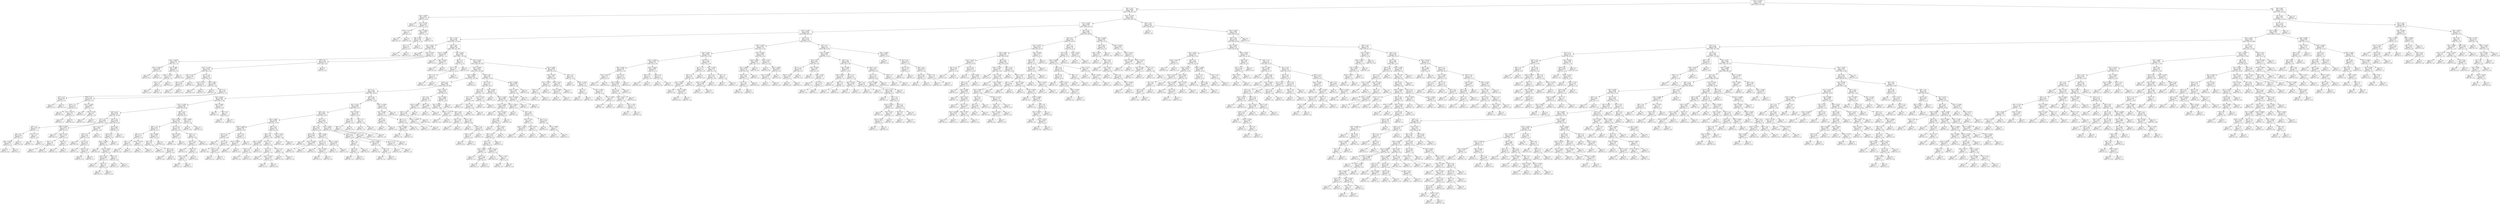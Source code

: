 digraph Tree {
node [shape=box] ;
0 [label="X[10] <= 3.5646\ngini = 0.6516\nsamples = 1775\nvalue = [1220, 797, 798]"] ;
1 [label="X[0] <= -20.5\ngini = 0.6439\nsamples = 997\nvalue = [708, 481, 381]"] ;
0 -> 1 [labeldistance=2.5, labelangle=45, headlabel="True"] ;
2 [label="X[4] <= 0.0863\ngini = 0.4471\nsamples = 15\nvalue = [1, 20, 8]"] ;
1 -> 2 ;
3 [label="gini = 0.0\nsamples = 1\nvalue = [0, 0, 4]"] ;
2 -> 3 ;
4 [label="X[1] <= 2.7287\ngini = 0.3328\nsamples = 14\nvalue = [1, 20, 4]"] ;
2 -> 4 ;
5 [label="X[13] <= 0.1514\ngini = 0.5\nsamples = 3\nvalue = [0, 3, 3]"] ;
4 -> 5 ;
6 [label="gini = 0.0\nsamples = 2\nvalue = [0, 0, 3]"] ;
5 -> 6 ;
7 [label="gini = 0.0\nsamples = 1\nvalue = [0, 3, 0]"] ;
5 -> 7 ;
8 [label="X[11] <= 0.3206\ngini = 0.1939\nsamples = 11\nvalue = [1, 17, 1]"] ;
4 -> 8 ;
9 [label="X[0] <= -28.5\ngini = 0.1049\nsamples = 10\nvalue = [1, 17, 0]"] ;
8 -> 9 ;
10 [label="X[5] <= 1.5\ngini = 0.375\nsamples = 3\nvalue = [1, 3, 0]"] ;
9 -> 10 ;
11 [label="gini = 0.0\nsamples = 1\nvalue = [1, 0, 0]"] ;
10 -> 11 ;
12 [label="gini = 0.0\nsamples = 2\nvalue = [0, 3, 0]"] ;
10 -> 12 ;
13 [label="gini = 0.0\nsamples = 7\nvalue = [0, 14, 0]"] ;
9 -> 13 ;
14 [label="gini = 0.0\nsamples = 1\nvalue = [0, 0, 1]"] ;
8 -> 14 ;
15 [label="X[12] <= 4.1404\ngini = 0.6414\nsamples = 982\nvalue = [707, 461, 373]"] ;
1 -> 15 ;
16 [label="X[1] <= 4.0192\ngini = 0.6568\nsamples = 747\nvalue = [478, 362, 321]"] ;
15 -> 16 ;
17 [label="X[13] <= 0.1491\ngini = 0.6523\nsamples = 601\nvalue = [399, 256, 271]"] ;
16 -> 17 ;
18 [label="X[1] <= 1.7417\ngini = 0.6565\nsamples = 441\nvalue = [279, 215, 184]"] ;
17 -> 18 ;
19 [label="X[2] <= 0.0152\ngini = 0.5998\nsamples = 96\nvalue = [87, 34, 39]"] ;
18 -> 19 ;
20 [label="gini = 0.6565\nsamples = 53\nvalue = [34, 28, 22]"] ;
19 -> 20 ;
21 [label="X[11] <= 0.1047\ngini = 0.4574\nsamples = 43\nvalue = [53, 6, 17]"] ;
19 -> 21 ;
22 [label="X[12] <= 0.8333\ngini = 0.203\nsamples = 13\nvalue = [24, 1, 2]"] ;
21 -> 22 ;
23 [label="X[11] <= 0.0572\ngini = 0.4082\nsamples = 3\nvalue = [5, 0, 2]"] ;
22 -> 23 ;
24 [label="gini = 0.0\nsamples = 2\nvalue = [5, 0, 0]"] ;
23 -> 24 ;
25 [label="gini = 0.0\nsamples = 1\nvalue = [0, 0, 2]"] ;
23 -> 25 ;
26 [label="X[3] <= 1.6667\ngini = 0.095\nsamples = 10\nvalue = [19, 1, 0]"] ;
22 -> 26 ;
27 [label="X[12] <= 1.3333\ngini = 0.2778\nsamples = 4\nvalue = [5, 1, 0]"] ;
26 -> 27 ;
28 [label="X[9] <= -1.0\ngini = 0.5\nsamples = 2\nvalue = [1, 1, 0]"] ;
27 -> 28 ;
29 [label="gini = 0.0\nsamples = 1\nvalue = [1, 0, 0]"] ;
28 -> 29 ;
30 [label="gini = 0.0\nsamples = 1\nvalue = [0, 1, 0]"] ;
28 -> 30 ;
31 [label="gini = 0.0\nsamples = 2\nvalue = [4, 0, 0]"] ;
27 -> 31 ;
32 [label="gini = 0.0\nsamples = 6\nvalue = [14, 0, 0]"] ;
26 -> 32 ;
33 [label="X[0] <= 2.5\ngini = 0.5456\nsamples = 30\nvalue = [29, 5, 15]"] ;
21 -> 33 ;
34 [label="X[11] <= 0.1267\ngini = 0.5134\nsamples = 29\nvalue = [29, 3, 15]"] ;
33 -> 34 ;
35 [label="X[2] <= 0.115\ngini = 0.2188\nsamples = 5\nvalue = [1, 0, 7]"] ;
34 -> 35 ;
36 [label="X[0] <= -0.5\ngini = 0.4444\nsamples = 2\nvalue = [1, 0, 2]"] ;
35 -> 36 ;
37 [label="gini = 0.0\nsamples = 1\nvalue = [0, 0, 2]"] ;
36 -> 37 ;
38 [label="gini = 0.0\nsamples = 1\nvalue = [1, 0, 0]"] ;
36 -> 38 ;
39 [label="gini = 0.0\nsamples = 3\nvalue = [0, 0, 5]"] ;
35 -> 39 ;
40 [label="X[17] <= 1.5\ngini = 0.4366\nsamples = 24\nvalue = [28, 3, 8]"] ;
34 -> 40 ;
41 [label="X[12] <= 3.125\ngini = 0.2311\nsamples = 8\nvalue = [13, 2, 0]"] ;
40 -> 41 ;
42 [label="gini = 0.0\nsamples = 7\nvalue = [13, 0, 0]"] ;
41 -> 42 ;
43 [label="gini = 0.0\nsamples = 1\nvalue = [0, 2, 0]"] ;
41 -> 43 ;
44 [label="X[2] <= 0.084\ngini = 0.4965\nsamples = 16\nvalue = [15, 1, 8]"] ;
40 -> 44 ;
45 [label="gini = 0.0\nsamples = 1\nvalue = [0, 0, 4]"] ;
44 -> 45 ;
46 [label="X[3] <= 2.1\ngini = 0.395\nsamples = 15\nvalue = [15, 1, 4]"] ;
44 -> 46 ;
47 [label="X[17] <= 4.5\ngini = 0.4444\nsamples = 3\nvalue = [1, 0, 2]"] ;
46 -> 47 ;
48 [label="gini = 0.0\nsamples = 2\nvalue = [0, 0, 2]"] ;
47 -> 48 ;
49 [label="gini = 0.0\nsamples = 1\nvalue = [1, 0, 0]"] ;
47 -> 49 ;
50 [label="X[16] <= 1.5\ngini = 0.3045\nsamples = 12\nvalue = [14, 1, 2]"] ;
46 -> 50 ;
51 [label="X[14] <= 1.5\ngini = 0.1327\nsamples = 9\nvalue = [13, 0, 1]"] ;
50 -> 51 ;
52 [label="gini = 0.0\nsamples = 6\nvalue = [9, 0, 0]"] ;
51 -> 52 ;
53 [label="X[11] <= 0.2714\ngini = 0.32\nsamples = 3\nvalue = [4, 0, 1]"] ;
51 -> 53 ;
54 [label="gini = 0.0\nsamples = 1\nvalue = [0, 0, 1]"] ;
53 -> 54 ;
55 [label="gini = 0.0\nsamples = 2\nvalue = [4, 0, 0]"] ;
53 -> 55 ;
56 [label="X[11] <= 0.1685\ngini = 0.6667\nsamples = 3\nvalue = [1, 1, 1]"] ;
50 -> 56 ;
57 [label="gini = 0.0\nsamples = 1\nvalue = [0, 0, 1]"] ;
56 -> 57 ;
58 [label="X[3] <= 3.2286\ngini = 0.5\nsamples = 2\nvalue = [1, 1, 0]"] ;
56 -> 58 ;
59 [label="gini = 0.0\nsamples = 1\nvalue = [0, 1, 0]"] ;
58 -> 59 ;
60 [label="gini = 0.0\nsamples = 1\nvalue = [1, 0, 0]"] ;
58 -> 60 ;
61 [label="gini = 0.0\nsamples = 1\nvalue = [0, 2, 0]"] ;
33 -> 61 ;
62 [label="X[9] <= -24.5\ngini = 0.6622\nsamples = 345\nvalue = [192, 181, 145]"] ;
18 -> 62 ;
63 [label="X[11] <= 0.2808\ngini = 0.2188\nsamples = 5\nvalue = [1, 7, 0]"] ;
62 -> 63 ;
64 [label="gini = 0.0\nsamples = 3\nvalue = [0, 5, 0]"] ;
63 -> 64 ;
65 [label="X[4] <= 0.1195\ngini = 0.4444\nsamples = 2\nvalue = [1, 2, 0]"] ;
63 -> 65 ;
66 [label="gini = 0.0\nsamples = 1\nvalue = [0, 2, 0]"] ;
65 -> 66 ;
67 [label="gini = 0.0\nsamples = 1\nvalue = [1, 0, 0]"] ;
65 -> 67 ;
68 [label="X[1] <= 1.8229\ngini = 0.6625\nsamples = 340\nvalue = [191, 174, 145]"] ;
62 -> 68 ;
69 [label="X[9] <= 1.5\ngini = 0.32\nsamples = 9\nvalue = [3, 12, 0]"] ;
68 -> 69 ;
70 [label="X[17] <= 3.5\ngini = 0.142\nsamples = 7\nvalue = [1, 12, 0]"] ;
69 -> 70 ;
71 [label="X[17] <= 2.0\ngini = 0.32\nsamples = 3\nvalue = [1, 4, 0]"] ;
70 -> 71 ;
72 [label="gini = 0.0\nsamples = 2\nvalue = [0, 4, 0]"] ;
71 -> 72 ;
73 [label="gini = 0.0\nsamples = 1\nvalue = [1, 0, 0]"] ;
71 -> 73 ;
74 [label="gini = 0.0\nsamples = 4\nvalue = [0, 8, 0]"] ;
70 -> 74 ;
75 [label="gini = 0.0\nsamples = 2\nvalue = [2, 0, 0]"] ;
69 -> 75 ;
76 [label="X[13] <= 0.1325\ngini = 0.6628\nsamples = 331\nvalue = [188, 162, 145]"] ;
68 -> 76 ;
77 [label="X[13] <= 0.0976\ngini = 0.6613\nsamples = 306\nvalue = [179, 141, 136]"] ;
76 -> 77 ;
78 [label="X[11] <= 0.3608\ngini = 0.6652\nsamples = 245\nvalue = [125, 124, 108]"] ;
77 -> 78 ;
79 [label="X[16] <= 4.5\ngini = 0.6656\nsamples = 242\nvalue = [119, 124, 108]"] ;
78 -> 79 ;
80 [label="X[7] <= 1.5\ngini = 0.6624\nsamples = 203\nvalue = [93, 116, 91]"] ;
79 -> 80 ;
81 [label="X[2] <= 0.3134\ngini = 0.6566\nsamples = 90\nvalue = [54, 41, 36]"] ;
80 -> 81 ;
82 [label="X[11] <= 0.1904\ngini = 0.6439\nsamples = 86\nvalue = [54, 40, 28]"] ;
81 -> 82 ;
83 [label="X[16] <= 0.5\ngini = 0.6594\nsamples = 43\nvalue = [21, 16, 23]"] ;
82 -> 83 ;
84 [label="X[7] <= 0.5\ngini = 0.6007\nsamples = 19\nvalue = [11, 10, 3]"] ;
83 -> 84 ;
85 [label="X[5] <= 1.5\ngini = 0.3704\nsamples = 7\nvalue = [7, 1, 1]"] ;
84 -> 85 ;
86 [label="X[6] <= 0.5\ngini = 0.2449\nsamples = 5\nvalue = [6, 0, 1]"] ;
85 -> 86 ;
87 [label="X[3] <= 2.8333\ngini = 0.4444\nsamples = 2\nvalue = [2, 0, 1]"] ;
86 -> 87 ;
88 [label="gini = 0.0\nsamples = 1\nvalue = [2, 0, 0]"] ;
87 -> 88 ;
89 [label="gini = 0.0\nsamples = 1\nvalue = [0, 0, 1]"] ;
87 -> 89 ;
90 [label="gini = 0.0\nsamples = 3\nvalue = [4, 0, 0]"] ;
86 -> 90 ;
91 [label="X[10] <= 2.125\ngini = 0.5\nsamples = 2\nvalue = [1, 1, 0]"] ;
85 -> 91 ;
92 [label="gini = 0.0\nsamples = 1\nvalue = [0, 1, 0]"] ;
91 -> 92 ;
93 [label="gini = 0.0\nsamples = 1\nvalue = [1, 0, 0]"] ;
91 -> 93 ;
94 [label="X[2] <= 0.1803\ngini = 0.5511\nsamples = 12\nvalue = [4, 9, 2]"] ;
84 -> 94 ;
95 [label="gini = 0.0\nsamples = 5\nvalue = [0, 8, 0]"] ;
94 -> 95 ;
96 [label="X[10] <= 2.225\ngini = 0.5714\nsamples = 7\nvalue = [4, 1, 2]"] ;
94 -> 96 ;
97 [label="X[1] <= 2.1\ngini = 0.32\nsamples = 5\nvalue = [4, 0, 1]"] ;
96 -> 97 ;
98 [label="gini = 0.0\nsamples = 1\nvalue = [0, 0, 1]"] ;
97 -> 98 ;
99 [label="gini = 0.0\nsamples = 4\nvalue = [4, 0, 0]"] ;
97 -> 99 ;
100 [label="X[14] <= 1.5\ngini = 0.5\nsamples = 2\nvalue = [0, 1, 1]"] ;
96 -> 100 ;
101 [label="gini = 0.0\nsamples = 1\nvalue = [0, 1, 0]"] ;
100 -> 101 ;
102 [label="gini = 0.0\nsamples = 1\nvalue = [0, 0, 1]"] ;
100 -> 102 ;
103 [label="X[0] <= -0.5\ngini = 0.5864\nsamples = 24\nvalue = [10, 6, 20]"] ;
83 -> 103 ;
104 [label="X[1] <= 3.375\ngini = 0.2901\nsamples = 11\nvalue = [2, 1, 15]"] ;
103 -> 104 ;
105 [label="X[6] <= 1.5\ngini = 0.2076\nsamples = 10\nvalue = [2, 0, 15]"] ;
104 -> 105 ;
106 [label="gini = 0.0\nsamples = 4\nvalue = [0, 0, 8]"] ;
105 -> 106 ;
107 [label="X[17] <= 2.5\ngini = 0.3457\nsamples = 6\nvalue = [2, 0, 7]"] ;
105 -> 107 ;
108 [label="gini = 0.0\nsamples = 1\nvalue = [1, 0, 0]"] ;
107 -> 108 ;
109 [label="X[10] <= 1.75\ngini = 0.2188\nsamples = 5\nvalue = [1, 0, 7]"] ;
107 -> 109 ;
110 [label="gini = 0.0\nsamples = 1\nvalue = [1, 0, 0]"] ;
109 -> 110 ;
111 [label="gini = 0.0\nsamples = 4\nvalue = [0, 0, 7]"] ;
109 -> 111 ;
112 [label="gini = 0.0\nsamples = 1\nvalue = [0, 1, 0]"] ;
104 -> 112 ;
113 [label="X[17] <= 6.0\ngini = 0.6481\nsamples = 13\nvalue = [8, 5, 5]"] ;
103 -> 113 ;
114 [label="X[16] <= 2.5\ngini = 0.6172\nsamples = 12\nvalue = [8, 3, 5]"] ;
113 -> 114 ;
115 [label="X[11] <= 0.1265\ngini = 0.5867\nsamples = 11\nvalue = [8, 2, 5]"] ;
114 -> 115 ;
116 [label="gini = 0.0\nsamples = 3\nvalue = [4, 0, 0]"] ;
115 -> 116 ;
117 [label="X[11] <= 0.1615\ngini = 0.6281\nsamples = 8\nvalue = [4, 2, 5]"] ;
115 -> 117 ;
118 [label="X[12] <= 1.85\ngini = 0.4082\nsamples = 5\nvalue = [2, 0, 5]"] ;
117 -> 118 ;
119 [label="gini = 0.0\nsamples = 2\nvalue = [0, 0, 3]"] ;
118 -> 119 ;
120 [label="X[6] <= 0.5\ngini = 0.5\nsamples = 3\nvalue = [2, 0, 2]"] ;
118 -> 120 ;
121 [label="gini = 0.0\nsamples = 1\nvalue = [0, 0, 2]"] ;
120 -> 121 ;
122 [label="gini = 0.0\nsamples = 2\nvalue = [2, 0, 0]"] ;
120 -> 122 ;
123 [label="X[8] <= 9.5\ngini = 0.5\nsamples = 3\nvalue = [2, 2, 0]"] ;
117 -> 123 ;
124 [label="gini = 0.0\nsamples = 2\nvalue = [0, 2, 0]"] ;
123 -> 124 ;
125 [label="gini = 0.0\nsamples = 1\nvalue = [2, 0, 0]"] ;
123 -> 125 ;
126 [label="gini = 0.0\nsamples = 1\nvalue = [0, 1, 0]"] ;
114 -> 126 ;
127 [label="gini = 0.0\nsamples = 1\nvalue = [0, 2, 0]"] ;
113 -> 127 ;
128 [label="X[8] <= 11.0\ngini = 0.5604\nsamples = 43\nvalue = [33, 24, 5]"] ;
82 -> 128 ;
129 [label="X[2] <= 0.2359\ngini = 0.5232\nsamples = 39\nvalue = [32, 24, 2]"] ;
128 -> 129 ;
130 [label="X[9] <= -1.5\ngini = 0.4378\nsamples = 21\nvalue = [21, 8, 1]"] ;
129 -> 130 ;
131 [label="X[8] <= 7.0\ngini = 0.5714\nsamples = 5\nvalue = [2, 4, 1]"] ;
130 -> 131 ;
132 [label="X[0] <= -2.5\ngini = 0.32\nsamples = 3\nvalue = [1, 4, 0]"] ;
131 -> 132 ;
133 [label="gini = 0.0\nsamples = 2\nvalue = [0, 4, 0]"] ;
132 -> 133 ;
134 [label="gini = 0.0\nsamples = 1\nvalue = [1, 0, 0]"] ;
132 -> 134 ;
135 [label="X[12] <= 3.1136\ngini = 0.5\nsamples = 2\nvalue = [1, 0, 1]"] ;
131 -> 135 ;
136 [label="gini = 0.0\nsamples = 1\nvalue = [0, 0, 1]"] ;
135 -> 136 ;
137 [label="gini = 0.0\nsamples = 1\nvalue = [1, 0, 0]"] ;
135 -> 137 ;
138 [label="X[1] <= 2.5982\ngini = 0.2873\nsamples = 16\nvalue = [19, 4, 0]"] ;
130 -> 138 ;
139 [label="X[5] <= 0.5\ngini = 0.48\nsamples = 7\nvalue = [6, 4, 0]"] ;
138 -> 139 ;
140 [label="gini = 0.0\nsamples = 2\nvalue = [4, 0, 0]"] ;
139 -> 140 ;
141 [label="X[0] <= -5.5\ngini = 0.4444\nsamples = 5\nvalue = [2, 4, 0]"] ;
139 -> 141 ;
142 [label="gini = 0.0\nsamples = 2\nvalue = [2, 0, 0]"] ;
141 -> 142 ;
143 [label="gini = 0.0\nsamples = 3\nvalue = [0, 4, 0]"] ;
141 -> 143 ;
144 [label="gini = 0.0\nsamples = 9\nvalue = [13, 0, 0]"] ;
138 -> 144 ;
145 [label="X[17] <= 6.5\ngini = 0.5179\nsamples = 18\nvalue = [11, 16, 1]"] ;
129 -> 145 ;
146 [label="X[2] <= 0.2474\ngini = 0.3457\nsamples = 7\nvalue = [7, 2, 0]"] ;
145 -> 146 ;
147 [label="gini = 0.0\nsamples = 1\nvalue = [0, 2, 0]"] ;
146 -> 147 ;
148 [label="gini = 0.0\nsamples = 6\nvalue = [7, 0, 0]"] ;
146 -> 148 ;
149 [label="X[16] <= 1.5\ngini = 0.41\nsamples = 11\nvalue = [4, 14, 1]"] ;
145 -> 149 ;
150 [label="X[12] <= 2.25\ngini = 0.562\nsamples = 7\nvalue = [4, 6, 1]"] ;
149 -> 150 ;
151 [label="gini = 0.0\nsamples = 2\nvalue = [0, 5, 0]"] ;
150 -> 151 ;
152 [label="X[16] <= 0.5\ngini = 0.5\nsamples = 5\nvalue = [4, 1, 1]"] ;
150 -> 152 ;
153 [label="X[2] <= 0.2513\ngini = 0.5\nsamples = 2\nvalue = [0, 1, 1]"] ;
152 -> 153 ;
154 [label="gini = 0.0\nsamples = 1\nvalue = [0, 1, 0]"] ;
153 -> 154 ;
155 [label="gini = 0.0\nsamples = 1\nvalue = [0, 0, 1]"] ;
153 -> 155 ;
156 [label="gini = 0.0\nsamples = 3\nvalue = [4, 0, 0]"] ;
152 -> 156 ;
157 [label="gini = 0.0\nsamples = 4\nvalue = [0, 8, 0]"] ;
149 -> 157 ;
158 [label="X[4] <= 0.0662\ngini = 0.375\nsamples = 4\nvalue = [1, 0, 3]"] ;
128 -> 158 ;
159 [label="gini = 0.0\nsamples = 1\nvalue = [1, 0, 0]"] ;
158 -> 159 ;
160 [label="gini = 0.0\nsamples = 3\nvalue = [0, 0, 3]"] ;
158 -> 160 ;
161 [label="X[4] <= 0.0955\ngini = 0.1975\nsamples = 4\nvalue = [0, 1, 8]"] ;
81 -> 161 ;
162 [label="gini = 0.0\nsamples = 2\nvalue = [0, 0, 7]"] ;
161 -> 162 ;
163 [label="X[0] <= 8.0\ngini = 0.5\nsamples = 2\nvalue = [0, 1, 1]"] ;
161 -> 163 ;
164 [label="gini = 0.0\nsamples = 1\nvalue = [0, 0, 1]"] ;
163 -> 164 ;
165 [label="gini = 0.0\nsamples = 1\nvalue = [0, 1, 0]"] ;
163 -> 165 ;
166 [label="X[6] <= 5.5\ngini = 0.6439\nsamples = 113\nvalue = [39, 75, 55]"] ;
80 -> 166 ;
167 [label="X[2] <= 0.3172\ngini = 0.6599\nsamples = 94\nvalue = [36, 51, 47]"] ;
166 -> 167 ;
168 [label="X[8] <= 9.5\ngini = 0.6602\nsamples = 79\nvalue = [35, 33, 45]"] ;
167 -> 168 ;
169 [label="X[3] <= 2.9045\ngini = 0.6163\nsamples = 39\nvalue = [11, 21, 31]"] ;
168 -> 169 ;
170 [label="X[10] <= 2.4206\ngini = 0.5893\nsamples = 16\nvalue = [4, 15, 9]"] ;
169 -> 170 ;
171 [label="X[17] <= 3.5\ngini = 0.5207\nsamples = 7\nvalue = [1, 4, 8]"] ;
170 -> 171 ;
172 [label="gini = 0.0\nsamples = 2\nvalue = [0, 4, 0]"] ;
171 -> 172 ;
173 [label="X[7] <= 3.5\ngini = 0.1975\nsamples = 5\nvalue = [1, 0, 8]"] ;
171 -> 173 ;
174 [label="gini = 0.0\nsamples = 3\nvalue = [0, 0, 6]"] ;
173 -> 174 ;
175 [label="X[16] <= 1.0\ngini = 0.4444\nsamples = 2\nvalue = [1, 0, 2]"] ;
173 -> 175 ;
176 [label="gini = 0.0\nsamples = 1\nvalue = [0, 0, 2]"] ;
175 -> 176 ;
177 [label="gini = 0.0\nsamples = 1\nvalue = [1, 0, 0]"] ;
175 -> 177 ;
178 [label="X[8] <= 3.5\ngini = 0.4178\nsamples = 9\nvalue = [3, 11, 1]"] ;
170 -> 178 ;
179 [label="X[11] <= 0.2662\ngini = 0.375\nsamples = 3\nvalue = [3, 0, 1]"] ;
178 -> 179 ;
180 [label="gini = 0.0\nsamples = 1\nvalue = [0, 0, 1]"] ;
179 -> 180 ;
181 [label="gini = 0.0\nsamples = 2\nvalue = [3, 0, 0]"] ;
179 -> 181 ;
182 [label="gini = 0.0\nsamples = 6\nvalue = [0, 11, 0]"] ;
178 -> 182 ;
183 [label="X[6] <= 3.5\ngini = 0.5355\nsamples = 23\nvalue = [7, 6, 22]"] ;
169 -> 183 ;
184 [label="X[0] <= -1.0\ngini = 0.655\nsamples = 15\nvalue = [7, 5, 8]"] ;
183 -> 184 ;
185 [label="X[4] <= 0.0714\ngini = 0.4688\nsamples = 6\nvalue = [5, 3, 0]"] ;
184 -> 185 ;
186 [label="X[16] <= 1.5\ngini = 0.48\nsamples = 4\nvalue = [2, 3, 0]"] ;
185 -> 186 ;
187 [label="gini = 0.0\nsamples = 2\nvalue = [0, 3, 0]"] ;
186 -> 187 ;
188 [label="gini = 0.0\nsamples = 2\nvalue = [2, 0, 0]"] ;
186 -> 188 ;
189 [label="gini = 0.0\nsamples = 2\nvalue = [3, 0, 0]"] ;
185 -> 189 ;
190 [label="X[17] <= 11.0\ngini = 0.5\nsamples = 9\nvalue = [2, 2, 8]"] ;
184 -> 190 ;
191 [label="X[17] <= 1.5\ngini = 0.34\nsamples = 7\nvalue = [1, 1, 8]"] ;
190 -> 191 ;
192 [label="gini = 0.0\nsamples = 1\nvalue = [0, 1, 0]"] ;
191 -> 192 ;
193 [label="X[12] <= 1.9125\ngini = 0.1975\nsamples = 6\nvalue = [1, 0, 8]"] ;
191 -> 193 ;
194 [label="gini = 0.0\nsamples = 1\nvalue = [1, 0, 0]"] ;
193 -> 194 ;
195 [label="gini = 0.0\nsamples = 5\nvalue = [0, 0, 8]"] ;
193 -> 195 ;
196 [label="X[17] <= 12.5\ngini = 0.5\nsamples = 2\nvalue = [1, 1, 0]"] ;
190 -> 196 ;
197 [label="gini = 0.0\nsamples = 1\nvalue = [1, 0, 0]"] ;
196 -> 197 ;
198 [label="gini = 0.0\nsamples = 1\nvalue = [0, 1, 0]"] ;
196 -> 198 ;
199 [label="X[12] <= 3.8731\ngini = 0.1244\nsamples = 8\nvalue = [0, 1, 14]"] ;
183 -> 199 ;
200 [label="gini = 0.0\nsamples = 7\nvalue = [0, 0, 14]"] ;
199 -> 200 ;
201 [label="gini = 0.0\nsamples = 1\nvalue = [0, 1, 0]"] ;
199 -> 201 ;
202 [label="X[0] <= 1.5\ngini = 0.6336\nsamples = 40\nvalue = [24, 12, 14]"] ;
168 -> 202 ;
203 [label="X[8] <= 11.5\ngini = 0.4615\nsamples = 21\nvalue = [18, 2, 6]"] ;
202 -> 203 ;
204 [label="X[16] <= 1.5\ngini = 0.4938\nsamples = 9\nvalue = [4, 0, 5]"] ;
203 -> 204 ;
205 [label="gini = 0.0\nsamples = 3\nvalue = [0, 0, 3]"] ;
204 -> 205 ;
206 [label="X[11] <= 0.3096\ngini = 0.4444\nsamples = 6\nvalue = [4, 0, 2]"] ;
204 -> 206 ;
207 [label="gini = 0.0\nsamples = 4\nvalue = [4, 0, 0]"] ;
206 -> 207 ;
208 [label="gini = 0.0\nsamples = 2\nvalue = [0, 0, 2]"] ;
206 -> 208 ;
209 [label="X[3] <= 4.5333\ngini = 0.3045\nsamples = 12\nvalue = [14, 2, 1]"] ;
203 -> 209 ;
210 [label="X[15] <= 7.5\ngini = 0.1327\nsamples = 9\nvalue = [13, 0, 1]"] ;
209 -> 210 ;
211 [label="gini = 0.0\nsamples = 6\nvalue = [10, 0, 0]"] ;
210 -> 211 ;
212 [label="X[3] <= 3.2583\ngini = 0.375\nsamples = 3\nvalue = [3, 0, 1]"] ;
210 -> 212 ;
213 [label="gini = 0.0\nsamples = 1\nvalue = [0, 0, 1]"] ;
212 -> 213 ;
214 [label="gini = 0.0\nsamples = 2\nvalue = [3, 0, 0]"] ;
212 -> 214 ;
215 [label="X[11] <= 0.2876\ngini = 0.4444\nsamples = 3\nvalue = [1, 2, 0]"] ;
209 -> 215 ;
216 [label="gini = 0.0\nsamples = 2\nvalue = [0, 2, 0]"] ;
215 -> 216 ;
217 [label="gini = 0.0\nsamples = 1\nvalue = [1, 0, 0]"] ;
215 -> 217 ;
218 [label="X[1] <= 3.6081\ngini = 0.6528\nsamples = 19\nvalue = [6, 10, 8]"] ;
202 -> 218 ;
219 [label="X[16] <= 2.5\ngini = 0.5536\nsamples = 12\nvalue = [1, 8, 8]"] ;
218 -> 219 ;
220 [label="X[16] <= 0.5\ngini = 0.42\nsamples = 7\nvalue = [0, 7, 3]"] ;
219 -> 220 ;
221 [label="X[0] <= 2.5\ngini = 0.375\nsamples = 3\nvalue = [0, 1, 3]"] ;
220 -> 221 ;
222 [label="gini = 0.0\nsamples = 1\nvalue = [0, 1, 0]"] ;
221 -> 222 ;
223 [label="gini = 0.0\nsamples = 2\nvalue = [0, 0, 3]"] ;
221 -> 223 ;
224 [label="gini = 0.0\nsamples = 4\nvalue = [0, 6, 0]"] ;
220 -> 224 ;
225 [label="X[4] <= 0.0651\ngini = 0.449\nsamples = 5\nvalue = [1, 1, 5]"] ;
219 -> 225 ;
226 [label="gini = 0.0\nsamples = 3\nvalue = [0, 0, 5]"] ;
225 -> 226 ;
227 [label="X[0] <= 5.0\ngini = 0.5\nsamples = 2\nvalue = [1, 1, 0]"] ;
225 -> 227 ;
228 [label="gini = 0.0\nsamples = 1\nvalue = [0, 1, 0]"] ;
227 -> 228 ;
229 [label="gini = 0.0\nsamples = 1\nvalue = [1, 0, 0]"] ;
227 -> 229 ;
230 [label="X[15] <= 7.0\ngini = 0.4082\nsamples = 7\nvalue = [5, 2, 0]"] ;
218 -> 230 ;
231 [label="X[17] <= 17.5\ngini = 0.2778\nsamples = 6\nvalue = [5, 1, 0]"] ;
230 -> 231 ;
232 [label="gini = 0.0\nsamples = 5\nvalue = [5, 0, 0]"] ;
231 -> 232 ;
233 [label="gini = 0.0\nsamples = 1\nvalue = [0, 1, 0]"] ;
231 -> 233 ;
234 [label="gini = 0.0\nsamples = 1\nvalue = [0, 1, 0]"] ;
230 -> 234 ;
235 [label="X[2] <= 0.3414\ngini = 0.254\nsamples = 15\nvalue = [1, 18, 2]"] ;
167 -> 235 ;
236 [label="X[8] <= 8.5\ngini = 0.1107\nsamples = 11\nvalue = [1, 16, 0]"] ;
235 -> 236 ;
237 [label="X[6] <= 1.5\ngini = 0.5\nsamples = 2\nvalue = [1, 1, 0]"] ;
236 -> 237 ;
238 [label="gini = 0.0\nsamples = 1\nvalue = [1, 0, 0]"] ;
237 -> 238 ;
239 [label="gini = 0.0\nsamples = 1\nvalue = [0, 1, 0]"] ;
237 -> 239 ;
240 [label="gini = 0.0\nsamples = 9\nvalue = [0, 15, 0]"] ;
236 -> 240 ;
241 [label="X[7] <= 2.5\ngini = 0.5\nsamples = 4\nvalue = [0, 2, 2]"] ;
235 -> 241 ;
242 [label="gini = 0.0\nsamples = 2\nvalue = [0, 2, 0]"] ;
241 -> 242 ;
243 [label="gini = 0.0\nsamples = 2\nvalue = [0, 0, 2]"] ;
241 -> 243 ;
244 [label="X[11] <= 0.3546\ngini = 0.4702\nsamples = 19\nvalue = [3, 24, 8]"] ;
166 -> 244 ;
245 [label="X[1] <= 2.5583\ngini = 0.3746\nsamples = 17\nvalue = [3, 24, 4]"] ;
244 -> 245 ;
246 [label="X[8] <= 4.5\ngini = 0.4444\nsamples = 3\nvalue = [0, 2, 4]"] ;
245 -> 246 ;
247 [label="gini = 0.0\nsamples = 1\nvalue = [0, 2, 0]"] ;
246 -> 247 ;
248 [label="gini = 0.0\nsamples = 2\nvalue = [0, 0, 4]"] ;
246 -> 248 ;
249 [label="X[8] <= 17.5\ngini = 0.2112\nsamples = 14\nvalue = [3, 22, 0]"] ;
245 -> 249 ;
250 [label="X[3] <= 4.6155\ngini = 0.4688\nsamples = 4\nvalue = [3, 5, 0]"] ;
249 -> 250 ;
251 [label="gini = 0.0\nsamples = 2\nvalue = [0, 5, 0]"] ;
250 -> 251 ;
252 [label="gini = 0.0\nsamples = 2\nvalue = [3, 0, 0]"] ;
250 -> 252 ;
253 [label="gini = 0.0\nsamples = 10\nvalue = [0, 17, 0]"] ;
249 -> 253 ;
254 [label="gini = 0.0\nsamples = 2\nvalue = [0, 0, 4]"] ;
244 -> 254 ;
255 [label="X[11] <= 0.3173\ngini = 0.6044\nsamples = 39\nvalue = [26, 8, 17]"] ;
79 -> 255 ;
256 [label="X[7] <= 6.5\ngini = 0.4576\nsamples = 19\nvalue = [17, 1, 7]"] ;
255 -> 256 ;
257 [label="X[13] <= 0.0945\ngini = 0.3045\nsamples = 12\nvalue = [14, 1, 2]"] ;
256 -> 257 ;
258 [label="X[9] <= -11.0\ngini = 0.2188\nsamples = 11\nvalue = [14, 0, 2]"] ;
257 -> 258 ;
259 [label="X[10] <= 3.3646\ngini = 0.5\nsamples = 2\nvalue = [2, 0, 2]"] ;
258 -> 259 ;
260 [label="gini = 0.0\nsamples = 1\nvalue = [0, 0, 2]"] ;
259 -> 260 ;
261 [label="gini = 0.0\nsamples = 1\nvalue = [2, 0, 0]"] ;
259 -> 261 ;
262 [label="gini = 0.0\nsamples = 9\nvalue = [12, 0, 0]"] ;
258 -> 262 ;
263 [label="gini = 0.0\nsamples = 1\nvalue = [0, 1, 0]"] ;
257 -> 263 ;
264 [label="X[8] <= 37.5\ngini = 0.4688\nsamples = 7\nvalue = [3, 0, 5]"] ;
256 -> 264 ;
265 [label="gini = 0.0\nsamples = 5\nvalue = [0, 0, 5]"] ;
264 -> 265 ;
266 [label="gini = 0.0\nsamples = 2\nvalue = [3, 0, 0]"] ;
264 -> 266 ;
267 [label="X[1] <= 3.8442\ngini = 0.6598\nsamples = 20\nvalue = [9, 7, 10]"] ;
255 -> 267 ;
268 [label="X[4] <= 0.0945\ngini = 0.6405\nsamples = 18\nvalue = [5, 7, 10]"] ;
267 -> 268 ;
269 [label="X[10] <= 2.7431\ngini = 0.32\nsamples = 5\nvalue = [1, 4, 0]"] ;
268 -> 269 ;
270 [label="gini = 0.0\nsamples = 1\nvalue = [1, 0, 0]"] ;
269 -> 270 ;
271 [label="gini = 0.0\nsamples = 4\nvalue = [0, 4, 0]"] ;
269 -> 271 ;
272 [label="X[8] <= 19.5\ngini = 0.5675\nsamples = 13\nvalue = [4, 3, 10]"] ;
268 -> 272 ;
273 [label="X[0] <= -16.0\ngini = 0.375\nsamples = 3\nvalue = [0, 3, 1]"] ;
272 -> 273 ;
274 [label="gini = 0.0\nsamples = 1\nvalue = [0, 0, 1]"] ;
273 -> 274 ;
275 [label="gini = 0.0\nsamples = 2\nvalue = [0, 3, 0]"] ;
273 -> 275 ;
276 [label="X[0] <= -13.0\ngini = 0.426\nsamples = 10\nvalue = [4, 0, 9]"] ;
272 -> 276 ;
277 [label="gini = 0.0\nsamples = 2\nvalue = [2, 0, 0]"] ;
276 -> 277 ;
278 [label="X[9] <= -2.5\ngini = 0.2975\nsamples = 8\nvalue = [2, 0, 9]"] ;
276 -> 278 ;
279 [label="X[6] <= 15.0\ngini = 0.18\nsamples = 7\nvalue = [1, 0, 9]"] ;
278 -> 279 ;
280 [label="gini = 0.0\nsamples = 6\nvalue = [0, 0, 9]"] ;
279 -> 280 ;
281 [label="gini = 0.0\nsamples = 1\nvalue = [1, 0, 0]"] ;
279 -> 281 ;
282 [label="gini = 0.0\nsamples = 1\nvalue = [1, 0, 0]"] ;
278 -> 282 ;
283 [label="gini = 0.0\nsamples = 2\nvalue = [4, 0, 0]"] ;
267 -> 283 ;
284 [label="gini = 0.0\nsamples = 3\nvalue = [6, 0, 0]"] ;
78 -> 284 ;
285 [label="X[16] <= 8.5\ngini = 0.593\nsamples = 61\nvalue = [54, 17, 28]"] ;
77 -> 285 ;
286 [label="X[17] <= 6.5\ngini = 0.5377\nsamples = 51\nvalue = [51, 10, 22]"] ;
285 -> 286 ;
287 [label="X[5] <= 2.5\ngini = 0.5429\nsamples = 11\nvalue = [8, 1, 10]"] ;
286 -> 287 ;
288 [label="X[7] <= 0.5\ngini = 0.355\nsamples = 7\nvalue = [3, 0, 10]"] ;
287 -> 288 ;
289 [label="gini = 0.0\nsamples = 1\nvalue = [2, 0, 0]"] ;
288 -> 289 ;
290 [label="X[11] <= 0.27\ngini = 0.1653\nsamples = 6\nvalue = [1, 0, 10]"] ;
288 -> 290 ;
291 [label="gini = 0.0\nsamples = 5\nvalue = [0, 0, 10]"] ;
290 -> 291 ;
292 [label="gini = 0.0\nsamples = 1\nvalue = [1, 0, 0]"] ;
290 -> 292 ;
293 [label="X[11] <= 0.197\ngini = 0.2778\nsamples = 4\nvalue = [5, 1, 0]"] ;
287 -> 293 ;
294 [label="gini = 0.0\nsamples = 1\nvalue = [0, 1, 0]"] ;
293 -> 294 ;
295 [label="gini = 0.0\nsamples = 3\nvalue = [5, 0, 0]"] ;
293 -> 295 ;
296 [label="X[2] <= 0.1885\ngini = 0.4937\nsamples = 40\nvalue = [43, 9, 12]"] ;
286 -> 296 ;
297 [label="gini = 0.0\nsamples = 1\nvalue = [0, 2, 0]"] ;
296 -> 297 ;
298 [label="X[12] <= 3.8263\ngini = 0.4688\nsamples = 39\nvalue = [43, 7, 12]"] ;
296 -> 298 ;
299 [label="X[10] <= 1.8333\ngini = 0.4054\nsamples = 28\nvalue = [36, 5, 7]"] ;
298 -> 299 ;
300 [label="gini = 0.0\nsamples = 1\nvalue = [0, 0, 3]"] ;
299 -> 300 ;
301 [label="X[11] <= 0.3418\ngini = 0.3398\nsamples = 27\nvalue = [36, 5, 4]"] ;
299 -> 301 ;
302 [label="X[5] <= 0.5\ngini = 0.2856\nsamples = 25\nvalue = [36, 3, 4]"] ;
301 -> 302 ;
303 [label="gini = 0.0\nsamples = 1\nvalue = [0, 1, 0]"] ;
302 -> 303 ;
304 [label="X[2] <= 0.3419\ngini = 0.254\nsamples = 24\nvalue = [36, 2, 4]"] ;
302 -> 304 ;
305 [label="X[6] <= 10.5\ngini = 0.2213\nsamples = 23\nvalue = [36, 2, 3]"] ;
304 -> 305 ;
306 [label="X[5] <= 1.5\ngini = 0.185\nsamples = 22\nvalue = [36, 2, 2]"] ;
305 -> 306 ;
307 [label="X[2] <= 0.2391\ngini = 0.5313\nsamples = 5\nvalue = [5, 1, 2]"] ;
306 -> 307 ;
308 [label="gini = 0.0\nsamples = 1\nvalue = [0, 1, 0]"] ;
307 -> 308 ;
309 [label="X[16] <= 2.5\ngini = 0.4082\nsamples = 4\nvalue = [5, 0, 2]"] ;
307 -> 309 ;
310 [label="gini = 0.0\nsamples = 1\nvalue = [0, 0, 2]"] ;
309 -> 310 ;
311 [label="gini = 0.0\nsamples = 3\nvalue = [5, 0, 0]"] ;
309 -> 311 ;
312 [label="X[10] <= 3.1125\ngini = 0.0605\nsamples = 17\nvalue = [31, 1, 0]"] ;
306 -> 312 ;
313 [label="gini = 0.0\nsamples = 15\nvalue = [30, 0, 0]"] ;
312 -> 313 ;
314 [label="X[4] <= 0.0172\ngini = 0.5\nsamples = 2\nvalue = [1, 1, 0]"] ;
312 -> 314 ;
315 [label="gini = 0.0\nsamples = 1\nvalue = [0, 1, 0]"] ;
314 -> 315 ;
316 [label="gini = 0.0\nsamples = 1\nvalue = [1, 0, 0]"] ;
314 -> 316 ;
317 [label="gini = 0.0\nsamples = 1\nvalue = [0, 0, 1]"] ;
305 -> 317 ;
318 [label="gini = 0.0\nsamples = 1\nvalue = [0, 0, 1]"] ;
304 -> 318 ;
319 [label="gini = 0.0\nsamples = 2\nvalue = [0, 2, 0]"] ;
301 -> 319 ;
320 [label="X[12] <= 3.8431\ngini = 0.602\nsamples = 11\nvalue = [7, 2, 5]"] ;
298 -> 320 ;
321 [label="gini = 0.0\nsamples = 2\nvalue = [0, 0, 2]"] ;
320 -> 321 ;
322 [label="X[9] <= -6.5\ngini = 0.5694\nsamples = 9\nvalue = [7, 2, 3]"] ;
320 -> 322 ;
323 [label="X[3] <= 3.7315\ngini = 0.64\nsamples = 5\nvalue = [1, 2, 2]"] ;
322 -> 323 ;
324 [label="X[10] <= 3.4575\ngini = 0.4444\nsamples = 3\nvalue = [0, 2, 1]"] ;
323 -> 324 ;
325 [label="gini = 0.0\nsamples = 2\nvalue = [0, 2, 0]"] ;
324 -> 325 ;
326 [label="gini = 0.0\nsamples = 1\nvalue = [0, 0, 1]"] ;
324 -> 326 ;
327 [label="X[4] <= 0.0755\ngini = 0.5\nsamples = 2\nvalue = [1, 0, 1]"] ;
323 -> 327 ;
328 [label="gini = 0.0\nsamples = 1\nvalue = [1, 0, 0]"] ;
327 -> 328 ;
329 [label="gini = 0.0\nsamples = 1\nvalue = [0, 0, 1]"] ;
327 -> 329 ;
330 [label="X[3] <= 3.75\ngini = 0.2449\nsamples = 4\nvalue = [6, 0, 1]"] ;
322 -> 330 ;
331 [label="gini = 0.0\nsamples = 2\nvalue = [5, 0, 0]"] ;
330 -> 331 ;
332 [label="X[1] <= 3.0833\ngini = 0.5\nsamples = 2\nvalue = [1, 0, 1]"] ;
330 -> 332 ;
333 [label="gini = 0.0\nsamples = 1\nvalue = [1, 0, 0]"] ;
332 -> 333 ;
334 [label="gini = 0.0\nsamples = 1\nvalue = [0, 0, 1]"] ;
332 -> 334 ;
335 [label="X[3] <= 4.8881\ngini = 0.6328\nsamples = 10\nvalue = [3, 7, 6]"] ;
285 -> 335 ;
336 [label="X[10] <= 3.3077\ngini = 0.497\nsamples = 8\nvalue = [0, 7, 6]"] ;
335 -> 336 ;
337 [label="X[11] <= 0.2854\ngini = 0.2188\nsamples = 5\nvalue = [0, 7, 1]"] ;
336 -> 337 ;
338 [label="gini = 0.0\nsamples = 1\nvalue = [0, 0, 1]"] ;
337 -> 338 ;
339 [label="gini = 0.0\nsamples = 4\nvalue = [0, 7, 0]"] ;
337 -> 339 ;
340 [label="gini = 0.0\nsamples = 3\nvalue = [0, 0, 5]"] ;
336 -> 340 ;
341 [label="gini = 0.0\nsamples = 2\nvalue = [3, 0, 0]"] ;
335 -> 341 ;
342 [label="X[2] <= 0.3031\ngini = 0.6036\nsamples = 25\nvalue = [9, 21, 9]"] ;
76 -> 342 ;
343 [label="X[4] <= 0.1381\ngini = 0.66\nsamples = 14\nvalue = [8, 6, 6]"] ;
342 -> 343 ;
344 [label="X[1] <= 3.1333\ngini = 0.48\nsamples = 9\nvalue = [6, 4, 0]"] ;
343 -> 344 ;
345 [label="X[16] <= 1.5\ngini = 0.32\nsamples = 4\nvalue = [1, 4, 0]"] ;
344 -> 345 ;
346 [label="gini = 0.0\nsamples = 1\nvalue = [1, 0, 0]"] ;
345 -> 346 ;
347 [label="gini = 0.0\nsamples = 3\nvalue = [0, 4, 0]"] ;
345 -> 347 ;
348 [label="gini = 0.0\nsamples = 5\nvalue = [5, 0, 0]"] ;
344 -> 348 ;
349 [label="X[11] <= 0.301\ngini = 0.56\nsamples = 5\nvalue = [2, 2, 6]"] ;
343 -> 349 ;
350 [label="X[12] <= 3.8036\ngini = 0.375\nsamples = 4\nvalue = [2, 0, 6]"] ;
349 -> 350 ;
351 [label="gini = 0.0\nsamples = 3\nvalue = [0, 0, 6]"] ;
350 -> 351 ;
352 [label="gini = 0.0\nsamples = 1\nvalue = [2, 0, 0]"] ;
350 -> 352 ;
353 [label="gini = 0.0\nsamples = 1\nvalue = [0, 2, 0]"] ;
349 -> 353 ;
354 [label="X[5] <= 5.5\ngini = 0.349\nsamples = 11\nvalue = [1, 15, 3]"] ;
342 -> 354 ;
355 [label="gini = 0.0\nsamples = 1\nvalue = [1, 0, 0]"] ;
354 -> 355 ;
356 [label="X[10] <= 3.2246\ngini = 0.2778\nsamples = 10\nvalue = [0, 15, 3]"] ;
354 -> 356 ;
357 [label="X[0] <= 5.5\ngini = 0.5\nsamples = 4\nvalue = [0, 2, 2]"] ;
356 -> 357 ;
358 [label="gini = 0.0\nsamples = 2\nvalue = [0, 0, 2]"] ;
357 -> 358 ;
359 [label="gini = 0.0\nsamples = 2\nvalue = [0, 2, 0]"] ;
357 -> 359 ;
360 [label="X[1] <= 3.7825\ngini = 0.1327\nsamples = 6\nvalue = [0, 13, 1]"] ;
356 -> 360 ;
361 [label="gini = 0.0\nsamples = 4\nvalue = [0, 12, 0]"] ;
360 -> 361 ;
362 [label="X[1] <= 3.9643\ngini = 0.5\nsamples = 2\nvalue = [0, 1, 1]"] ;
360 -> 362 ;
363 [label="gini = 0.0\nsamples = 1\nvalue = [0, 0, 1]"] ;
362 -> 363 ;
364 [label="gini = 0.0\nsamples = 1\nvalue = [0, 1, 0]"] ;
362 -> 364 ;
365 [label="X[15] <= 3.5\ngini = 0.6155\nsamples = 160\nvalue = [120, 41, 87]"] ;
17 -> 365 ;
366 [label="X[13] <= 0.2679\ngini = 0.6234\nsamples = 78\nvalue = [52, 21, 55]"] ;
365 -> 366 ;
367 [label="X[2] <= 0.2478\ngini = 0.6595\nsamples = 48\nvalue = [28, 21, 30]"] ;
366 -> 367 ;
368 [label="X[11] <= 0.2854\ngini = 0.6247\nsamples = 23\nvalue = [9, 19, 10]"] ;
367 -> 368 ;
369 [label="X[2] <= 0.1921\ngini = 0.5059\nsamples = 15\nvalue = [6, 17, 3]"] ;
368 -> 369 ;
370 [label="X[2] <= 0.1425\ngini = 0.18\nsamples = 5\nvalue = [1, 9, 0]"] ;
369 -> 370 ;
371 [label="gini = 0.0\nsamples = 1\nvalue = [1, 0, 0]"] ;
370 -> 371 ;
372 [label="gini = 0.0\nsamples = 4\nvalue = [0, 9, 0]"] ;
370 -> 372 ;
373 [label="X[17] <= 9.0\ngini = 0.6172\nsamples = 10\nvalue = [5, 8, 3]"] ;
369 -> 373 ;
374 [label="X[2] <= 0.2344\ngini = 0.6446\nsamples = 8\nvalue = [5, 3, 3]"] ;
373 -> 374 ;
375 [label="X[14] <= 1.5\ngini = 0.5679\nsamples = 6\nvalue = [5, 1, 3]"] ;
374 -> 375 ;
376 [label="X[2] <= 0.1947\ngini = 0.449\nsamples = 5\nvalue = [5, 1, 1]"] ;
375 -> 376 ;
377 [label="gini = 0.0\nsamples = 1\nvalue = [0, 0, 1]"] ;
376 -> 377 ;
378 [label="X[1] <= 1.675\ngini = 0.2778\nsamples = 4\nvalue = [5, 1, 0]"] ;
376 -> 378 ;
379 [label="gini = 0.0\nsamples = 1\nvalue = [0, 1, 0]"] ;
378 -> 379 ;
380 [label="gini = 0.0\nsamples = 3\nvalue = [5, 0, 0]"] ;
378 -> 380 ;
381 [label="gini = 0.0\nsamples = 1\nvalue = [0, 0, 2]"] ;
375 -> 381 ;
382 [label="gini = 0.0\nsamples = 2\nvalue = [0, 2, 0]"] ;
374 -> 382 ;
383 [label="gini = 0.0\nsamples = 2\nvalue = [0, 5, 0]"] ;
373 -> 383 ;
384 [label="X[12] <= 2.9318\ngini = 0.5694\nsamples = 8\nvalue = [3, 2, 7]"] ;
368 -> 384 ;
385 [label="X[0] <= -2.5\ngini = 0.375\nsamples = 4\nvalue = [0, 2, 6]"] ;
384 -> 385 ;
386 [label="gini = 0.0\nsamples = 3\nvalue = [0, 0, 6]"] ;
385 -> 386 ;
387 [label="gini = 0.0\nsamples = 1\nvalue = [0, 2, 0]"] ;
385 -> 387 ;
388 [label="X[14] <= 3.0\ngini = 0.375\nsamples = 4\nvalue = [3, 0, 1]"] ;
384 -> 388 ;
389 [label="gini = 0.0\nsamples = 3\nvalue = [3, 0, 0]"] ;
388 -> 389 ;
390 [label="gini = 0.0\nsamples = 1\nvalue = [0, 0, 1]"] ;
388 -> 390 ;
391 [label="X[12] <= 3.1\ngini = 0.5449\nsamples = 25\nvalue = [19, 2, 20]"] ;
367 -> 391 ;
392 [label="X[17] <= 7.5\ngini = 0.4717\nsamples = 13\nvalue = [14, 1, 6]"] ;
391 -> 392 ;
393 [label="X[3] <= 4.1\ngini = 0.562\nsamples = 8\nvalue = [4, 1, 6]"] ;
392 -> 393 ;
394 [label="X[1] <= 2.6167\ngini = 0.4938\nsamples = 7\nvalue = [2, 1, 6]"] ;
393 -> 394 ;
395 [label="gini = 0.0\nsamples = 2\nvalue = [2, 0, 0]"] ;
394 -> 395 ;
396 [label="X[11] <= 0.3165\ngini = 0.2449\nsamples = 5\nvalue = [0, 1, 6]"] ;
394 -> 396 ;
397 [label="gini = 0.0\nsamples = 4\nvalue = [0, 0, 6]"] ;
396 -> 397 ;
398 [label="gini = 0.0\nsamples = 1\nvalue = [0, 1, 0]"] ;
396 -> 398 ;
399 [label="gini = 0.0\nsamples = 1\nvalue = [2, 0, 0]"] ;
393 -> 399 ;
400 [label="gini = 0.0\nsamples = 5\nvalue = [10, 0, 0]"] ;
392 -> 400 ;
401 [label="X[1] <= 3.7083\ngini = 0.445\nsamples = 12\nvalue = [5, 1, 14]"] ;
391 -> 401 ;
402 [label="X[5] <= 4.5\ngini = 0.3457\nsamples = 10\nvalue = [4, 0, 14]"] ;
401 -> 402 ;
403 [label="X[13] <= 0.2361\ngini = 0.2188\nsamples = 9\nvalue = [2, 0, 14]"] ;
402 -> 403 ;
404 [label="gini = 0.0\nsamples = 7\nvalue = [0, 0, 14]"] ;
403 -> 404 ;
405 [label="gini = 0.0\nsamples = 2\nvalue = [2, 0, 0]"] ;
403 -> 405 ;
406 [label="gini = 0.0\nsamples = 1\nvalue = [2, 0, 0]"] ;
402 -> 406 ;
407 [label="X[5] <= 4.0\ngini = 0.5\nsamples = 2\nvalue = [1, 1, 0]"] ;
401 -> 407 ;
408 [label="gini = 0.0\nsamples = 1\nvalue = [0, 1, 0]"] ;
407 -> 408 ;
409 [label="gini = 0.0\nsamples = 1\nvalue = [1, 0, 0]"] ;
407 -> 409 ;
410 [label="X[11] <= 0.2652\ngini = 0.4998\nsamples = 30\nvalue = [24, 0, 25]"] ;
366 -> 410 ;
411 [label="X[10] <= 2.2381\ngini = 0.4567\nsamples = 20\nvalue = [22, 0, 12]"] ;
410 -> 411 ;
412 [label="X[1] <= 3.6696\ngini = 0.4121\nsamples = 18\nvalue = [22, 0, 9]"] ;
411 -> 412 ;
413 [label="X[16] <= 0.5\ngini = 0.3662\nsamples = 17\nvalue = [22, 0, 7]"] ;
412 -> 413 ;
414 [label="X[7] <= 0.5\ngini = 0.497\nsamples = 9\nvalue = [6, 0, 7]"] ;
413 -> 414 ;
415 [label="gini = 0.0\nsamples = 4\nvalue = [6, 0, 0]"] ;
414 -> 415 ;
416 [label="gini = 0.0\nsamples = 5\nvalue = [0, 0, 7]"] ;
414 -> 416 ;
417 [label="gini = 0.0\nsamples = 8\nvalue = [16, 0, 0]"] ;
413 -> 417 ;
418 [label="gini = 0.0\nsamples = 1\nvalue = [0, 0, 2]"] ;
412 -> 418 ;
419 [label="gini = 0.0\nsamples = 2\nvalue = [0, 0, 3]"] ;
411 -> 419 ;
420 [label="X[12] <= 2.325\ngini = 0.2311\nsamples = 10\nvalue = [2, 0, 13]"] ;
410 -> 420 ;
421 [label="gini = 0.0\nsamples = 4\nvalue = [0, 0, 8]"] ;
420 -> 421 ;
422 [label="X[2] <= 0.2803\ngini = 0.4082\nsamples = 6\nvalue = [2, 0, 5]"] ;
420 -> 422 ;
423 [label="X[11] <= 0.3326\ngini = 0.4444\nsamples = 3\nvalue = [2, 0, 1]"] ;
422 -> 423 ;
424 [label="gini = 0.0\nsamples = 1\nvalue = [0, 0, 1]"] ;
423 -> 424 ;
425 [label="gini = 0.0\nsamples = 2\nvalue = [2, 0, 0]"] ;
423 -> 425 ;
426 [label="gini = 0.0\nsamples = 3\nvalue = [0, 0, 4]"] ;
422 -> 426 ;
427 [label="X[6] <= 11.5\ngini = 0.58\nsamples = 82\nvalue = [68, 20, 32]"] ;
365 -> 427 ;
428 [label="X[12] <= 3.3009\ngini = 0.5262\nsamples = 67\nvalue = [61, 10, 27]"] ;
427 -> 428 ;
429 [label="X[15] <= 9.0\ngini = 0.3045\nsamples = 22\nvalue = [28, 2, 4]"] ;
428 -> 429 ;
430 [label="X[17] <= 7.5\ngini = 0.0799\nsamples = 13\nvalue = [23, 0, 1]"] ;
429 -> 430 ;
431 [label="X[10] <= 2.754\ngini = 0.2449\nsamples = 4\nvalue = [6, 0, 1]"] ;
430 -> 431 ;
432 [label="gini = 0.0\nsamples = 3\nvalue = [6, 0, 0]"] ;
431 -> 432 ;
433 [label="gini = 0.0\nsamples = 1\nvalue = [0, 0, 1]"] ;
431 -> 433 ;
434 [label="gini = 0.0\nsamples = 9\nvalue = [17, 0, 0]"] ;
430 -> 434 ;
435 [label="X[2] <= 0.2906\ngini = 0.62\nsamples = 9\nvalue = [5, 2, 3]"] ;
429 -> 435 ;
436 [label="gini = 0.0\nsamples = 2\nvalue = [0, 0, 2]"] ;
435 -> 436 ;
437 [label="X[3] <= 4.1087\ngini = 0.5313\nsamples = 7\nvalue = [5, 2, 1]"] ;
435 -> 437 ;
438 [label="gini = 0.0\nsamples = 2\nvalue = [0, 2, 0]"] ;
437 -> 438 ;
439 [label="X[7] <= 9.5\ngini = 0.2778\nsamples = 5\nvalue = [5, 0, 1]"] ;
437 -> 439 ;
440 [label="gini = 0.0\nsamples = 4\nvalue = [5, 0, 0]"] ;
439 -> 440 ;
441 [label="gini = 0.0\nsamples = 1\nvalue = [0, 0, 1]"] ;
439 -> 441 ;
442 [label="X[5] <= 5.5\ngini = 0.5894\nsamples = 45\nvalue = [33, 8, 23]"] ;
428 -> 442 ;
443 [label="X[4] <= 0.0694\ngini = 0.5472\nsamples = 20\nvalue = [7, 3, 15]"] ;
442 -> 443 ;
444 [label="X[1] <= 3.3429\ngini = 0.562\nsamples = 8\nvalue = [6, 1, 4]"] ;
443 -> 444 ;
445 [label="gini = 0.0\nsamples = 5\nvalue = [6, 0, 0]"] ;
444 -> 445 ;
446 [label="X[0] <= -4.0\ngini = 0.32\nsamples = 3\nvalue = [0, 1, 4]"] ;
444 -> 446 ;
447 [label="gini = 0.0\nsamples = 1\nvalue = [0, 1, 0]"] ;
446 -> 447 ;
448 [label="gini = 0.0\nsamples = 2\nvalue = [0, 0, 4]"] ;
446 -> 448 ;
449 [label="X[7] <= 2.5\ngini = 0.3571\nsamples = 12\nvalue = [1, 2, 11]"] ;
443 -> 449 ;
450 [label="X[4] <= 0.1438\ngini = 0.4444\nsamples = 3\nvalue = [0, 2, 1]"] ;
449 -> 450 ;
451 [label="gini = 0.0\nsamples = 1\nvalue = [0, 0, 1]"] ;
450 -> 451 ;
452 [label="gini = 0.0\nsamples = 2\nvalue = [0, 2, 0]"] ;
450 -> 452 ;
453 [label="X[9] <= 1.5\ngini = 0.1653\nsamples = 9\nvalue = [1, 0, 10]"] ;
449 -> 453 ;
454 [label="gini = 0.0\nsamples = 8\nvalue = [0, 0, 10]"] ;
453 -> 454 ;
455 [label="gini = 0.0\nsamples = 1\nvalue = [1, 0, 0]"] ;
453 -> 455 ;
456 [label="X[15] <= 14.5\ngini = 0.497\nsamples = 25\nvalue = [26, 5, 8]"] ;
442 -> 456 ;
457 [label="X[7] <= 12.5\ngini = 0.4114\nsamples = 22\nvalue = [26, 3, 6]"] ;
456 -> 457 ;
458 [label="X[13] <= 0.4805\ngini = 0.3563\nsamples = 21\nvalue = [26, 3, 4]"] ;
457 -> 458 ;
459 [label="X[9] <= -16.0\ngini = 0.3203\nsamples = 20\nvalue = [26, 2, 4]"] ;
458 -> 459 ;
460 [label="gini = 0.0\nsamples = 1\nvalue = [0, 0, 1]"] ;
459 -> 460 ;
461 [label="X[7] <= 7.0\ngini = 0.283\nsamples = 19\nvalue = [26, 2, 3]"] ;
459 -> 461 ;
462 [label="X[13] <= 0.1559\ngini = 0.4861\nsamples = 9\nvalue = [8, 1, 3]"] ;
461 -> 462 ;
463 [label="gini = 0.0\nsamples = 2\nvalue = [0, 0, 2]"] ;
462 -> 463 ;
464 [label="X[2] <= 0.322\ngini = 0.34\nsamples = 7\nvalue = [8, 1, 1]"] ;
462 -> 464 ;
465 [label="X[12] <= 3.657\ngini = 0.1975\nsamples = 6\nvalue = [8, 0, 1]"] ;
464 -> 465 ;
466 [label="gini = 0.0\nsamples = 1\nvalue = [0, 0, 1]"] ;
465 -> 466 ;
467 [label="gini = 0.0\nsamples = 5\nvalue = [8, 0, 0]"] ;
465 -> 467 ;
468 [label="gini = 0.0\nsamples = 1\nvalue = [0, 1, 0]"] ;
464 -> 468 ;
469 [label="X[6] <= 5.5\ngini = 0.0997\nsamples = 10\nvalue = [18, 1, 0]"] ;
461 -> 469 ;
470 [label="X[5] <= 9.5\ngini = 0.5\nsamples = 2\nvalue = [1, 1, 0]"] ;
469 -> 470 ;
471 [label="gini = 0.0\nsamples = 1\nvalue = [0, 1, 0]"] ;
470 -> 471 ;
472 [label="gini = 0.0\nsamples = 1\nvalue = [1, 0, 0]"] ;
470 -> 472 ;
473 [label="gini = 0.0\nsamples = 8\nvalue = [17, 0, 0]"] ;
469 -> 473 ;
474 [label="gini = 0.0\nsamples = 1\nvalue = [0, 1, 0]"] ;
458 -> 474 ;
475 [label="gini = 0.0\nsamples = 1\nvalue = [0, 0, 2]"] ;
457 -> 475 ;
476 [label="X[16] <= 7.5\ngini = 0.5\nsamples = 3\nvalue = [0, 2, 2]"] ;
456 -> 476 ;
477 [label="gini = 0.0\nsamples = 2\nvalue = [0, 0, 2]"] ;
476 -> 477 ;
478 [label="gini = 0.0\nsamples = 1\nvalue = [0, 2, 0]"] ;
476 -> 478 ;
479 [label="X[3] <= 3.5308\ngini = 0.6405\nsamples = 15\nvalue = [7, 10, 5]"] ;
427 -> 479 ;
480 [label="gini = 0.0\nsamples = 2\nvalue = [0, 5, 0]"] ;
479 -> 480 ;
481 [label="X[7] <= 7.0\ngini = 0.6574\nsamples = 13\nvalue = [7, 5, 5]"] ;
479 -> 481 ;
482 [label="X[15] <= 14.5\ngini = 0.2778\nsamples = 4\nvalue = [0, 5, 1]"] ;
481 -> 482 ;
483 [label="gini = 0.0\nsamples = 3\nvalue = [0, 5, 0]"] ;
482 -> 483 ;
484 [label="gini = 0.0\nsamples = 1\nvalue = [0, 0, 1]"] ;
482 -> 484 ;
485 [label="X[8] <= 37.5\ngini = 0.4628\nsamples = 9\nvalue = [7, 0, 4]"] ;
481 -> 485 ;
486 [label="X[16] <= 6.0\ngini = 0.2449\nsamples = 6\nvalue = [6, 0, 1]"] ;
485 -> 486 ;
487 [label="gini = 0.0\nsamples = 1\nvalue = [0, 0, 1]"] ;
486 -> 487 ;
488 [label="gini = 0.0\nsamples = 5\nvalue = [6, 0, 0]"] ;
486 -> 488 ;
489 [label="X[0] <= -2.0\ngini = 0.375\nsamples = 3\nvalue = [1, 0, 3]"] ;
485 -> 489 ;
490 [label="gini = 0.0\nsamples = 2\nvalue = [0, 0, 3]"] ;
489 -> 490 ;
491 [label="gini = 0.0\nsamples = 1\nvalue = [1, 0, 0]"] ;
489 -> 491 ;
492 [label="X[0] <= 18.5\ngini = 0.6383\nsamples = 146\nvalue = [79, 106, 50]"] ;
16 -> 492 ;
493 [label="X[0] <= 9.5\ngini = 0.6241\nsamples = 115\nvalue = [57, 96, 41]"] ;
492 -> 493 ;
494 [label="X[11] <= 0.3312\ngini = 0.6574\nsamples = 82\nvalue = [43, 55, 37]"] ;
493 -> 494 ;
495 [label="X[4] <= 0.058\ngini = 0.6663\nsamples = 70\nvalue = [38, 39, 36]"] ;
494 -> 495 ;
496 [label="X[11] <= 0.2137\ngini = 0.5877\nsamples = 24\nvalue = [8, 23, 10]"] ;
495 -> 496 ;
497 [label="X[3] <= 4.25\ngini = 0.1528\nsamples = 6\nvalue = [1, 11, 0]"] ;
496 -> 497 ;
498 [label="gini = 0.0\nsamples = 1\nvalue = [1, 0, 0]"] ;
497 -> 498 ;
499 [label="gini = 0.0\nsamples = 5\nvalue = [0, 11, 0]"] ;
497 -> 499 ;
500 [label="X[14] <= 0.5\ngini = 0.6516\nsamples = 18\nvalue = [7, 12, 10]"] ;
496 -> 500 ;
501 [label="gini = 0.0\nsamples = 2\nvalue = [0, 0, 4]"] ;
500 -> 501 ;
502 [label="X[2] <= 0.3521\ngini = 0.6336\nsamples = 16\nvalue = [7, 12, 6]"] ;
500 -> 502 ;
503 [label="X[8] <= 5.5\ngini = 0.5533\nsamples = 14\nvalue = [7, 12, 2]"] ;
502 -> 503 ;
504 [label="gini = 0.0\nsamples = 1\nvalue = [3, 0, 0]"] ;
503 -> 504 ;
505 [label="X[2] <= 0.2838\ngini = 0.4938\nsamples = 13\nvalue = [4, 12, 2]"] ;
503 -> 505 ;
506 [label="gini = 0.0\nsamples = 4\nvalue = [0, 7, 0]"] ;
505 -> 506 ;
507 [label="X[3] <= 4.175\ngini = 0.6281\nsamples = 9\nvalue = [4, 5, 2]"] ;
505 -> 507 ;
508 [label="gini = 0.0\nsamples = 2\nvalue = [3, 0, 0]"] ;
507 -> 508 ;
509 [label="X[17] <= 13.5\ngini = 0.5313\nsamples = 7\nvalue = [1, 5, 2]"] ;
507 -> 509 ;
510 [label="X[11] <= 0.3023\ngini = 0.4444\nsamples = 3\nvalue = [0, 1, 2]"] ;
509 -> 510 ;
511 [label="gini = 0.0\nsamples = 2\nvalue = [0, 0, 2]"] ;
510 -> 511 ;
512 [label="gini = 0.0\nsamples = 1\nvalue = [0, 1, 0]"] ;
510 -> 512 ;
513 [label="X[3] <= 4.7447\ngini = 0.32\nsamples = 4\nvalue = [1, 4, 0]"] ;
509 -> 513 ;
514 [label="gini = 0.0\nsamples = 3\nvalue = [0, 4, 0]"] ;
513 -> 514 ;
515 [label="gini = 0.0\nsamples = 1\nvalue = [1, 0, 0]"] ;
513 -> 515 ;
516 [label="gini = 0.0\nsamples = 2\nvalue = [0, 0, 4]"] ;
502 -> 516 ;
517 [label="X[6] <= 3.5\ngini = 0.6466\nsamples = 46\nvalue = [30, 16, 26]"] ;
495 -> 517 ;
518 [label="X[10] <= 2.4792\ngini = 0.5762\nsamples = 23\nvalue = [14, 4, 20]"] ;
517 -> 518 ;
519 [label="gini = 0.0\nsamples = 5\nvalue = [6, 0, 0]"] ;
518 -> 519 ;
520 [label="X[1] <= 4.1169\ngini = 0.5313\nsamples = 18\nvalue = [8, 4, 20]"] ;
518 -> 520 ;
521 [label="gini = 0.0\nsamples = 2\nvalue = [4, 0, 0]"] ;
520 -> 521 ;
522 [label="X[2] <= 0.3942\ngini = 0.449\nsamples = 16\nvalue = [4, 4, 20]"] ;
520 -> 522 ;
523 [label="X[2] <= 0.3038\ngini = 0.3787\nsamples = 15\nvalue = [4, 2, 20]"] ;
522 -> 523 ;
524 [label="X[7] <= 2.5\ngini = 0.64\nsamples = 4\nvalue = [2, 2, 1]"] ;
523 -> 524 ;
525 [label="X[5] <= 2.5\ngini = 0.4444\nsamples = 3\nvalue = [2, 0, 1]"] ;
524 -> 525 ;
526 [label="gini = 0.0\nsamples = 1\nvalue = [0, 0, 1]"] ;
525 -> 526 ;
527 [label="gini = 0.0\nsamples = 2\nvalue = [2, 0, 0]"] ;
525 -> 527 ;
528 [label="gini = 0.0\nsamples = 1\nvalue = [0, 2, 0]"] ;
524 -> 528 ;
529 [label="X[10] <= 3.1176\ngini = 0.1723\nsamples = 11\nvalue = [2, 0, 19]"] ;
523 -> 529 ;
530 [label="X[16] <= 2.5\ngini = 0.32\nsamples = 6\nvalue = [2, 0, 8]"] ;
529 -> 530 ;
531 [label="X[11] <= 0.2901\ngini = 0.1975\nsamples = 5\nvalue = [1, 0, 8]"] ;
530 -> 531 ;
532 [label="gini = 0.0\nsamples = 4\nvalue = [0, 0, 8]"] ;
531 -> 532 ;
533 [label="gini = 0.0\nsamples = 1\nvalue = [1, 0, 0]"] ;
531 -> 533 ;
534 [label="gini = 0.0\nsamples = 1\nvalue = [1, 0, 0]"] ;
530 -> 534 ;
535 [label="gini = 0.0\nsamples = 5\nvalue = [0, 0, 11]"] ;
529 -> 535 ;
536 [label="gini = 0.0\nsamples = 1\nvalue = [0, 2, 0]"] ;
522 -> 536 ;
537 [label="X[9] <= -27.5\ngini = 0.6228\nsamples = 23\nvalue = [16, 12, 6]"] ;
517 -> 537 ;
538 [label="gini = 0.0\nsamples = 2\nvalue = [0, 0, 3]"] ;
537 -> 538 ;
539 [label="X[10] <= 2.8177\ngini = 0.5744\nsamples = 21\nvalue = [16, 12, 3]"] ;
537 -> 539 ;
540 [label="X[0] <= -7.5\ngini = 0.2449\nsamples = 4\nvalue = [6, 0, 1]"] ;
539 -> 540 ;
541 [label="gini = 0.0\nsamples = 1\nvalue = [0, 0, 1]"] ;
540 -> 541 ;
542 [label="gini = 0.0\nsamples = 3\nvalue = [6, 0, 0]"] ;
540 -> 542 ;
543 [label="X[10] <= 3.103\ngini = 0.5694\nsamples = 17\nvalue = [10, 12, 2]"] ;
539 -> 543 ;
544 [label="gini = 0.0\nsamples = 3\nvalue = [0, 4, 0]"] ;
543 -> 544 ;
545 [label="X[12] <= 3.4556\ngini = 0.58\nsamples = 14\nvalue = [10, 8, 2]"] ;
543 -> 545 ;
546 [label="gini = 0.0\nsamples = 3\nvalue = [4, 0, 0]"] ;
545 -> 546 ;
547 [label="X[13] <= 0.0467\ngini = 0.5938\nsamples = 11\nvalue = [6, 8, 2]"] ;
545 -> 547 ;
548 [label="gini = 0.0\nsamples = 2\nvalue = [2, 0, 0]"] ;
547 -> 548 ;
549 [label="X[0] <= 3.0\ngini = 0.5714\nsamples = 9\nvalue = [4, 8, 2]"] ;
547 -> 549 ;
550 [label="X[2] <= 0.3154\ngini = 0.625\nsamples = 7\nvalue = [4, 2, 2]"] ;
549 -> 550 ;
551 [label="gini = 0.0\nsamples = 2\nvalue = [0, 2, 0]"] ;
550 -> 551 ;
552 [label="X[11] <= 0.3215\ngini = 0.4444\nsamples = 5\nvalue = [4, 0, 2]"] ;
550 -> 552 ;
553 [label="gini = 0.0\nsamples = 3\nvalue = [4, 0, 0]"] ;
552 -> 553 ;
554 [label="gini = 0.0\nsamples = 2\nvalue = [0, 0, 2]"] ;
552 -> 554 ;
555 [label="gini = 0.0\nsamples = 2\nvalue = [0, 6, 0]"] ;
549 -> 555 ;
556 [label="X[4] <= 0.1909\ngini = 0.4174\nsamples = 12\nvalue = [5, 16, 1]"] ;
494 -> 556 ;
557 [label="X[6] <= 12.0\ngini = 0.277\nsamples = 10\nvalue = [2, 16, 1]"] ;
556 -> 557 ;
558 [label="X[14] <= 11.0\ngini = 0.2037\nsamples = 9\nvalue = [1, 16, 1]"] ;
557 -> 558 ;
559 [label="X[8] <= 21.5\ngini = 0.1107\nsamples = 8\nvalue = [1, 16, 0]"] ;
558 -> 559 ;
560 [label="gini = 0.0\nsamples = 5\nvalue = [0, 13, 0]"] ;
559 -> 560 ;
561 [label="X[1] <= 4.3304\ngini = 0.375\nsamples = 3\nvalue = [1, 3, 0]"] ;
559 -> 561 ;
562 [label="gini = 0.0\nsamples = 1\nvalue = [1, 0, 0]"] ;
561 -> 562 ;
563 [label="gini = 0.0\nsamples = 2\nvalue = [0, 3, 0]"] ;
561 -> 563 ;
564 [label="gini = 0.0\nsamples = 1\nvalue = [0, 0, 1]"] ;
558 -> 564 ;
565 [label="gini = 0.0\nsamples = 1\nvalue = [1, 0, 0]"] ;
557 -> 565 ;
566 [label="gini = 0.0\nsamples = 2\nvalue = [3, 0, 0]"] ;
556 -> 566 ;
567 [label="X[6] <= 7.5\ngini = 0.4562\nsamples = 33\nvalue = [14, 41, 4]"] ;
493 -> 567 ;
568 [label="X[7] <= 8.5\ngini = 0.3503\nsamples = 30\nvalue = [12, 41, 0]"] ;
567 -> 568 ;
569 [label="X[12] <= 3.9505\ngini = 0.2952\nsamples = 29\nvalue = [9, 41, 0]"] ;
568 -> 569 ;
570 [label="X[9] <= 4.5\ngini = 0.2355\nsamples = 25\nvalue = [6, 38, 0]"] ;
569 -> 570 ;
571 [label="X[16] <= 0.5\ngini = 0.1454\nsamples = 21\nvalue = [3, 35, 0]"] ;
570 -> 571 ;
572 [label="gini = 0.0\nsamples = 1\nvalue = [2, 0, 0]"] ;
571 -> 572 ;
573 [label="X[10] <= 3.4174\ngini = 0.054\nsamples = 20\nvalue = [1, 35, 0]"] ;
571 -> 573 ;
574 [label="gini = 0.0\nsamples = 17\nvalue = [0, 32, 0]"] ;
573 -> 574 ;
575 [label="X[4] <= 0.1289\ngini = 0.375\nsamples = 3\nvalue = [1, 3, 0]"] ;
573 -> 575 ;
576 [label="gini = 0.0\nsamples = 2\nvalue = [0, 3, 0]"] ;
575 -> 576 ;
577 [label="gini = 0.0\nsamples = 1\nvalue = [1, 0, 0]"] ;
575 -> 577 ;
578 [label="X[6] <= 1.5\ngini = 0.5\nsamples = 4\nvalue = [3, 3, 0]"] ;
570 -> 578 ;
579 [label="gini = 0.0\nsamples = 2\nvalue = [3, 0, 0]"] ;
578 -> 579 ;
580 [label="gini = 0.0\nsamples = 2\nvalue = [0, 3, 0]"] ;
578 -> 580 ;
581 [label="X[4] <= 0.106\ngini = 0.5\nsamples = 4\nvalue = [3, 3, 0]"] ;
569 -> 581 ;
582 [label="gini = 0.0\nsamples = 1\nvalue = [2, 0, 0]"] ;
581 -> 582 ;
583 [label="X[13] <= 0.1198\ngini = 0.375\nsamples = 3\nvalue = [1, 3, 0]"] ;
581 -> 583 ;
584 [label="gini = 0.0\nsamples = 2\nvalue = [0, 3, 0]"] ;
583 -> 584 ;
585 [label="gini = 0.0\nsamples = 1\nvalue = [1, 0, 0]"] ;
583 -> 585 ;
586 [label="gini = 0.0\nsamples = 1\nvalue = [3, 0, 0]"] ;
568 -> 586 ;
587 [label="X[2] <= 0.3476\ngini = 0.4444\nsamples = 3\nvalue = [2, 0, 4]"] ;
567 -> 587 ;
588 [label="gini = 0.0\nsamples = 2\nvalue = [0, 0, 4]"] ;
587 -> 588 ;
589 [label="gini = 0.0\nsamples = 1\nvalue = [2, 0, 0]"] ;
587 -> 589 ;
590 [label="X[11] <= 0.3266\ngini = 0.6044\nsamples = 31\nvalue = [22, 10, 9]"] ;
492 -> 590 ;
591 [label="X[0] <= 64.0\ngini = 0.3629\nsamples = 18\nvalue = [18, 3, 2]"] ;
590 -> 591 ;
592 [label="X[4] <= 0.0128\ngini = 0.314\nsamples = 17\nvalue = [18, 2, 2]"] ;
591 -> 592 ;
593 [label="gini = 0.0\nsamples = 1\nvalue = [0, 1, 0]"] ;
592 -> 593 ;
594 [label="X[8] <= 33.0\ngini = 0.254\nsamples = 16\nvalue = [18, 1, 2]"] ;
592 -> 594 ;
595 [label="gini = 0.0\nsamples = 1\nvalue = [0, 1, 0]"] ;
594 -> 595 ;
596 [label="X[3] <= 3.4917\ngini = 0.18\nsamples = 15\nvalue = [18, 0, 2]"] ;
594 -> 596 ;
597 [label="gini = 0.0\nsamples = 1\nvalue = [0, 0, 1]"] ;
596 -> 597 ;
598 [label="X[6] <= 4.5\ngini = 0.0997\nsamples = 14\nvalue = [18, 0, 1]"] ;
596 -> 598 ;
599 [label="gini = 0.0\nsamples = 10\nvalue = [15, 0, 0]"] ;
598 -> 599 ;
600 [label="X[2] <= 0.3429\ngini = 0.375\nsamples = 4\nvalue = [3, 0, 1]"] ;
598 -> 600 ;
601 [label="gini = 0.0\nsamples = 1\nvalue = [0, 0, 1]"] ;
600 -> 601 ;
602 [label="gini = 0.0\nsamples = 3\nvalue = [3, 0, 0]"] ;
600 -> 602 ;
603 [label="gini = 0.0\nsamples = 1\nvalue = [0, 1, 0]"] ;
591 -> 603 ;
604 [label="X[13] <= 0.0513\ngini = 0.6481\nsamples = 13\nvalue = [4, 7, 7]"] ;
590 -> 604 ;
605 [label="gini = 0.0\nsamples = 3\nvalue = [0, 5, 0]"] ;
604 -> 605 ;
606 [label="X[10] <= 3.1277\ngini = 0.5917\nsamples = 10\nvalue = [4, 2, 7]"] ;
604 -> 606 ;
607 [label="X[13] <= 0.1558\ngini = 0.4444\nsamples = 3\nvalue = [2, 1, 0]"] ;
606 -> 607 ;
608 [label="gini = 0.0\nsamples = 2\nvalue = [2, 0, 0]"] ;
607 -> 608 ;
609 [label="gini = 0.0\nsamples = 1\nvalue = [0, 1, 0]"] ;
607 -> 609 ;
610 [label="X[13] <= 0.1278\ngini = 0.46\nsamples = 7\nvalue = [2, 1, 7]"] ;
606 -> 610 ;
611 [label="X[11] <= 0.367\ngini = 0.2188\nsamples = 5\nvalue = [1, 0, 7]"] ;
610 -> 611 ;
612 [label="gini = 0.0\nsamples = 4\nvalue = [0, 0, 7]"] ;
611 -> 612 ;
613 [label="gini = 0.0\nsamples = 1\nvalue = [1, 0, 0]"] ;
611 -> 613 ;
614 [label="X[12] <= 3.5\ngini = 0.5\nsamples = 2\nvalue = [1, 1, 0]"] ;
610 -> 614 ;
615 [label="gini = 0.0\nsamples = 1\nvalue = [1, 0, 0]"] ;
614 -> 615 ;
616 [label="gini = 0.0\nsamples = 1\nvalue = [0, 1, 0]"] ;
614 -> 616 ;
617 [label="X[9] <= -32.5\ngini = 0.5502\nsamples = 235\nvalue = [229, 99, 52]"] ;
15 -> 617 ;
618 [label="gini = 0.0\nsamples = 4\nvalue = [0, 7, 0]"] ;
617 -> 618 ;
619 [label="X[13] <= 0.4097\ngini = 0.5428\nsamples = 231\nvalue = [229, 92, 52]"] ;
617 -> 619 ;
620 [label="X[0] <= -0.5\ngini = 0.5376\nsamples = 229\nvalue = [229, 92, 49]"] ;
619 -> 620 ;
621 [label="X[2] <= 0.2815\ngini = 0.6012\nsamples = 112\nvalue = [93, 49, 32]"] ;
620 -> 621 ;
622 [label="X[2] <= 0.2061\ngini = 0.6451\nsamples = 35\nvalue = [20, 25, 13]"] ;
621 -> 622 ;
623 [label="X[10] <= 3.3167\ngini = 0.32\nsamples = 6\nvalue = [8, 2, 0]"] ;
622 -> 623 ;
624 [label="gini = 0.0\nsamples = 5\nvalue = [8, 0, 0]"] ;
623 -> 624 ;
625 [label="gini = 0.0\nsamples = 1\nvalue = [0, 2, 0]"] ;
623 -> 625 ;
626 [label="X[9] <= -2.5\ngini = 0.6345\nsamples = 29\nvalue = [12, 23, 13]"] ;
622 -> 626 ;
627 [label="X[10] <= 3.1714\ngini = 0.6361\nsamples = 18\nvalue = [11, 5, 10]"] ;
626 -> 627 ;
628 [label="X[11] <= 0.2747\ngini = 0.5917\nsamples = 8\nvalue = [7, 4, 2]"] ;
627 -> 628 ;
629 [label="X[7] <= 6.0\ngini = 0.46\nsamples = 7\nvalue = [7, 1, 2]"] ;
628 -> 629 ;
630 [label="X[16] <= 6.0\ngini = 0.2188\nsamples = 5\nvalue = [7, 1, 0]"] ;
629 -> 630 ;
631 [label="gini = 0.0\nsamples = 4\nvalue = [7, 0, 0]"] ;
630 -> 631 ;
632 [label="gini = 0.0\nsamples = 1\nvalue = [0, 1, 0]"] ;
630 -> 632 ;
633 [label="gini = 0.0\nsamples = 2\nvalue = [0, 0, 2]"] ;
629 -> 633 ;
634 [label="gini = 0.0\nsamples = 1\nvalue = [0, 3, 0]"] ;
628 -> 634 ;
635 [label="X[3] <= 4.5321\ngini = 0.5207\nsamples = 10\nvalue = [4, 1, 8]"] ;
627 -> 635 ;
636 [label="X[2] <= 0.2662\ngini = 0.1975\nsamples = 6\nvalue = [1, 0, 8]"] ;
635 -> 636 ;
637 [label="gini = 0.0\nsamples = 4\nvalue = [0, 0, 6]"] ;
636 -> 637 ;
638 [label="X[15] <= 8.5\ngini = 0.4444\nsamples = 2\nvalue = [1, 0, 2]"] ;
636 -> 638 ;
639 [label="gini = 0.0\nsamples = 1\nvalue = [1, 0, 0]"] ;
638 -> 639 ;
640 [label="gini = 0.0\nsamples = 1\nvalue = [0, 0, 2]"] ;
638 -> 640 ;
641 [label="X[3] <= 4.7208\ngini = 0.375\nsamples = 4\nvalue = [3, 1, 0]"] ;
635 -> 641 ;
642 [label="gini = 0.0\nsamples = 3\nvalue = [3, 0, 0]"] ;
641 -> 642 ;
643 [label="gini = 0.0\nsamples = 1\nvalue = [0, 1, 0]"] ;
641 -> 643 ;
644 [label="X[10] <= 3.4308\ngini = 0.3099\nsamples = 11\nvalue = [1, 18, 3]"] ;
626 -> 644 ;
645 [label="X[17] <= 22.5\ngini = 0.18\nsamples = 9\nvalue = [0, 18, 2]"] ;
644 -> 645 ;
646 [label="gini = 0.0\nsamples = 6\nvalue = [0, 13, 0]"] ;
645 -> 646 ;
647 [label="X[8] <= 29.5\ngini = 0.4082\nsamples = 3\nvalue = [0, 5, 2]"] ;
645 -> 647 ;
648 [label="gini = 0.0\nsamples = 1\nvalue = [0, 0, 2]"] ;
647 -> 648 ;
649 [label="gini = 0.0\nsamples = 2\nvalue = [0, 5, 0]"] ;
647 -> 649 ;
650 [label="X[17] <= 16.0\ngini = 0.5\nsamples = 2\nvalue = [1, 0, 1]"] ;
644 -> 650 ;
651 [label="gini = 0.0\nsamples = 1\nvalue = [1, 0, 0]"] ;
650 -> 651 ;
652 [label="gini = 0.0\nsamples = 1\nvalue = [0, 0, 1]"] ;
650 -> 652 ;
653 [label="X[4] <= 0.0135\ngini = 0.5343\nsamples = 77\nvalue = [73, 24, 19]"] ;
621 -> 653 ;
654 [label="X[8] <= 28.0\ngini = 0.48\nsamples = 8\nvalue = [4, 0, 6]"] ;
653 -> 654 ;
655 [label="X[17] <= 15.5\ngini = 0.4444\nsamples = 6\nvalue = [4, 0, 2]"] ;
654 -> 655 ;
656 [label="X[3] <= 4.309\ngini = 0.5\nsamples = 4\nvalue = [2, 0, 2]"] ;
655 -> 656 ;
657 [label="gini = 0.0\nsamples = 2\nvalue = [0, 0, 2]"] ;
656 -> 657 ;
658 [label="gini = 0.0\nsamples = 2\nvalue = [2, 0, 0]"] ;
656 -> 658 ;
659 [label="gini = 0.0\nsamples = 2\nvalue = [2, 0, 0]"] ;
655 -> 659 ;
660 [label="gini = 0.0\nsamples = 2\nvalue = [0, 0, 4]"] ;
654 -> 660 ;
661 [label="X[15] <= 13.5\ngini = 0.51\nsamples = 69\nvalue = [69, 24, 13]"] ;
653 -> 661 ;
662 [label="X[10] <= 2.4357\ngini = 0.4053\nsamples = 41\nvalue = [51, 10, 7]"] ;
661 -> 662 ;
663 [label="gini = 0.0\nsamples = 2\nvalue = [0, 0, 4]"] ;
662 -> 663 ;
664 [label="X[3] <= 3.325\ngini = 0.3384\nsamples = 39\nvalue = [51, 10, 3]"] ;
662 -> 664 ;
665 [label="gini = 0.0\nsamples = 3\nvalue = [0, 4, 0]"] ;
664 -> 665 ;
666 [label="X[1] <= 4.2208\ngini = 0.265\nsamples = 36\nvalue = [51, 6, 3]"] ;
664 -> 666 ;
667 [label="X[5] <= 4.5\ngini = 0.2413\nsamples = 35\nvalue = [51, 6, 2]"] ;
666 -> 667 ;
668 [label="X[10] <= 2.7167\ngini = 0.0768\nsamples = 13\nvalue = [24, 1, 0]"] ;
667 -> 668 ;
669 [label="gini = 0.0\nsamples = 1\nvalue = [0, 1, 0]"] ;
668 -> 669 ;
670 [label="gini = 0.0\nsamples = 12\nvalue = [24, 0, 0]"] ;
668 -> 670 ;
671 [label="X[9] <= -2.5\ngini = 0.3443\nsamples = 22\nvalue = [27, 5, 2]"] ;
667 -> 671 ;
672 [label="X[2] <= 0.3126\ngini = 0.1844\nsamples = 19\nvalue = [27, 2, 1]"] ;
671 -> 672 ;
673 [label="X[16] <= 4.5\ngini = 0.5313\nsamples = 7\nvalue = [5, 2, 1]"] ;
672 -> 673 ;
674 [label="gini = 0.0\nsamples = 1\nvalue = [0, 1, 0]"] ;
673 -> 674 ;
675 [label="X[13] <= 0.1082\ngini = 0.449\nsamples = 6\nvalue = [5, 1, 1]"] ;
673 -> 675 ;
676 [label="gini = 0.0\nsamples = 4\nvalue = [5, 0, 0]"] ;
675 -> 676 ;
677 [label="X[7] <= 6.5\ngini = 0.5\nsamples = 2\nvalue = [0, 1, 1]"] ;
675 -> 677 ;
678 [label="gini = 0.0\nsamples = 1\nvalue = [0, 0, 1]"] ;
677 -> 678 ;
679 [label="gini = 0.0\nsamples = 1\nvalue = [0, 1, 0]"] ;
677 -> 679 ;
680 [label="gini = 0.0\nsamples = 12\nvalue = [22, 0, 0]"] ;
672 -> 680 ;
681 [label="X[13] <= 0.05\ngini = 0.375\nsamples = 3\nvalue = [0, 3, 1]"] ;
671 -> 681 ;
682 [label="gini = 0.0\nsamples = 1\nvalue = [0, 0, 1]"] ;
681 -> 682 ;
683 [label="gini = 0.0\nsamples = 2\nvalue = [0, 3, 0]"] ;
681 -> 683 ;
684 [label="gini = 0.0\nsamples = 1\nvalue = [0, 0, 1]"] ;
666 -> 684 ;
685 [label="X[17] <= 34.5\ngini = 0.615\nsamples = 28\nvalue = [18, 14, 6]"] ;
661 -> 685 ;
686 [label="X[6] <= 11.5\ngini = 0.445\nsamples = 13\nvalue = [14, 5, 1]"] ;
685 -> 686 ;
687 [label="X[17] <= 24.0\ngini = 0.4444\nsamples = 5\nvalue = [2, 4, 0]"] ;
686 -> 687 ;
688 [label="X[7] <= 7.0\ngini = 0.4444\nsamples = 3\nvalue = [2, 1, 0]"] ;
687 -> 688 ;
689 [label="gini = 0.0\nsamples = 1\nvalue = [0, 1, 0]"] ;
688 -> 689 ;
690 [label="gini = 0.0\nsamples = 2\nvalue = [2, 0, 0]"] ;
688 -> 690 ;
691 [label="gini = 0.0\nsamples = 2\nvalue = [0, 3, 0]"] ;
687 -> 691 ;
692 [label="X[7] <= 12.5\ngini = 0.2551\nsamples = 8\nvalue = [12, 1, 1]"] ;
686 -> 692 ;
693 [label="X[9] <= -27.5\ngini = 0.142\nsamples = 7\nvalue = [12, 0, 1]"] ;
692 -> 693 ;
694 [label="gini = 0.0\nsamples = 1\nvalue = [0, 0, 1]"] ;
693 -> 694 ;
695 [label="gini = 0.0\nsamples = 6\nvalue = [12, 0, 0]"] ;
693 -> 695 ;
696 [label="gini = 0.0\nsamples = 1\nvalue = [0, 1, 0]"] ;
692 -> 696 ;
697 [label="X[14] <= 11.5\ngini = 0.6235\nsamples = 15\nvalue = [4, 9, 5]"] ;
685 -> 697 ;
698 [label="X[11] <= 0.2841\ngini = 0.6281\nsamples = 9\nvalue = [2, 4, 5]"] ;
697 -> 698 ;
699 [label="gini = 0.0\nsamples = 2\nvalue = [0, 3, 0]"] ;
698 -> 699 ;
700 [label="X[4] <= 0.1766\ngini = 0.5313\nsamples = 7\nvalue = [2, 1, 5]"] ;
698 -> 700 ;
701 [label="X[15] <= 14.5\ngini = 0.2778\nsamples = 5\nvalue = [1, 0, 5]"] ;
700 -> 701 ;
702 [label="X[12] <= 4.595\ngini = 0.5\nsamples = 2\nvalue = [1, 0, 1]"] ;
701 -> 702 ;
703 [label="gini = 0.0\nsamples = 1\nvalue = [0, 0, 1]"] ;
702 -> 703 ;
704 [label="gini = 0.0\nsamples = 1\nvalue = [1, 0, 0]"] ;
702 -> 704 ;
705 [label="gini = 0.0\nsamples = 3\nvalue = [0, 0, 4]"] ;
701 -> 705 ;
706 [label="X[16] <= 7.0\ngini = 0.5\nsamples = 2\nvalue = [1, 1, 0]"] ;
700 -> 706 ;
707 [label="gini = 0.0\nsamples = 1\nvalue = [1, 0, 0]"] ;
706 -> 707 ;
708 [label="gini = 0.0\nsamples = 1\nvalue = [0, 1, 0]"] ;
706 -> 708 ;
709 [label="X[8] <= 37.0\ngini = 0.4082\nsamples = 6\nvalue = [2, 5, 0]"] ;
697 -> 709 ;
710 [label="gini = 0.0\nsamples = 3\nvalue = [0, 4, 0]"] ;
709 -> 710 ;
711 [label="X[13] <= 0.1299\ngini = 0.4444\nsamples = 3\nvalue = [2, 1, 0]"] ;
709 -> 711 ;
712 [label="gini = 0.0\nsamples = 1\nvalue = [0, 1, 0]"] ;
711 -> 712 ;
713 [label="gini = 0.0\nsamples = 2\nvalue = [2, 0, 0]"] ;
711 -> 713 ;
714 [label="X[9] <= -15.5\ngini = 0.4629\nsamples = 117\nvalue = [136, 43, 17]"] ;
620 -> 714 ;
715 [label="X[1] <= 3.8579\ngini = 0.1388\nsamples = 21\nvalue = [37, 3, 0]"] ;
714 -> 715 ;
716 [label="X[10] <= 3.4821\ngini = 0.355\nsamples = 6\nvalue = [10, 3, 0]"] ;
715 -> 716 ;
717 [label="X[2] <= 0.3226\ngini = 0.1653\nsamples = 5\nvalue = [10, 1, 0]"] ;
716 -> 717 ;
718 [label="X[10] <= 3.2274\ngini = 0.375\nsamples = 3\nvalue = [3, 1, 0]"] ;
717 -> 718 ;
719 [label="gini = 0.0\nsamples = 2\nvalue = [3, 0, 0]"] ;
718 -> 719 ;
720 [label="gini = 0.0\nsamples = 1\nvalue = [0, 1, 0]"] ;
718 -> 720 ;
721 [label="gini = 0.0\nsamples = 2\nvalue = [7, 0, 0]"] ;
717 -> 721 ;
722 [label="gini = 0.0\nsamples = 1\nvalue = [0, 2, 0]"] ;
716 -> 722 ;
723 [label="gini = 0.0\nsamples = 15\nvalue = [27, 0, 0]"] ;
715 -> 723 ;
724 [label="X[14] <= 6.5\ngini = 0.5196\nsamples = 96\nvalue = [99, 40, 17]"] ;
714 -> 724 ;
725 [label="X[17] <= 6.5\ngini = 0.4096\nsamples = 54\nvalue = [68, 12, 11]"] ;
724 -> 725 ;
726 [label="X[9] <= 1.0\ngini = 0.5926\nsamples = 12\nvalue = [10, 4, 4]"] ;
725 -> 726 ;
727 [label="X[7] <= 1.5\ngini = 0.5313\nsamples = 11\nvalue = [10, 4, 2]"] ;
726 -> 727 ;
728 [label="X[11] <= 0.1971\ngini = 0.48\nsamples = 5\nvalue = [2, 3, 0]"] ;
727 -> 728 ;
729 [label="gini = 0.0\nsamples = 2\nvalue = [2, 0, 0]"] ;
728 -> 729 ;
730 [label="gini = 0.0\nsamples = 3\nvalue = [0, 3, 0]"] ;
728 -> 730 ;
731 [label="X[11] <= 0.2275\ngini = 0.4298\nsamples = 6\nvalue = [8, 1, 2]"] ;
727 -> 731 ;
732 [label="X[9] <= -4.5\ngini = 0.32\nsamples = 5\nvalue = [8, 0, 2]"] ;
731 -> 732 ;
733 [label="gini = 0.0\nsamples = 2\nvalue = [4, 0, 0]"] ;
732 -> 733 ;
734 [label="X[3] <= 3.3214\ngini = 0.4444\nsamples = 3\nvalue = [4, 0, 2]"] ;
732 -> 734 ;
735 [label="gini = 0.0\nsamples = 1\nvalue = [0, 0, 2]"] ;
734 -> 735 ;
736 [label="gini = 0.0\nsamples = 2\nvalue = [4, 0, 0]"] ;
734 -> 736 ;
737 [label="gini = 0.0\nsamples = 1\nvalue = [0, 1, 0]"] ;
731 -> 737 ;
738 [label="gini = 0.0\nsamples = 1\nvalue = [0, 0, 2]"] ;
726 -> 738 ;
739 [label="X[13] <= 0.2607\ngini = 0.3475\nsamples = 42\nvalue = [58, 8, 7]"] ;
725 -> 739 ;
740 [label="X[1] <= 5.7784\ngini = 0.315\nsamples = 41\nvalue = [58, 8, 5]"] ;
739 -> 740 ;
741 [label="X[0] <= 13.5\ngini = 0.2971\nsamples = 40\nvalue = [58, 8, 4]"] ;
740 -> 741 ;
742 [label="X[10] <= 2.3693\ngini = 0.1902\nsamples = 32\nvalue = [52, 4, 2]"] ;
741 -> 742 ;
743 [label="X[17] <= 17.0\ngini = 0.5\nsamples = 2\nvalue = [1, 1, 0]"] ;
742 -> 743 ;
744 [label="gini = 0.0\nsamples = 1\nvalue = [0, 1, 0]"] ;
743 -> 744 ;
745 [label="gini = 0.0\nsamples = 1\nvalue = [1, 0, 0]"] ;
743 -> 745 ;
746 [label="X[9] <= -13.5\ngini = 0.1665\nsamples = 30\nvalue = [51, 3, 2]"] ;
742 -> 746 ;
747 [label="X[10] <= 3.4355\ngini = 0.5\nsamples = 2\nvalue = [1, 1, 0]"] ;
746 -> 747 ;
748 [label="gini = 0.0\nsamples = 1\nvalue = [0, 1, 0]"] ;
747 -> 748 ;
749 [label="gini = 0.0\nsamples = 1\nvalue = [1, 0, 0]"] ;
747 -> 749 ;
750 [label="X[2] <= 0.3156\ngini = 0.1399\nsamples = 28\nvalue = [50, 2, 2]"] ;
746 -> 750 ;
751 [label="X[16] <= 9.0\ngini = 0.2204\nsamples = 17\nvalue = [29, 2, 2]"] ;
750 -> 751 ;
752 [label="X[15] <= 10.5\ngini = 0.1738\nsamples = 16\nvalue = [29, 2, 1]"] ;
751 -> 752 ;
753 [label="X[2] <= 0.2866\ngini = 0.1228\nsamples = 15\nvalue = [29, 1, 1]"] ;
752 -> 753 ;
754 [label="gini = 0.0\nsamples = 7\nvalue = [18, 0, 0]"] ;
753 -> 754 ;
755 [label="X[8] <= 19.5\ngini = 0.2722\nsamples = 8\nvalue = [11, 1, 1]"] ;
753 -> 755 ;
756 [label="X[13] <= 0.1563\ngini = 0.625\nsamples = 4\nvalue = [2, 1, 1]"] ;
755 -> 756 ;
757 [label="X[7] <= 4.5\ngini = 0.5\nsamples = 2\nvalue = [0, 1, 1]"] ;
756 -> 757 ;
758 [label="gini = 0.0\nsamples = 1\nvalue = [0, 0, 1]"] ;
757 -> 758 ;
759 [label="gini = 0.0\nsamples = 1\nvalue = [0, 1, 0]"] ;
757 -> 759 ;
760 [label="gini = 0.0\nsamples = 2\nvalue = [2, 0, 0]"] ;
756 -> 760 ;
761 [label="gini = 0.0\nsamples = 4\nvalue = [9, 0, 0]"] ;
755 -> 761 ;
762 [label="gini = 0.0\nsamples = 1\nvalue = [0, 1, 0]"] ;
752 -> 762 ;
763 [label="gini = 0.0\nsamples = 1\nvalue = [0, 0, 1]"] ;
751 -> 763 ;
764 [label="gini = 0.0\nsamples = 11\nvalue = [21, 0, 0]"] ;
750 -> 764 ;
765 [label="X[14] <= 4.5\ngini = 0.6111\nsamples = 8\nvalue = [6, 4, 2]"] ;
741 -> 765 ;
766 [label="X[12] <= 4.8022\ngini = 0.32\nsamples = 4\nvalue = [0, 4, 1]"] ;
765 -> 766 ;
767 [label="gini = 0.0\nsamples = 3\nvalue = [0, 4, 0]"] ;
766 -> 767 ;
768 [label="gini = 0.0\nsamples = 1\nvalue = [0, 0, 1]"] ;
766 -> 768 ;
769 [label="X[1] <= 4.8745\ngini = 0.2449\nsamples = 4\nvalue = [6, 0, 1]"] ;
765 -> 769 ;
770 [label="gini = 0.0\nsamples = 1\nvalue = [0, 0, 1]"] ;
769 -> 770 ;
771 [label="gini = 0.0\nsamples = 3\nvalue = [6, 0, 0]"] ;
769 -> 771 ;
772 [label="gini = 0.0\nsamples = 1\nvalue = [0, 0, 1]"] ;
740 -> 772 ;
773 [label="gini = 0.0\nsamples = 1\nvalue = [0, 0, 2]"] ;
739 -> 773 ;
774 [label="X[11] <= 0.2723\ngini = 0.5785\nsamples = 42\nvalue = [31, 28, 6]"] ;
724 -> 774 ;
775 [label="X[9] <= -12.0\ngini = 0.4688\nsamples = 5\nvalue = [5, 0, 3]"] ;
774 -> 775 ;
776 [label="gini = 0.0\nsamples = 2\nvalue = [0, 0, 3]"] ;
775 -> 776 ;
777 [label="gini = 0.0\nsamples = 3\nvalue = [5, 0, 0]"] ;
775 -> 777 ;
778 [label="X[16] <= 7.5\ngini = 0.5479\nsamples = 37\nvalue = [26, 28, 3]"] ;
774 -> 778 ;
779 [label="X[1] <= 3.7922\ngini = 0.3856\nsamples = 15\nvalue = [6, 17, 0]"] ;
778 -> 779 ;
780 [label="X[0] <= 0.5\ngini = 0.2778\nsamples = 5\nvalue = [5, 1, 0]"] ;
779 -> 780 ;
781 [label="gini = 0.0\nsamples = 1\nvalue = [0, 1, 0]"] ;
780 -> 781 ;
782 [label="gini = 0.0\nsamples = 4\nvalue = [5, 0, 0]"] ;
780 -> 782 ;
783 [label="X[0] <= 27.0\ngini = 0.1107\nsamples = 10\nvalue = [1, 16, 0]"] ;
779 -> 783 ;
784 [label="gini = 0.0\nsamples = 8\nvalue = [0, 14, 0]"] ;
783 -> 784 ;
785 [label="X[7] <= 6.0\ngini = 0.4444\nsamples = 2\nvalue = [1, 2, 0]"] ;
783 -> 785 ;
786 [label="gini = 0.0\nsamples = 1\nvalue = [1, 0, 0]"] ;
785 -> 786 ;
787 [label="gini = 0.0\nsamples = 1\nvalue = [0, 2, 0]"] ;
785 -> 787 ;
788 [label="X[15] <= 10.5\ngini = 0.5415\nsamples = 22\nvalue = [20, 11, 3]"] ;
778 -> 788 ;
789 [label="X[3] <= 5.125\ngini = 0.4444\nsamples = 7\nvalue = [4, 8, 0]"] ;
788 -> 789 ;
790 [label="X[0] <= 5.0\ngini = 0.4898\nsamples = 5\nvalue = [4, 3, 0]"] ;
789 -> 790 ;
791 [label="X[0] <= 1.5\ngini = 0.375\nsamples = 3\nvalue = [1, 3, 0]"] ;
790 -> 791 ;
792 [label="gini = 0.0\nsamples = 1\nvalue = [1, 0, 0]"] ;
791 -> 792 ;
793 [label="gini = 0.0\nsamples = 2\nvalue = [0, 3, 0]"] ;
791 -> 793 ;
794 [label="gini = 0.0\nsamples = 2\nvalue = [3, 0, 0]"] ;
790 -> 794 ;
795 [label="gini = 0.0\nsamples = 2\nvalue = [0, 5, 0]"] ;
789 -> 795 ;
796 [label="X[3] <= 5.7447\ngini = 0.4339\nsamples = 15\nvalue = [16, 3, 3]"] ;
788 -> 796 ;
797 [label="X[17] <= 42.5\ngini = 0.335\nsamples = 14\nvalue = [16, 1, 3]"] ;
796 -> 797 ;
798 [label="X[5] <= 22.0\ngini = 0.1327\nsamples = 10\nvalue = [13, 1, 0]"] ;
797 -> 798 ;
799 [label="gini = 0.0\nsamples = 9\nvalue = [13, 0, 0]"] ;
798 -> 799 ;
800 [label="gini = 0.0\nsamples = 1\nvalue = [0, 1, 0]"] ;
798 -> 800 ;
801 [label="X[14] <= 11.5\ngini = 0.5\nsamples = 4\nvalue = [3, 0, 3]"] ;
797 -> 801 ;
802 [label="X[4] <= 0.1525\ngini = 0.48\nsamples = 3\nvalue = [2, 0, 3]"] ;
801 -> 802 ;
803 [label="gini = 0.0\nsamples = 1\nvalue = [2, 0, 0]"] ;
802 -> 803 ;
804 [label="gini = 0.0\nsamples = 2\nvalue = [0, 0, 3]"] ;
802 -> 804 ;
805 [label="gini = 0.0\nsamples = 1\nvalue = [1, 0, 0]"] ;
801 -> 805 ;
806 [label="gini = 0.0\nsamples = 1\nvalue = [0, 2, 0]"] ;
796 -> 806 ;
807 [label="gini = 0.0\nsamples = 2\nvalue = [0, 0, 3]"] ;
619 -> 807 ;
808 [label="X[8] <= 89.0\ngini = 0.6543\nsamples = 778\nvalue = [512, 316, 417]"] ;
0 -> 808 [labeldistance=2.5, labelangle=-45, headlabel="False"] ;
809 [label="X[0] <= 23.5\ngini = 0.6542\nsamples = 777\nvalue = [512, 316, 411]"] ;
808 -> 809 ;
810 [label="X[17] <= 75.5\ngini = 0.6516\nsamples = 728\nvalue = [480, 280, 394]"] ;
809 -> 810 ;
811 [label="X[10] <= 4.9512\ngini = 0.6506\nsamples = 727\nvalue = [480, 275, 394]"] ;
810 -> 811 ;
812 [label="X[12] <= 4.821\ngini = 0.6539\nsamples = 675\nvalue = [428, 262, 380]"] ;
811 -> 812 ;
813 [label="X[14] <= 2.5\ngini = 0.6605\nsamples = 458\nvalue = [287, 207, 235]"] ;
812 -> 813 ;
814 [label="X[14] <= 1.5\ngini = 0.6241\nsamples = 33\nvalue = [10, 26, 19]"] ;
813 -> 814 ;
815 [label="X[9] <= -21.0\ngini = 0.6306\nsamples = 17\nvalue = [7, 9, 15]"] ;
814 -> 815 ;
816 [label="X[0] <= -4.5\ngini = 0.32\nsamples = 2\nvalue = [1, 4, 0]"] ;
815 -> 816 ;
817 [label="gini = 0.0\nsamples = 1\nvalue = [0, 4, 0]"] ;
816 -> 817 ;
818 [label="gini = 0.0\nsamples = 1\nvalue = [1, 0, 0]"] ;
816 -> 818 ;
819 [label="X[7] <= 3.5\ngini = 0.5769\nsamples = 15\nvalue = [6, 5, 15]"] ;
815 -> 819 ;
820 [label="X[12] <= 3.8013\ngini = 0.4297\nsamples = 10\nvalue = [5, 0, 11]"] ;
819 -> 820 ;
821 [label="gini = 0.0\nsamples = 2\nvalue = [0, 0, 6]"] ;
820 -> 821 ;
822 [label="X[6] <= 1.5\ngini = 0.5\nsamples = 8\nvalue = [5, 0, 5]"] ;
820 -> 822 ;
823 [label="gini = 0.0\nsamples = 3\nvalue = [3, 0, 0]"] ;
822 -> 823 ;
824 [label="X[11] <= 0.3016\ngini = 0.4082\nsamples = 5\nvalue = [2, 0, 5]"] ;
822 -> 824 ;
825 [label="gini = 0.0\nsamples = 3\nvalue = [0, 0, 4]"] ;
824 -> 825 ;
826 [label="X[16] <= 3.5\ngini = 0.4444\nsamples = 2\nvalue = [2, 0, 1]"] ;
824 -> 826 ;
827 [label="gini = 0.0\nsamples = 1\nvalue = [0, 0, 1]"] ;
826 -> 827 ;
828 [label="gini = 0.0\nsamples = 1\nvalue = [2, 0, 0]"] ;
826 -> 828 ;
829 [label="X[5] <= 4.5\ngini = 0.58\nsamples = 5\nvalue = [1, 5, 4]"] ;
819 -> 829 ;
830 [label="gini = 0.0\nsamples = 2\nvalue = [0, 5, 0]"] ;
829 -> 830 ;
831 [label="X[13] <= 0.1306\ngini = 0.32\nsamples = 3\nvalue = [1, 0, 4]"] ;
829 -> 831 ;
832 [label="gini = 0.0\nsamples = 2\nvalue = [0, 0, 4]"] ;
831 -> 832 ;
833 [label="gini = 0.0\nsamples = 1\nvalue = [1, 0, 0]"] ;
831 -> 833 ;
834 [label="X[1] <= 3.5625\ngini = 0.4549\nsamples = 16\nvalue = [3, 17, 4]"] ;
814 -> 834 ;
835 [label="X[16] <= 0.5\ngini = 0.3678\nsamples = 14\nvalue = [1, 17, 4]"] ;
834 -> 835 ;
836 [label="gini = 0.0\nsamples = 1\nvalue = [1, 0, 0]"] ;
835 -> 836 ;
837 [label="X[12] <= 2.1714\ngini = 0.3084\nsamples = 13\nvalue = [0, 17, 4]"] ;
835 -> 837 ;
838 [label="gini = 0.0\nsamples = 1\nvalue = [0, 0, 1]"] ;
837 -> 838 ;
839 [label="X[3] <= 4.7735\ngini = 0.255\nsamples = 12\nvalue = [0, 17, 3]"] ;
837 -> 839 ;
840 [label="X[15] <= 8.0\ngini = 0.1884\nsamples = 11\nvalue = [0, 17, 2]"] ;
839 -> 840 ;
841 [label="X[13] <= 0.0357\ngini = 0.1107\nsamples = 9\nvalue = [0, 16, 1]"] ;
840 -> 841 ;
842 [label="X[1] <= 2.8611\ngini = 0.2778\nsamples = 3\nvalue = [0, 5, 1]"] ;
841 -> 842 ;
843 [label="gini = 0.0\nsamples = 1\nvalue = [0, 0, 1]"] ;
842 -> 843 ;
844 [label="gini = 0.0\nsamples = 2\nvalue = [0, 5, 0]"] ;
842 -> 844 ;
845 [label="gini = 0.0\nsamples = 6\nvalue = [0, 11, 0]"] ;
841 -> 845 ;
846 [label="X[0] <= -3.0\ngini = 0.5\nsamples = 2\nvalue = [0, 1, 1]"] ;
840 -> 846 ;
847 [label="gini = 0.0\nsamples = 1\nvalue = [0, 0, 1]"] ;
846 -> 847 ;
848 [label="gini = 0.0\nsamples = 1\nvalue = [0, 1, 0]"] ;
846 -> 848 ;
849 [label="gini = 0.0\nsamples = 1\nvalue = [0, 0, 1]"] ;
839 -> 849 ;
850 [label="gini = 0.0\nsamples = 2\nvalue = [2, 0, 0]"] ;
834 -> 850 ;
851 [label="X[7] <= 0.5\ngini = 0.6563\nsamples = 425\nvalue = [277, 181, 216]"] ;
813 -> 851 ;
852 [label="X[0] <= -2.5\ngini = 0.1653\nsamples = 6\nvalue = [10, 0, 1]"] ;
851 -> 852 ;
853 [label="X[2] <= 0.3103\ngini = 0.375\nsamples = 3\nvalue = [3, 0, 1]"] ;
852 -> 853 ;
854 [label="X[15] <= 1.0\ngini = 0.5\nsamples = 2\nvalue = [1, 0, 1]"] ;
853 -> 854 ;
855 [label="gini = 0.0\nsamples = 1\nvalue = [1, 0, 0]"] ;
854 -> 855 ;
856 [label="gini = 0.0\nsamples = 1\nvalue = [0, 0, 1]"] ;
854 -> 856 ;
857 [label="gini = 0.0\nsamples = 1\nvalue = [2, 0, 0]"] ;
853 -> 857 ;
858 [label="gini = 0.0\nsamples = 3\nvalue = [7, 0, 0]"] ;
852 -> 858 ;
859 [label="X[2] <= 0.321\ngini = 0.6581\nsamples = 419\nvalue = [267, 181, 215]"] ;
851 -> 859 ;
860 [label="X[13] <= 0.2698\ngini = 0.6385\nsamples = 265\nvalue = [198, 109, 114]"] ;
859 -> 860 ;
861 [label="X[7] <= 8.5\ngini = 0.632\nsamples = 258\nvalue = [198, 104, 106]"] ;
860 -> 861 ;
862 [label="X[6] <= 17.5\ngini = 0.6466\nsamples = 199\nvalue = [137, 89, 80]"] ;
861 -> 862 ;
863 [label="X[3] <= 3.0083\ngini = 0.6365\nsamples = 186\nvalue = [133, 72, 75]"] ;
862 -> 863 ;
864 [label="X[6] <= 2.0\ngini = 0.2604\nsamples = 7\nvalue = [0, 11, 2]"] ;
863 -> 864 ;
865 [label="gini = 0.0\nsamples = 1\nvalue = [0, 0, 2]"] ;
864 -> 865 ;
866 [label="gini = 0.0\nsamples = 6\nvalue = [0, 11, 0]"] ;
864 -> 866 ;
867 [label="X[17] <= 47.5\ngini = 0.6249\nsamples = 179\nvalue = [133, 61, 73]"] ;
863 -> 867 ;
868 [label="X[4] <= 0.1962\ngini = 0.6347\nsamples = 171\nvalue = [121, 60, 73]"] ;
867 -> 868 ;
869 [label="X[2] <= 0.2953\ngini = 0.6249\nsamples = 149\nvalue = [111, 54, 57]"] ;
868 -> 869 ;
870 [label="X[6] <= 1.5\ngini = 0.5945\nsamples = 86\nvalue = [69, 36, 22]"] ;
869 -> 870 ;
871 [label="X[16] <= 1.5\ngini = 0.5124\nsamples = 8\nvalue = [1, 7, 3]"] ;
870 -> 871 ;
872 [label="X[0] <= -0.5\ngini = 0.56\nsamples = 5\nvalue = [1, 1, 3]"] ;
871 -> 872 ;
873 [label="gini = 0.0\nsamples = 1\nvalue = [0, 1, 0]"] ;
872 -> 873 ;
874 [label="X[6] <= 0.5\ngini = 0.375\nsamples = 4\nvalue = [1, 0, 3]"] ;
872 -> 874 ;
875 [label="gini = 0.0\nsamples = 3\nvalue = [0, 0, 3]"] ;
874 -> 875 ;
876 [label="gini = 0.0\nsamples = 1\nvalue = [1, 0, 0]"] ;
874 -> 876 ;
877 [label="gini = 0.0\nsamples = 3\nvalue = [0, 6, 0]"] ;
871 -> 877 ;
878 [label="X[11] <= 0.3771\ngini = 0.567\nsamples = 78\nvalue = [68, 29, 19]"] ;
870 -> 878 ;
879 [label="X[8] <= 25.5\ngini = 0.538\nsamples = 75\nvalue = [68, 24, 17]"] ;
878 -> 879 ;
880 [label="X[10] <= 4.0625\ngini = 0.4734\nsamples = 50\nvalue = [54, 12, 12]"] ;
879 -> 880 ;
881 [label="X[11] <= 0.2933\ngini = 0.3809\nsamples = 32\nvalue = [35, 2, 9]"] ;
880 -> 881 ;
882 [label="gini = 0.0\nsamples = 9\nvalue = [12, 0, 0]"] ;
881 -> 882 ;
883 [label="X[11] <= 0.2964\ngini = 0.4689\nsamples = 23\nvalue = [23, 2, 9]"] ;
881 -> 883 ;
884 [label="gini = 0.0\nsamples = 2\nvalue = [0, 0, 3]"] ;
883 -> 884 ;
885 [label="X[13] <= 0.1937\ngini = 0.4079\nsamples = 21\nvalue = [23, 2, 6]"] ;
883 -> 885 ;
886 [label="X[3] <= 3.5192\ngini = 0.3282\nsamples = 20\nvalue = [23, 0, 6]"] ;
885 -> 886 ;
887 [label="X[16] <= 3.0\ngini = 0.32\nsamples = 4\nvalue = [1, 0, 4]"] ;
886 -> 887 ;
888 [label="gini = 0.0\nsamples = 1\nvalue = [1, 0, 0]"] ;
887 -> 888 ;
889 [label="gini = 0.0\nsamples = 3\nvalue = [0, 0, 4]"] ;
887 -> 889 ;
890 [label="X[12] <= 3.6424\ngini = 0.1528\nsamples = 16\nvalue = [22, 0, 2]"] ;
886 -> 890 ;
891 [label="X[1] <= 3.767\ngini = 0.5\nsamples = 4\nvalue = [2, 0, 2]"] ;
890 -> 891 ;
892 [label="gini = 0.0\nsamples = 2\nvalue = [2, 0, 0]"] ;
891 -> 892 ;
893 [label="gini = 0.0\nsamples = 2\nvalue = [0, 0, 2]"] ;
891 -> 893 ;
894 [label="gini = 0.0\nsamples = 12\nvalue = [20, 0, 0]"] ;
890 -> 894 ;
895 [label="gini = 0.0\nsamples = 1\nvalue = [0, 2, 0]"] ;
885 -> 895 ;
896 [label="X[3] <= 4.4977\ngini = 0.541\nsamples = 18\nvalue = [19, 10, 3]"] ;
880 -> 896 ;
897 [label="X[11] <= 0.3055\ngini = 0.6021\nsamples = 12\nvalue = [5, 9, 3]"] ;
896 -> 897 ;
898 [label="X[14] <= 5.5\ngini = 0.6111\nsamples = 5\nvalue = [2, 1, 3]"] ;
897 -> 898 ;
899 [label="gini = 0.0\nsamples = 2\nvalue = [0, 0, 3]"] ;
898 -> 899 ;
900 [label="X[2] <= 0.2085\ngini = 0.4444\nsamples = 3\nvalue = [2, 1, 0]"] ;
898 -> 900 ;
901 [label="gini = 0.0\nsamples = 1\nvalue = [0, 1, 0]"] ;
900 -> 901 ;
902 [label="gini = 0.0\nsamples = 2\nvalue = [2, 0, 0]"] ;
900 -> 902 ;
903 [label="X[16] <= 3.5\ngini = 0.3967\nsamples = 7\nvalue = [3, 8, 0]"] ;
897 -> 903 ;
904 [label="X[14] <= 6.5\ngini = 0.2188\nsamples = 4\nvalue = [1, 7, 0]"] ;
903 -> 904 ;
905 [label="gini = 0.0\nsamples = 3\nvalue = [0, 7, 0]"] ;
904 -> 905 ;
906 [label="gini = 0.0\nsamples = 1\nvalue = [1, 0, 0]"] ;
904 -> 906 ;
907 [label="X[0] <= -15.0\ngini = 0.4444\nsamples = 3\nvalue = [2, 1, 0]"] ;
903 -> 907 ;
908 [label="gini = 0.0\nsamples = 1\nvalue = [0, 1, 0]"] ;
907 -> 908 ;
909 [label="gini = 0.0\nsamples = 2\nvalue = [2, 0, 0]"] ;
907 -> 909 ;
910 [label="X[17] <= 41.5\ngini = 0.1244\nsamples = 6\nvalue = [14, 1, 0]"] ;
896 -> 910 ;
911 [label="gini = 0.0\nsamples = 5\nvalue = [14, 0, 0]"] ;
910 -> 911 ;
912 [label="gini = 0.0\nsamples = 1\nvalue = [0, 1, 0]"] ;
910 -> 912 ;
913 [label="X[17] <= 29.5\ngini = 0.6202\nsamples = 25\nvalue = [14, 12, 5]"] ;
879 -> 913 ;
914 [label="X[1] <= 3.25\ngini = 0.2188\nsamples = 6\nvalue = [7, 1, 0]"] ;
913 -> 914 ;
915 [label="X[12] <= 4.5171\ngini = 0.5\nsamples = 2\nvalue = [1, 1, 0]"] ;
914 -> 915 ;
916 [label="gini = 0.0\nsamples = 1\nvalue = [0, 1, 0]"] ;
915 -> 916 ;
917 [label="gini = 0.0\nsamples = 1\nvalue = [1, 0, 0]"] ;
915 -> 917 ;
918 [label="gini = 0.0\nsamples = 4\nvalue = [6, 0, 0]"] ;
914 -> 918 ;
919 [label="X[2] <= 0.2679\ngini = 0.6314\nsamples = 19\nvalue = [7, 11, 5]"] ;
913 -> 919 ;
920 [label="gini = 0.0\nsamples = 3\nvalue = [0, 0, 3]"] ;
919 -> 920 ;
921 [label="X[13] <= 0.1001\ngini = 0.565\nsamples = 16\nvalue = [7, 11, 2]"] ;
919 -> 921 ;
922 [label="X[12] <= 3.7639\ngini = 0.3787\nsamples = 10\nvalue = [2, 10, 1]"] ;
921 -> 922 ;
923 [label="gini = 0.0\nsamples = 1\nvalue = [0, 0, 1]"] ;
922 -> 923 ;
924 [label="X[1] <= 2.8314\ngini = 0.2778\nsamples = 9\nvalue = [2, 10, 0]"] ;
922 -> 924 ;
925 [label="gini = 0.0\nsamples = 1\nvalue = [1, 0, 0]"] ;
924 -> 925 ;
926 [label="X[10] <= 3.74\ngini = 0.1653\nsamples = 8\nvalue = [1, 10, 0]"] ;
924 -> 926 ;
927 [label="X[7] <= 6.5\ngini = 0.4444\nsamples = 3\nvalue = [1, 2, 0]"] ;
926 -> 927 ;
928 [label="gini = 0.0\nsamples = 1\nvalue = [0, 1, 0]"] ;
927 -> 928 ;
929 [label="X[11] <= 0.316\ngini = 0.5\nsamples = 2\nvalue = [1, 1, 0]"] ;
927 -> 929 ;
930 [label="gini = 0.0\nsamples = 1\nvalue = [1, 0, 0]"] ;
929 -> 930 ;
931 [label="gini = 0.0\nsamples = 1\nvalue = [0, 1, 0]"] ;
929 -> 931 ;
932 [label="gini = 0.0\nsamples = 5\nvalue = [0, 8, 0]"] ;
926 -> 932 ;
933 [label="X[6] <= 14.0\ngini = 0.449\nsamples = 6\nvalue = [5, 1, 1]"] ;
921 -> 933 ;
934 [label="X[9] <= 4.0\ngini = 0.2778\nsamples = 5\nvalue = [5, 0, 1]"] ;
933 -> 934 ;
935 [label="X[0] <= 1.0\ngini = 0.5\nsamples = 2\nvalue = [1, 0, 1]"] ;
934 -> 935 ;
936 [label="gini = 0.0\nsamples = 1\nvalue = [0, 0, 1]"] ;
935 -> 936 ;
937 [label="gini = 0.0\nsamples = 1\nvalue = [1, 0, 0]"] ;
935 -> 937 ;
938 [label="gini = 0.0\nsamples = 3\nvalue = [4, 0, 0]"] ;
934 -> 938 ;
939 [label="gini = 0.0\nsamples = 1\nvalue = [0, 1, 0]"] ;
933 -> 939 ;
940 [label="X[15] <= 6.0\ngini = 0.4082\nsamples = 3\nvalue = [0, 5, 2]"] ;
878 -> 940 ;
941 [label="gini = 0.0\nsamples = 1\nvalue = [0, 0, 2]"] ;
940 -> 941 ;
942 [label="gini = 0.0\nsamples = 2\nvalue = [0, 5, 0]"] ;
940 -> 942 ;
943 [label="X[12] <= 4.4365\ngini = 0.6329\nsamples = 63\nvalue = [42, 18, 35]"] ;
869 -> 943 ;
944 [label="X[13] <= 0.1455\ngini = 0.5835\nsamples = 43\nvalue = [35, 9, 20]"] ;
943 -> 944 ;
945 [label="X[1] <= 3.6859\ngini = 0.6172\nsamples = 32\nvalue = [20, 7, 19]"] ;
944 -> 945 ;
946 [label="X[12] <= 3.4188\ngini = 0.375\nsamples = 14\nvalue = [15, 0, 5]"] ;
945 -> 946 ;
947 [label="X[11] <= 0.3405\ngini = 0.375\nsamples = 3\nvalue = [1, 0, 3]"] ;
946 -> 947 ;
948 [label="gini = 0.0\nsamples = 1\nvalue = [1, 0, 0]"] ;
947 -> 948 ;
949 [label="gini = 0.0\nsamples = 2\nvalue = [0, 0, 3]"] ;
947 -> 949 ;
950 [label="X[4] <= 0.1381\ngini = 0.2188\nsamples = 11\nvalue = [14, 0, 2]"] ;
946 -> 950 ;
951 [label="gini = 0.0\nsamples = 8\nvalue = [13, 0, 0]"] ;
950 -> 951 ;
952 [label="X[0] <= 4.5\ngini = 0.4444\nsamples = 3\nvalue = [1, 0, 2]"] ;
950 -> 952 ;
953 [label="gini = 0.0\nsamples = 2\nvalue = [0, 0, 2]"] ;
952 -> 953 ;
954 [label="gini = 0.0\nsamples = 1\nvalue = [1, 0, 0]"] ;
952 -> 954 ;
955 [label="X[8] <= 23.5\ngini = 0.6006\nsamples = 18\nvalue = [5, 7, 14]"] ;
945 -> 955 ;
956 [label="X[0] <= 7.5\ngini = 0.1975\nsamples = 6\nvalue = [1, 0, 8]"] ;
955 -> 956 ;
957 [label="gini = 0.0\nsamples = 5\nvalue = [0, 0, 8]"] ;
956 -> 957 ;
958 [label="gini = 0.0\nsamples = 1\nvalue = [1, 0, 0]"] ;
956 -> 958 ;
959 [label="X[9] <= 3.5\ngini = 0.6505\nsamples = 12\nvalue = [4, 7, 6]"] ;
955 -> 959 ;
960 [label="X[10] <= 3.9041\ngini = 0.32\nsamples = 4\nvalue = [4, 1, 0]"] ;
959 -> 960 ;
961 [label="gini = 0.0\nsamples = 3\nvalue = [4, 0, 0]"] ;
960 -> 961 ;
962 [label="gini = 0.0\nsamples = 1\nvalue = [0, 1, 0]"] ;
960 -> 962 ;
963 [label="X[0] <= 8.5\ngini = 0.5\nsamples = 8\nvalue = [0, 6, 6]"] ;
959 -> 963 ;
964 [label="X[13] <= 0.0372\ngini = 0.2778\nsamples = 5\nvalue = [0, 5, 1]"] ;
963 -> 964 ;
965 [label="gini = 0.0\nsamples = 1\nvalue = [0, 0, 1]"] ;
964 -> 965 ;
966 [label="gini = 0.0\nsamples = 4\nvalue = [0, 5, 0]"] ;
964 -> 966 ;
967 [label="X[11] <= 0.3267\ngini = 0.2778\nsamples = 3\nvalue = [0, 1, 5]"] ;
963 -> 967 ;
968 [label="gini = 0.0\nsamples = 2\nvalue = [0, 0, 5]"] ;
967 -> 968 ;
969 [label="gini = 0.0\nsamples = 1\nvalue = [0, 1, 0]"] ;
967 -> 969 ;
970 [label="X[7] <= 3.5\ngini = 0.2901\nsamples = 11\nvalue = [15, 2, 1]"] ;
944 -> 970 ;
971 [label="gini = 0.0\nsamples = 1\nvalue = [0, 2, 0]"] ;
970 -> 971 ;
972 [label="X[6] <= 6.0\ngini = 0.1172\nsamples = 10\nvalue = [15, 0, 1]"] ;
970 -> 972 ;
973 [label="gini = 0.0\nsamples = 6\nvalue = [12, 0, 0]"] ;
972 -> 973 ;
974 [label="X[15] <= 7.0\ngini = 0.375\nsamples = 4\nvalue = [3, 0, 1]"] ;
972 -> 974 ;
975 [label="gini = 0.0\nsamples = 1\nvalue = [0, 0, 1]"] ;
974 -> 975 ;
976 [label="gini = 0.0\nsamples = 3\nvalue = [3, 0, 0]"] ;
974 -> 976 ;
977 [label="X[10] <= 4.4446\ngini = 0.6306\nsamples = 20\nvalue = [7, 9, 15]"] ;
943 -> 977 ;
978 [label="X[14] <= 8.5\ngini = 0.5261\nsamples = 14\nvalue = [6, 2, 13]"] ;
977 -> 978 ;
979 [label="X[10] <= 3.6205\ngini = 0.5714\nsamples = 6\nvalue = [4, 1, 2]"] ;
978 -> 979 ;
980 [label="gini = 0.0\nsamples = 1\nvalue = [0, 1, 0]"] ;
979 -> 980 ;
981 [label="X[1] <= 4.1192\ngini = 0.4444\nsamples = 5\nvalue = [4, 0, 2]"] ;
979 -> 981 ;
982 [label="gini = 0.0\nsamples = 2\nvalue = [0, 0, 2]"] ;
981 -> 982 ;
983 [label="gini = 0.0\nsamples = 3\nvalue = [4, 0, 0]"] ;
981 -> 983 ;
984 [label="X[9] <= 4.5\ngini = 0.3571\nsamples = 8\nvalue = [2, 1, 11]"] ;
978 -> 984 ;
985 [label="X[13] <= 0.0323\ngini = 0.2722\nsamples = 7\nvalue = [1, 1, 11]"] ;
984 -> 985 ;
986 [label="gini = 0.0\nsamples = 1\nvalue = [0, 1, 0]"] ;
985 -> 986 ;
987 [label="X[11] <= 0.2953\ngini = 0.1528\nsamples = 6\nvalue = [1, 0, 11]"] ;
985 -> 987 ;
988 [label="gini = 0.0\nsamples = 1\nvalue = [1, 0, 0]"] ;
987 -> 988 ;
989 [label="gini = 0.0\nsamples = 5\nvalue = [0, 0, 11]"] ;
987 -> 989 ;
990 [label="gini = 0.0\nsamples = 1\nvalue = [1, 0, 0]"] ;
984 -> 990 ;
991 [label="X[0] <= 1.0\ngini = 0.46\nsamples = 6\nvalue = [1, 7, 2]"] ;
977 -> 991 ;
992 [label="gini = 0.0\nsamples = 4\nvalue = [0, 7, 0]"] ;
991 -> 992 ;
993 [label="X[10] <= 4.6111\ngini = 0.4444\nsamples = 2\nvalue = [1, 0, 2]"] ;
991 -> 993 ;
994 [label="gini = 0.0\nsamples = 1\nvalue = [1, 0, 0]"] ;
993 -> 994 ;
995 [label="gini = 0.0\nsamples = 1\nvalue = [0, 0, 2]"] ;
993 -> 995 ;
996 [label="X[9] <= 0.5\ngini = 0.6172\nsamples = 22\nvalue = [10, 6, 16]"] ;
868 -> 996 ;
997 [label="X[1] <= 3.5333\ngini = 0.2917\nsamples = 7\nvalue = [1, 1, 10]"] ;
996 -> 997 ;
998 [label="gini = 0.0\nsamples = 5\nvalue = [0, 0, 10]"] ;
997 -> 998 ;
999 [label="X[17] <= 22.5\ngini = 0.5\nsamples = 2\nvalue = [1, 1, 0]"] ;
997 -> 999 ;
1000 [label="gini = 0.0\nsamples = 1\nvalue = [1, 0, 0]"] ;
999 -> 1000 ;
1001 [label="gini = 0.0\nsamples = 1\nvalue = [0, 1, 0]"] ;
999 -> 1001 ;
1002 [label="X[3] <= 4.9019\ngini = 0.645\nsamples = 15\nvalue = [9, 5, 6]"] ;
996 -> 1002 ;
1003 [label="X[10] <= 4.6769\ngini = 0.568\nsamples = 11\nvalue = [6, 1, 6]"] ;
1002 -> 1003 ;
1004 [label="X[7] <= 4.5\ngini = 0.54\nsamples = 10\nvalue = [3, 1, 6]"] ;
1003 -> 1004 ;
1005 [label="X[10] <= 3.8333\ngini = 0.48\nsamples = 5\nvalue = [3, 0, 2]"] ;
1004 -> 1005 ;
1006 [label="gini = 0.0\nsamples = 2\nvalue = [2, 0, 0]"] ;
1005 -> 1006 ;
1007 [label="X[17] <= 13.0\ngini = 0.4444\nsamples = 3\nvalue = [1, 0, 2]"] ;
1005 -> 1007 ;
1008 [label="gini = 0.0\nsamples = 1\nvalue = [1, 0, 0]"] ;
1007 -> 1008 ;
1009 [label="gini = 0.0\nsamples = 2\nvalue = [0, 0, 2]"] ;
1007 -> 1009 ;
1010 [label="X[12] <= 3.6357\ngini = 0.32\nsamples = 5\nvalue = [0, 1, 4]"] ;
1004 -> 1010 ;
1011 [label="X[13] <= 0.0476\ngini = 0.5\nsamples = 2\nvalue = [0, 1, 1]"] ;
1010 -> 1011 ;
1012 [label="gini = 0.0\nsamples = 1\nvalue = [0, 0, 1]"] ;
1011 -> 1012 ;
1013 [label="gini = 0.0\nsamples = 1\nvalue = [0, 1, 0]"] ;
1011 -> 1013 ;
1014 [label="gini = 0.0\nsamples = 3\nvalue = [0, 0, 3]"] ;
1010 -> 1014 ;
1015 [label="gini = 0.0\nsamples = 1\nvalue = [3, 0, 0]"] ;
1003 -> 1015 ;
1016 [label="X[1] <= 3.14\ngini = 0.4898\nsamples = 4\nvalue = [3, 4, 0]"] ;
1002 -> 1016 ;
1017 [label="gini = 0.0\nsamples = 2\nvalue = [3, 0, 0]"] ;
1016 -> 1017 ;
1018 [label="gini = 0.0\nsamples = 2\nvalue = [0, 4, 0]"] ;
1016 -> 1018 ;
1019 [label="X[17] <= 52.5\ngini = 0.142\nsamples = 8\nvalue = [12, 1, 0]"] ;
867 -> 1019 ;
1020 [label="gini = 0.0\nsamples = 5\nvalue = [9, 0, 0]"] ;
1019 -> 1020 ;
1021 [label="X[0] <= -3.5\ngini = 0.375\nsamples = 3\nvalue = [3, 1, 0]"] ;
1019 -> 1021 ;
1022 [label="gini = 0.0\nsamples = 1\nvalue = [0, 1, 0]"] ;
1021 -> 1022 ;
1023 [label="gini = 0.0\nsamples = 2\nvalue = [3, 0, 0]"] ;
1021 -> 1023 ;
1024 [label="X[9] <= 14.5\ngini = 0.5118\nsamples = 13\nvalue = [4, 17, 5]"] ;
862 -> 1024 ;
1025 [label="X[1] <= 3.4868\ngini = 0.3678\nsamples = 12\nvalue = [4, 17, 1]"] ;
1024 -> 1025 ;
1026 [label="X[9] <= -8.0\ngini = 0.1327\nsamples = 6\nvalue = [0, 13, 1]"] ;
1025 -> 1026 ;
1027 [label="gini = 0.0\nsamples = 1\nvalue = [0, 0, 1]"] ;
1026 -> 1027 ;
1028 [label="gini = 0.0\nsamples = 5\nvalue = [0, 13, 0]"] ;
1026 -> 1028 ;
1029 [label="X[11] <= 0.3357\ngini = 0.5\nsamples = 6\nvalue = [4, 4, 0]"] ;
1025 -> 1029 ;
1030 [label="X[14] <= 14.5\ngini = 0.32\nsamples = 3\nvalue = [1, 4, 0]"] ;
1029 -> 1030 ;
1031 [label="gini = 0.0\nsamples = 2\nvalue = [0, 4, 0]"] ;
1030 -> 1031 ;
1032 [label="gini = 0.0\nsamples = 1\nvalue = [1, 0, 0]"] ;
1030 -> 1032 ;
1033 [label="gini = 0.0\nsamples = 3\nvalue = [3, 0, 0]"] ;
1029 -> 1033 ;
1034 [label="gini = 0.0\nsamples = 1\nvalue = [0, 0, 4]"] ;
1024 -> 1034 ;
1035 [label="X[11] <= 0.3321\ngini = 0.5557\nsamples = 59\nvalue = [61, 15, 26]"] ;
861 -> 1035 ;
1036 [label="X[17] <= 34.0\ngini = 0.5845\nsamples = 37\nvalue = [32, 7, 24]"] ;
1035 -> 1036 ;
1037 [label="X[8] <= 46.5\ngini = 0.3392\nsamples = 13\nvalue = [20, 2, 3]"] ;
1036 -> 1037 ;
1038 [label="X[2] <= 0.319\ngini = 0.2344\nsamples = 12\nvalue = [20, 2, 1]"] ;
1037 -> 1038 ;
1039 [label="X[11] <= 0.2771\ngini = 0.0997\nsamples = 10\nvalue = [18, 0, 1]"] ;
1038 -> 1039 ;
1040 [label="X[2] <= 0.3024\ngini = 0.5\nsamples = 2\nvalue = [1, 0, 1]"] ;
1039 -> 1040 ;
1041 [label="gini = 0.0\nsamples = 1\nvalue = [0, 0, 1]"] ;
1040 -> 1041 ;
1042 [label="gini = 0.0\nsamples = 1\nvalue = [1, 0, 0]"] ;
1040 -> 1042 ;
1043 [label="gini = 0.0\nsamples = 8\nvalue = [17, 0, 0]"] ;
1039 -> 1043 ;
1044 [label="X[15] <= 3.5\ngini = 0.5\nsamples = 2\nvalue = [2, 2, 0]"] ;
1038 -> 1044 ;
1045 [label="gini = 0.0\nsamples = 1\nvalue = [2, 0, 0]"] ;
1044 -> 1045 ;
1046 [label="gini = 0.0\nsamples = 1\nvalue = [0, 2, 0]"] ;
1044 -> 1046 ;
1047 [label="gini = 0.0\nsamples = 1\nvalue = [0, 0, 2]"] ;
1037 -> 1047 ;
1048 [label="X[9] <= 1.5\ngini = 0.5776\nsamples = 24\nvalue = [12, 5, 21]"] ;
1036 -> 1048 ;
1049 [label="X[7] <= 15.5\ngini = 0.142\nsamples = 7\nvalue = [0, 1, 12]"] ;
1048 -> 1049 ;
1050 [label="gini = 0.0\nsamples = 6\nvalue = [0, 0, 12]"] ;
1049 -> 1050 ;
1051 [label="gini = 0.0\nsamples = 1\nvalue = [0, 1, 0]"] ;
1049 -> 1051 ;
1052 [label="X[3] <= 4.2593\ngini = 0.6144\nsamples = 17\nvalue = [12, 4, 9]"] ;
1048 -> 1052 ;
1053 [label="X[4] <= 0.0417\ngini = 0.1975\nsamples = 5\nvalue = [8, 0, 1]"] ;
1052 -> 1053 ;
1054 [label="gini = 0.0\nsamples = 1\nvalue = [0, 0, 1]"] ;
1053 -> 1054 ;
1055 [label="gini = 0.0\nsamples = 4\nvalue = [8, 0, 0]"] ;
1053 -> 1055 ;
1056 [label="X[6] <= 11.5\ngini = 0.625\nsamples = 12\nvalue = [4, 4, 8]"] ;
1052 -> 1056 ;
1057 [label="X[16] <= 9.5\ngini = 0.4861\nsamples = 8\nvalue = [1, 3, 8]"] ;
1056 -> 1057 ;
1058 [label="X[7] <= 12.0\ngini = 0.34\nsamples = 6\nvalue = [1, 1, 8]"] ;
1057 -> 1058 ;
1059 [label="X[12] <= 3.7598\ngini = 0.1975\nsamples = 5\nvalue = [0, 1, 8]"] ;
1058 -> 1059 ;
1060 [label="gini = 0.0\nsamples = 1\nvalue = [0, 1, 0]"] ;
1059 -> 1060 ;
1061 [label="gini = 0.0\nsamples = 4\nvalue = [0, 0, 8]"] ;
1059 -> 1061 ;
1062 [label="gini = 0.0\nsamples = 1\nvalue = [1, 0, 0]"] ;
1058 -> 1062 ;
1063 [label="gini = 0.0\nsamples = 2\nvalue = [0, 2, 0]"] ;
1057 -> 1063 ;
1064 [label="X[3] <= 6.0361\ngini = 0.375\nsamples = 4\nvalue = [3, 1, 0]"] ;
1056 -> 1064 ;
1065 [label="gini = 0.0\nsamples = 3\nvalue = [3, 0, 0]"] ;
1064 -> 1065 ;
1066 [label="gini = 0.0\nsamples = 1\nvalue = [0, 1, 0]"] ;
1064 -> 1066 ;
1067 [label="X[6] <= 5.0\ngini = 0.4024\nsamples = 22\nvalue = [29, 8, 2]"] ;
1035 -> 1067 ;
1068 [label="gini = 0.0\nsamples = 1\nvalue = [0, 3, 0]"] ;
1067 -> 1068 ;
1069 [label="X[11] <= 0.3889\ngini = 0.3287\nsamples = 21\nvalue = [29, 5, 2]"] ;
1067 -> 1069 ;
1070 [label="X[4] <= 0.0156\ngini = 0.2922\nsamples = 20\nvalue = [29, 5, 1]"] ;
1069 -> 1070 ;
1071 [label="gini = 0.0\nsamples = 1\nvalue = [0, 2, 0]"] ;
1070 -> 1071 ;
1072 [label="X[10] <= 3.5852\ngini = 0.2185\nsamples = 19\nvalue = [29, 3, 1]"] ;
1070 -> 1072 ;
1073 [label="gini = 0.0\nsamples = 1\nvalue = [0, 1, 0]"] ;
1072 -> 1073 ;
1074 [label="X[8] <= 42.5\ngini = 0.1738\nsamples = 18\nvalue = [29, 2, 1]"] ;
1072 -> 1074 ;
1075 [label="X[12] <= 3.7874\ngini = 0.0713\nsamples = 14\nvalue = [26, 0, 1]"] ;
1074 -> 1075 ;
1076 [label="X[3] <= 4.5457\ngini = 0.4444\nsamples = 2\nvalue = [2, 0, 1]"] ;
1075 -> 1076 ;
1077 [label="gini = 0.0\nsamples = 1\nvalue = [0, 0, 1]"] ;
1076 -> 1077 ;
1078 [label="gini = 0.0\nsamples = 1\nvalue = [2, 0, 0]"] ;
1076 -> 1078 ;
1079 [label="gini = 0.0\nsamples = 12\nvalue = [24, 0, 0]"] ;
1075 -> 1079 ;
1080 [label="X[5] <= 14.0\ngini = 0.48\nsamples = 4\nvalue = [3, 2, 0]"] ;
1074 -> 1080 ;
1081 [label="gini = 0.0\nsamples = 2\nvalue = [0, 2, 0]"] ;
1080 -> 1081 ;
1082 [label="gini = 0.0\nsamples = 2\nvalue = [3, 0, 0]"] ;
1080 -> 1082 ;
1083 [label="gini = 0.0\nsamples = 1\nvalue = [0, 0, 1]"] ;
1069 -> 1083 ;
1084 [label="X[12] <= 4.1186\ngini = 0.4734\nsamples = 7\nvalue = [0, 5, 8]"] ;
860 -> 1084 ;
1085 [label="X[2] <= 0.2995\ngini = 0.32\nsamples = 2\nvalue = [0, 4, 1]"] ;
1084 -> 1085 ;
1086 [label="gini = 0.0\nsamples = 1\nvalue = [0, 0, 1]"] ;
1085 -> 1086 ;
1087 [label="gini = 0.0\nsamples = 1\nvalue = [0, 4, 0]"] ;
1085 -> 1087 ;
1088 [label="X[9] <= -6.5\ngini = 0.2188\nsamples = 5\nvalue = [0, 1, 7]"] ;
1084 -> 1088 ;
1089 [label="gini = 0.0\nsamples = 3\nvalue = [0, 0, 5]"] ;
1088 -> 1089 ;
1090 [label="X[2] <= 0.3043\ngini = 0.4444\nsamples = 2\nvalue = [0, 1, 2]"] ;
1088 -> 1090 ;
1091 [label="gini = 0.0\nsamples = 1\nvalue = [0, 1, 0]"] ;
1090 -> 1091 ;
1092 [label="gini = 0.0\nsamples = 1\nvalue = [0, 0, 2]"] ;
1090 -> 1092 ;
1093 [label="X[4] <= 0.2705\ngini = 0.656\nsamples = 154\nvalue = [69, 72, 101]"] ;
859 -> 1093 ;
1094 [label="X[5] <= 9.5\ngini = 0.6542\nsamples = 153\nvalue = [69, 68, 101]"] ;
1093 -> 1094 ;
1095 [label="X[3] <= 4.5405\ngini = 0.6273\nsamples = 77\nvalue = [40, 27, 63]"] ;
1094 -> 1095 ;
1096 [label="X[11] <= 0.3172\ngini = 0.5934\nsamples = 46\nvalue = [15, 20, 43]"] ;
1095 -> 1096 ;
1097 [label="X[12] <= 4.6962\ngini = 0.2917\nsamples = 14\nvalue = [2, 2, 20]"] ;
1096 -> 1097 ;
1098 [label="X[7] <= 2.5\ngini = 0.1694\nsamples = 12\nvalue = [1, 1, 20]"] ;
1097 -> 1098 ;
1099 [label="gini = 0.0\nsamples = 1\nvalue = [0, 1, 0]"] ;
1098 -> 1099 ;
1100 [label="X[7] <= 4.5\ngini = 0.0907\nsamples = 11\nvalue = [1, 0, 20]"] ;
1098 -> 1100 ;
1101 [label="X[12] <= 3.7102\ngini = 0.2778\nsamples = 4\nvalue = [1, 0, 5]"] ;
1100 -> 1101 ;
1102 [label="gini = 0.0\nsamples = 2\nvalue = [0, 0, 4]"] ;
1101 -> 1102 ;
1103 [label="X[3] <= 3.7589\ngini = 0.5\nsamples = 2\nvalue = [1, 0, 1]"] ;
1101 -> 1103 ;
1104 [label="gini = 0.0\nsamples = 1\nvalue = [1, 0, 0]"] ;
1103 -> 1104 ;
1105 [label="gini = 0.0\nsamples = 1\nvalue = [0, 0, 1]"] ;
1103 -> 1105 ;
1106 [label="gini = 0.0\nsamples = 7\nvalue = [0, 0, 15]"] ;
1100 -> 1106 ;
1107 [label="X[16] <= 8.0\ngini = 0.5\nsamples = 2\nvalue = [1, 1, 0]"] ;
1097 -> 1107 ;
1108 [label="gini = 0.0\nsamples = 1\nvalue = [1, 0, 0]"] ;
1107 -> 1108 ;
1109 [label="gini = 0.0\nsamples = 1\nvalue = [0, 1, 0]"] ;
1107 -> 1109 ;
1110 [label="X[4] <= 0.0889\ngini = 0.6495\nsamples = 32\nvalue = [13, 18, 23]"] ;
1096 -> 1110 ;
1111 [label="X[17] <= 25.5\ngini = 0.3704\nsamples = 9\nvalue = [2, 2, 14]"] ;
1110 -> 1111 ;
1112 [label="X[11] <= 0.3399\ngini = 0.4444\nsamples = 3\nvalue = [1, 2, 0]"] ;
1111 -> 1112 ;
1113 [label="gini = 0.0\nsamples = 1\nvalue = [1, 0, 0]"] ;
1112 -> 1113 ;
1114 [label="gini = 0.0\nsamples = 2\nvalue = [0, 2, 0]"] ;
1112 -> 1114 ;
1115 [label="X[6] <= 15.0\ngini = 0.1244\nsamples = 6\nvalue = [1, 0, 14]"] ;
1111 -> 1115 ;
1116 [label="gini = 0.0\nsamples = 5\nvalue = [0, 0, 14]"] ;
1115 -> 1116 ;
1117 [label="gini = 0.0\nsamples = 1\nvalue = [1, 0, 0]"] ;
1115 -> 1117 ;
1118 [label="X[4] <= 0.1791\ngini = 0.6466\nsamples = 23\nvalue = [11, 16, 9]"] ;
1110 -> 1118 ;
1119 [label="X[6] <= 18.5\ngini = 0.4835\nsamples = 15\nvalue = [4, 15, 3]"] ;
1118 -> 1119 ;
1120 [label="X[8] <= 28.5\ngini = 0.395\nsamples = 14\nvalue = [4, 15, 1]"] ;
1119 -> 1120 ;
1121 [label="X[3] <= 3.5333\ngini = 0.2188\nsamples = 10\nvalue = [2, 14, 0]"] ;
1120 -> 1121 ;
1122 [label="X[14] <= 8.5\ngini = 0.4444\nsamples = 3\nvalue = [2, 1, 0]"] ;
1121 -> 1122 ;
1123 [label="gini = 0.0\nsamples = 1\nvalue = [0, 1, 0]"] ;
1122 -> 1123 ;
1124 [label="gini = 0.0\nsamples = 2\nvalue = [2, 0, 0]"] ;
1122 -> 1124 ;
1125 [label="gini = 0.0\nsamples = 7\nvalue = [0, 13, 0]"] ;
1121 -> 1125 ;
1126 [label="X[3] <= 3.9152\ngini = 0.625\nsamples = 4\nvalue = [2, 1, 1]"] ;
1120 -> 1126 ;
1127 [label="gini = 0.0\nsamples = 2\nvalue = [2, 0, 0]"] ;
1126 -> 1127 ;
1128 [label="X[13] <= 0.1314\ngini = 0.5\nsamples = 2\nvalue = [0, 1, 1]"] ;
1126 -> 1128 ;
1129 [label="gini = 0.0\nsamples = 1\nvalue = [0, 1, 0]"] ;
1128 -> 1129 ;
1130 [label="gini = 0.0\nsamples = 1\nvalue = [0, 0, 1]"] ;
1128 -> 1130 ;
1131 [label="gini = 0.0\nsamples = 1\nvalue = [0, 0, 2]"] ;
1119 -> 1131 ;
1132 [label="X[11] <= 0.3517\ngini = 0.5612\nsamples = 8\nvalue = [7, 1, 6]"] ;
1118 -> 1132 ;
1133 [label="X[1] <= 3.643\ngini = 0.46\nsamples = 6\nvalue = [7, 1, 2]"] ;
1132 -> 1133 ;
1134 [label="X[12] <= 4.4721\ngini = 0.4444\nsamples = 2\nvalue = [0, 1, 2]"] ;
1133 -> 1134 ;
1135 [label="gini = 0.0\nsamples = 1\nvalue = [0, 1, 0]"] ;
1134 -> 1135 ;
1136 [label="gini = 0.0\nsamples = 1\nvalue = [0, 0, 2]"] ;
1134 -> 1136 ;
1137 [label="gini = 0.0\nsamples = 4\nvalue = [7, 0, 0]"] ;
1133 -> 1137 ;
1138 [label="gini = 0.0\nsamples = 2\nvalue = [0, 0, 4]"] ;
1132 -> 1138 ;
1139 [label="X[7] <= 10.5\ngini = 0.6028\nsamples = 31\nvalue = [25, 7, 20]"] ;
1095 -> 1139 ;
1140 [label="X[11] <= 0.2892\ngini = 0.5713\nsamples = 26\nvalue = [25, 6, 13]"] ;
1139 -> 1140 ;
1141 [label="gini = 0.0\nsamples = 2\nvalue = [0, 0, 3]"] ;
1140 -> 1141 ;
1142 [label="X[14] <= 5.5\ngini = 0.5473\nsamples = 24\nvalue = [25, 6, 10]"] ;
1140 -> 1142 ;
1143 [label="gini = 0.0\nsamples = 5\nvalue = [9, 0, 0]"] ;
1142 -> 1143 ;
1144 [label="X[5] <= 3.5\ngini = 0.6172\nsamples = 19\nvalue = [16, 6, 10]"] ;
1142 -> 1144 ;
1145 [label="gini = 0.0\nsamples = 2\nvalue = [5, 0, 0]"] ;
1144 -> 1145 ;
1146 [label="X[12] <= 4.6684\ngini = 0.6475\nsamples = 17\nvalue = [11, 6, 10]"] ;
1144 -> 1146 ;
1147 [label="X[6] <= 9.5\ngini = 0.62\nsamples = 13\nvalue = [4, 6, 10]"] ;
1146 -> 1147 ;
1148 [label="X[5] <= 5.0\ngini = 0.5313\nsamples = 11\nvalue = [4, 2, 10]"] ;
1147 -> 1148 ;
1149 [label="X[3] <= 5.525\ngini = 0.4444\nsamples = 2\nvalue = [1, 2, 0]"] ;
1148 -> 1149 ;
1150 [label="gini = 0.0\nsamples = 1\nvalue = [0, 2, 0]"] ;
1149 -> 1150 ;
1151 [label="gini = 0.0\nsamples = 1\nvalue = [1, 0, 0]"] ;
1149 -> 1151 ;
1152 [label="X[10] <= 4.4792\ngini = 0.355\nsamples = 9\nvalue = [3, 0, 10]"] ;
1148 -> 1152 ;
1153 [label="X[7] <= 3.5\ngini = 0.1653\nsamples = 8\nvalue = [1, 0, 10]"] ;
1152 -> 1153 ;
1154 [label="X[12] <= 4.1809\ngini = 0.5\nsamples = 2\nvalue = [1, 0, 1]"] ;
1153 -> 1154 ;
1155 [label="gini = 0.0\nsamples = 1\nvalue = [1, 0, 0]"] ;
1154 -> 1155 ;
1156 [label="gini = 0.0\nsamples = 1\nvalue = [0, 0, 1]"] ;
1154 -> 1156 ;
1157 [label="gini = 0.0\nsamples = 6\nvalue = [0, 0, 9]"] ;
1153 -> 1157 ;
1158 [label="gini = 0.0\nsamples = 1\nvalue = [2, 0, 0]"] ;
1152 -> 1158 ;
1159 [label="gini = 0.0\nsamples = 2\nvalue = [0, 4, 0]"] ;
1147 -> 1159 ;
1160 [label="gini = 0.0\nsamples = 4\nvalue = [7, 0, 0]"] ;
1146 -> 1160 ;
1161 [label="X[4] <= 0.1156\ngini = 0.2188\nsamples = 5\nvalue = [0, 1, 7]"] ;
1139 -> 1161 ;
1162 [label="gini = 0.0\nsamples = 4\nvalue = [0, 0, 7]"] ;
1161 -> 1162 ;
1163 [label="gini = 0.0\nsamples = 1\nvalue = [0, 1, 0]"] ;
1161 -> 1163 ;
1164 [label="X[8] <= 39.5\ngini = 0.66\nsamples = 76\nvalue = [29, 41, 38]"] ;
1094 -> 1164 ;
1165 [label="X[6] <= 3.5\ngini = 0.4688\nsamples = 11\nvalue = [10, 6, 0]"] ;
1164 -> 1165 ;
1166 [label="gini = 0.0\nsamples = 2\nvalue = [0, 3, 0]"] ;
1165 -> 1166 ;
1167 [label="X[1] <= 3.4733\ngini = 0.355\nsamples = 9\nvalue = [10, 3, 0]"] ;
1165 -> 1167 ;
1168 [label="gini = 0.0\nsamples = 2\nvalue = [0, 2, 0]"] ;
1167 -> 1168 ;
1169 [label="X[14] <= 11.0\ngini = 0.1653\nsamples = 7\nvalue = [10, 1, 0]"] ;
1167 -> 1169 ;
1170 [label="gini = 0.0\nsamples = 6\nvalue = [10, 0, 0]"] ;
1169 -> 1170 ;
1171 [label="gini = 0.0\nsamples = 1\nvalue = [0, 1, 0]"] ;
1169 -> 1171 ;
1172 [label="X[9] <= -16.5\ngini = 0.642\nsamples = 65\nvalue = [19, 35, 38]"] ;
1164 -> 1172 ;
1173 [label="X[14] <= 8.5\ngini = 0.4938\nsamples = 7\nvalue = [6, 2, 1]"] ;
1172 -> 1173 ;
1174 [label="X[3] <= 4.0333\ngini = 0.2449\nsamples = 6\nvalue = [6, 0, 1]"] ;
1173 -> 1174 ;
1175 [label="gini = 0.0\nsamples = 1\nvalue = [0, 0, 1]"] ;
1174 -> 1175 ;
1176 [label="gini = 0.0\nsamples = 5\nvalue = [6, 0, 0]"] ;
1174 -> 1176 ;
1177 [label="gini = 0.0\nsamples = 1\nvalue = [0, 2, 0]"] ;
1173 -> 1177 ;
1178 [label="X[2] <= 0.3712\ngini = 0.6187\nsamples = 58\nvalue = [13, 33, 37]"] ;
1172 -> 1178 ;
1179 [label="X[8] <= 42.5\ngini = 0.6011\nsamples = 49\nvalue = [9, 33, 29]"] ;
1178 -> 1179 ;
1180 [label="X[4] <= 0.0786\ngini = 0.465\nsamples = 12\nvalue = [3, 3, 14]"] ;
1179 -> 1180 ;
1181 [label="X[13] <= 0.05\ngini = 0.5\nsamples = 2\nvalue = [2, 2, 0]"] ;
1180 -> 1181 ;
1182 [label="gini = 0.0\nsamples = 1\nvalue = [0, 2, 0]"] ;
1181 -> 1182 ;
1183 [label="gini = 0.0\nsamples = 1\nvalue = [2, 0, 0]"] ;
1181 -> 1183 ;
1184 [label="X[9] <= 8.5\ngini = 0.2266\nsamples = 10\nvalue = [1, 1, 14]"] ;
1180 -> 1184 ;
1185 [label="gini = 0.0\nsamples = 7\nvalue = [0, 0, 12]"] ;
1184 -> 1185 ;
1186 [label="X[15] <= 6.5\ngini = 0.625\nsamples = 3\nvalue = [1, 1, 2]"] ;
1184 -> 1186 ;
1187 [label="gini = 0.0\nsamples = 1\nvalue = [0, 0, 2]"] ;
1186 -> 1187 ;
1188 [label="X[17] <= 52.0\ngini = 0.5\nsamples = 2\nvalue = [1, 1, 0]"] ;
1186 -> 1188 ;
1189 [label="gini = 0.0\nsamples = 1\nvalue = [0, 1, 0]"] ;
1188 -> 1189 ;
1190 [label="gini = 0.0\nsamples = 1\nvalue = [1, 0, 0]"] ;
1188 -> 1190 ;
1191 [label="X[4] <= 0.1096\ngini = 0.5536\nsamples = 37\nvalue = [6, 30, 15]"] ;
1179 -> 1191 ;
1192 [label="X[10] <= 3.6962\ngini = 0.5827\nsamples = 23\nvalue = [3, 14, 14]"] ;
1191 -> 1192 ;
1193 [label="gini = 0.0\nsamples = 4\nvalue = [0, 5, 0]"] ;
1192 -> 1193 ;
1194 [label="X[12] <= 3.9359\ngini = 0.5769\nsamples = 19\nvalue = [3, 9, 14]"] ;
1192 -> 1194 ;
1195 [label="X[1] <= 4.3906\ngini = 0.5313\nsamples = 6\nvalue = [1, 5, 2]"] ;
1194 -> 1195 ;
1196 [label="X[13] <= 0.0725\ngini = 0.625\nsamples = 4\nvalue = [1, 1, 2]"] ;
1195 -> 1196 ;
1197 [label="X[16] <= 11.5\ngini = 0.5\nsamples = 2\nvalue = [1, 1, 0]"] ;
1196 -> 1197 ;
1198 [label="gini = 0.0\nsamples = 1\nvalue = [0, 1, 0]"] ;
1197 -> 1198 ;
1199 [label="gini = 0.0\nsamples = 1\nvalue = [1, 0, 0]"] ;
1197 -> 1199 ;
1200 [label="gini = 0.0\nsamples = 2\nvalue = [0, 0, 2]"] ;
1196 -> 1200 ;
1201 [label="gini = 0.0\nsamples = 2\nvalue = [0, 4, 0]"] ;
1195 -> 1201 ;
1202 [label="X[12] <= 4.7265\ngini = 0.4938\nsamples = 13\nvalue = [2, 4, 12]"] ;
1194 -> 1202 ;
1203 [label="X[15] <= 5.5\ngini = 0.4063\nsamples = 12\nvalue = [2, 2, 12]"] ;
1202 -> 1203 ;
1204 [label="X[4] <= 0.0714\ngini = 0.5\nsamples = 2\nvalue = [1, 1, 0]"] ;
1203 -> 1204 ;
1205 [label="gini = 0.0\nsamples = 1\nvalue = [0, 1, 0]"] ;
1204 -> 1205 ;
1206 [label="gini = 0.0\nsamples = 1\nvalue = [1, 0, 0]"] ;
1204 -> 1206 ;
1207 [label="X[12] <= 4.5313\ngini = 0.2551\nsamples = 10\nvalue = [1, 1, 12]"] ;
1203 -> 1207 ;
1208 [label="X[2] <= 0.3642\ngini = 0.1528\nsamples = 8\nvalue = [0, 1, 11]"] ;
1207 -> 1208 ;
1209 [label="gini = 0.0\nsamples = 7\nvalue = [0, 0, 11]"] ;
1208 -> 1209 ;
1210 [label="gini = 0.0\nsamples = 1\nvalue = [0, 1, 0]"] ;
1208 -> 1210 ;
1211 [label="X[17] <= 45.0\ngini = 0.5\nsamples = 2\nvalue = [1, 0, 1]"] ;
1207 -> 1211 ;
1212 [label="gini = 0.0\nsamples = 1\nvalue = [1, 0, 0]"] ;
1211 -> 1212 ;
1213 [label="gini = 0.0\nsamples = 1\nvalue = [0, 0, 1]"] ;
1211 -> 1213 ;
1214 [label="gini = 0.0\nsamples = 1\nvalue = [0, 2, 0]"] ;
1202 -> 1214 ;
1215 [label="X[4] <= 0.1881\ngini = 0.335\nsamples = 14\nvalue = [3, 16, 1]"] ;
1191 -> 1215 ;
1216 [label="X[1] <= 4.3954\ngini = 0.2659\nsamples = 13\nvalue = [3, 16, 0]"] ;
1215 -> 1216 ;
1217 [label="gini = 0.0\nsamples = 7\nvalue = [0, 12, 0]"] ;
1216 -> 1217 ;
1218 [label="X[3] <= 5.0135\ngini = 0.4898\nsamples = 6\nvalue = [3, 4, 0]"] ;
1216 -> 1218 ;
1219 [label="gini = 0.0\nsamples = 2\nvalue = [3, 0, 0]"] ;
1218 -> 1219 ;
1220 [label="gini = 0.0\nsamples = 4\nvalue = [0, 4, 0]"] ;
1218 -> 1220 ;
1221 [label="gini = 0.0\nsamples = 1\nvalue = [0, 0, 1]"] ;
1215 -> 1221 ;
1222 [label="X[11] <= 0.3585\ngini = 0.4444\nsamples = 9\nvalue = [4, 0, 8]"] ;
1178 -> 1222 ;
1223 [label="gini = 0.0\nsamples = 6\nvalue = [0, 0, 7]"] ;
1222 -> 1223 ;
1224 [label="X[2] <= 0.3778\ngini = 0.32\nsamples = 3\nvalue = [4, 0, 1]"] ;
1222 -> 1224 ;
1225 [label="gini = 0.0\nsamples = 1\nvalue = [0, 0, 1]"] ;
1224 -> 1225 ;
1226 [label="gini = 0.0\nsamples = 2\nvalue = [4, 0, 0]"] ;
1224 -> 1226 ;
1227 [label="gini = 0.0\nsamples = 1\nvalue = [0, 4, 0]"] ;
1093 -> 1227 ;
1228 [label="X[7] <= 12.5\ngini = 0.6222\nsamples = 217\nvalue = [141, 55, 145]"] ;
812 -> 1228 ;
1229 [label="X[13] <= 0.1096\ngini = 0.6252\nsamples = 204\nvalue = [126, 55, 143]"] ;
1228 -> 1229 ;
1230 [label="X[1] <= 4.0957\ngini = 0.5962\nsamples = 118\nvalue = [70, 27, 101]"] ;
1229 -> 1230 ;
1231 [label="X[11] <= 0.3575\ngini = 0.6212\nsamples = 84\nvalue = [59, 22, 57]"] ;
1230 -> 1231 ;
1232 [label="X[11] <= 0.31\ngini = 0.6293\nsamples = 74\nvalue = [54, 22, 43]"] ;
1231 -> 1232 ;
1233 [label="X[7] <= 0.5\ngini = 0.6122\nsamples = 26\nvalue = [10, 10, 22]"] ;
1232 -> 1233 ;
1234 [label="gini = 0.0\nsamples = 2\nvalue = [4, 0, 0]"] ;
1233 -> 1234 ;
1235 [label="X[4] <= 0.1273\ngini = 0.5706\nsamples = 24\nvalue = [6, 10, 22]"] ;
1233 -> 1235 ;
1236 [label="X[9] <= 7.0\ngini = 0.4281\nsamples = 19\nvalue = [2, 6, 21]"] ;
1235 -> 1236 ;
1237 [label="X[1] <= 3.7728\ngini = 0.1769\nsamples = 12\nvalue = [1, 1, 19]"] ;
1236 -> 1237 ;
1238 [label="X[2] <= 0.2495\ngini = 0.1049\nsamples = 10\nvalue = [0, 1, 17]"] ;
1237 -> 1238 ;
1239 [label="X[11] <= 0.3051\ngini = 0.5\nsamples = 2\nvalue = [0, 1, 1]"] ;
1238 -> 1239 ;
1240 [label="gini = 0.0\nsamples = 1\nvalue = [0, 1, 0]"] ;
1239 -> 1240 ;
1241 [label="gini = 0.0\nsamples = 1\nvalue = [0, 0, 1]"] ;
1239 -> 1241 ;
1242 [label="gini = 0.0\nsamples = 8\nvalue = [0, 0, 16]"] ;
1238 -> 1242 ;
1243 [label="X[11] <= 0.2971\ngini = 0.4444\nsamples = 2\nvalue = [1, 0, 2]"] ;
1237 -> 1243 ;
1244 [label="gini = 0.0\nsamples = 1\nvalue = [1, 0, 0]"] ;
1243 -> 1244 ;
1245 [label="gini = 0.0\nsamples = 1\nvalue = [0, 0, 2]"] ;
1243 -> 1245 ;
1246 [label="X[11] <= 0.2954\ngini = 0.5313\nsamples = 7\nvalue = [1, 5, 2]"] ;
1236 -> 1246 ;
1247 [label="X[10] <= 4.1455\ngini = 0.2778\nsamples = 5\nvalue = [0, 5, 1]"] ;
1246 -> 1247 ;
1248 [label="gini = 0.0\nsamples = 1\nvalue = [0, 0, 1]"] ;
1247 -> 1248 ;
1249 [label="gini = 0.0\nsamples = 4\nvalue = [0, 5, 0]"] ;
1247 -> 1249 ;
1250 [label="X[0] <= -4.5\ngini = 0.5\nsamples = 2\nvalue = [1, 0, 1]"] ;
1246 -> 1250 ;
1251 [label="gini = 0.0\nsamples = 1\nvalue = [1, 0, 0]"] ;
1250 -> 1251 ;
1252 [label="gini = 0.0\nsamples = 1\nvalue = [0, 0, 1]"] ;
1250 -> 1252 ;
1253 [label="X[12] <= 4.9167\ngini = 0.5926\nsamples = 5\nvalue = [4, 4, 1]"] ;
1235 -> 1253 ;
1254 [label="gini = 0.0\nsamples = 1\nvalue = [3, 0, 0]"] ;
1253 -> 1254 ;
1255 [label="X[6] <= 3.5\ngini = 0.5\nsamples = 4\nvalue = [1, 4, 1]"] ;
1253 -> 1255 ;
1256 [label="gini = 0.0\nsamples = 2\nvalue = [0, 4, 0]"] ;
1255 -> 1256 ;
1257 [label="X[12] <= 5.45\ngini = 0.5\nsamples = 2\nvalue = [1, 0, 1]"] ;
1255 -> 1257 ;
1258 [label="gini = 0.0\nsamples = 1\nvalue = [0, 0, 1]"] ;
1257 -> 1258 ;
1259 [label="gini = 0.0\nsamples = 1\nvalue = [1, 0, 0]"] ;
1257 -> 1259 ;
1260 [label="X[0] <= 6.5\ngini = 0.5748\nsamples = 48\nvalue = [44, 12, 21]"] ;
1232 -> 1260 ;
1261 [label="X[2] <= 0.2506\ngini = 0.5213\nsamples = 44\nvalue = [44, 6, 21]"] ;
1260 -> 1261 ;
1262 [label="X[11] <= 0.3165\ngini = 0.2188\nsamples = 5\nvalue = [1, 0, 7]"] ;
1261 -> 1262 ;
1263 [label="gini = 0.0\nsamples = 1\nvalue = [1, 0, 0]"] ;
1262 -> 1263 ;
1264 [label="gini = 0.0\nsamples = 4\nvalue = [0, 0, 7]"] ;
1262 -> 1264 ;
1265 [label="X[15] <= 1.5\ngini = 0.4757\nsamples = 39\nvalue = [43, 6, 14]"] ;
1261 -> 1265 ;
1266 [label="X[8] <= 24.0\ngini = 0.4082\nsamples = 4\nvalue = [2, 5, 0]"] ;
1265 -> 1266 ;
1267 [label="gini = 0.0\nsamples = 2\nvalue = [0, 5, 0]"] ;
1266 -> 1267 ;
1268 [label="gini = 0.0\nsamples = 2\nvalue = [2, 0, 0]"] ;
1266 -> 1268 ;
1269 [label="X[8] <= 29.5\ngini = 0.4011\nsamples = 35\nvalue = [41, 1, 14]"] ;
1265 -> 1269 ;
1270 [label="X[9] <= -3.0\ngini = 0.2449\nsamples = 16\nvalue = [25, 1, 3]"] ;
1269 -> 1270 ;
1271 [label="X[0] <= -26.5\ngini = 0.625\nsamples = 3\nvalue = [1, 1, 2]"] ;
1270 -> 1271 ;
1272 [label="gini = 0.0\nsamples = 1\nvalue = [1, 0, 0]"] ;
1271 -> 1272 ;
1273 [label="X[5] <= 4.0\ngini = 0.4444\nsamples = 2\nvalue = [0, 1, 2]"] ;
1271 -> 1273 ;
1274 [label="gini = 0.0\nsamples = 1\nvalue = [0, 0, 2]"] ;
1273 -> 1274 ;
1275 [label="gini = 0.0\nsamples = 1\nvalue = [0, 1, 0]"] ;
1273 -> 1275 ;
1276 [label="X[17] <= 19.0\ngini = 0.0768\nsamples = 13\nvalue = [24, 0, 1]"] ;
1270 -> 1276 ;
1277 [label="gini = 0.0\nsamples = 1\nvalue = [0, 0, 1]"] ;
1276 -> 1277 ;
1278 [label="gini = 0.0\nsamples = 12\nvalue = [24, 0, 0]"] ;
1276 -> 1278 ;
1279 [label="X[13] <= 0.0969\ngini = 0.4829\nsamples = 19\nvalue = [16, 0, 11]"] ;
1269 -> 1279 ;
1280 [label="X[4] <= 0.1937\ngini = 0.4608\nsamples = 17\nvalue = [16, 0, 9]"] ;
1279 -> 1280 ;
1281 [label="X[7] <= 10.5\ngini = 0.3967\nsamples = 15\nvalue = [16, 0, 6]"] ;
1280 -> 1281 ;
1282 [label="X[15] <= 10.5\ngini = 0.32\nsamples = 13\nvalue = [16, 0, 4]"] ;
1281 -> 1282 ;
1283 [label="X[6] <= 13.5\ngini = 0.48\nsamples = 7\nvalue = [6, 0, 4]"] ;
1282 -> 1283 ;
1284 [label="gini = 0.0\nsamples = 4\nvalue = [5, 0, 0]"] ;
1283 -> 1284 ;
1285 [label="X[3] <= 4.3214\ngini = 0.32\nsamples = 3\nvalue = [1, 0, 4]"] ;
1283 -> 1285 ;
1286 [label="gini = 0.0\nsamples = 1\nvalue = [1, 0, 0]"] ;
1285 -> 1286 ;
1287 [label="gini = 0.0\nsamples = 2\nvalue = [0, 0, 4]"] ;
1285 -> 1287 ;
1288 [label="gini = 0.0\nsamples = 6\nvalue = [10, 0, 0]"] ;
1282 -> 1288 ;
1289 [label="gini = 0.0\nsamples = 2\nvalue = [0, 0, 2]"] ;
1281 -> 1289 ;
1290 [label="gini = 0.0\nsamples = 2\nvalue = [0, 0, 3]"] ;
1280 -> 1290 ;
1291 [label="gini = 0.0\nsamples = 2\nvalue = [0, 0, 2]"] ;
1279 -> 1291 ;
1292 [label="gini = 0.0\nsamples = 4\nvalue = [0, 6, 0]"] ;
1260 -> 1292 ;
1293 [label="X[1] <= 3.3644\ngini = 0.3878\nsamples = 10\nvalue = [5, 0, 14]"] ;
1231 -> 1293 ;
1294 [label="X[13] <= 0.0643\ngini = 0.4444\nsamples = 3\nvalue = [4, 0, 2]"] ;
1293 -> 1294 ;
1295 [label="gini = 0.0\nsamples = 1\nvalue = [0, 0, 2]"] ;
1294 -> 1295 ;
1296 [label="gini = 0.0\nsamples = 2\nvalue = [4, 0, 0]"] ;
1294 -> 1296 ;
1297 [label="X[17] <= 22.5\ngini = 0.142\nsamples = 7\nvalue = [1, 0, 12]"] ;
1293 -> 1297 ;
1298 [label="gini = 0.0\nsamples = 1\nvalue = [1, 0, 0]"] ;
1297 -> 1298 ;
1299 [label="gini = 0.0\nsamples = 6\nvalue = [0, 0, 12]"] ;
1297 -> 1299 ;
1300 [label="X[8] <= 54.5\ngini = 0.4217\nsamples = 34\nvalue = [11, 5, 44]"] ;
1230 -> 1300 ;
1301 [label="X[14] <= 3.0\ngini = 0.3149\nsamples = 26\nvalue = [6, 3, 40]"] ;
1300 -> 1301 ;
1302 [label="gini = 0.0\nsamples = 2\nvalue = [3, 0, 0]"] ;
1301 -> 1302 ;
1303 [label="X[3] <= 3.8387\ngini = 0.2353\nsamples = 24\nvalue = [3, 3, 40]"] ;
1301 -> 1303 ;
1304 [label="gini = 0.0\nsamples = 1\nvalue = [0, 2, 0]"] ;
1303 -> 1304 ;
1305 [label="X[6] <= 12.5\ngini = 0.1684\nsamples = 23\nvalue = [3, 1, 40]"] ;
1303 -> 1305 ;
1306 [label="X[17] <= 17.5\ngini = 0.1349\nsamples = 21\nvalue = [2, 1, 39]"] ;
1305 -> 1306 ;
1307 [label="gini = 0.0\nsamples = 1\nvalue = [1, 0, 0]"] ;
1306 -> 1307 ;
1308 [label="X[10] <= 3.6839\ngini = 0.094\nsamples = 20\nvalue = [1, 1, 39]"] ;
1306 -> 1308 ;
1309 [label="gini = 0.0\nsamples = 1\nvalue = [1, 0, 0]"] ;
1308 -> 1309 ;
1310 [label="X[6] <= 5.5\ngini = 0.0487\nsamples = 19\nvalue = [0, 1, 39]"] ;
1308 -> 1310 ;
1311 [label="X[2] <= 0.3264\ngini = 0.1528\nsamples = 7\nvalue = [0, 1, 11]"] ;
1310 -> 1311 ;
1312 [label="gini = 0.0\nsamples = 5\nvalue = [0, 0, 10]"] ;
1311 -> 1312 ;
1313 [label="X[3] <= 5.1852\ngini = 0.5\nsamples = 2\nvalue = [0, 1, 1]"] ;
1311 -> 1313 ;
1314 [label="gini = 0.0\nsamples = 1\nvalue = [0, 0, 1]"] ;
1313 -> 1314 ;
1315 [label="gini = 0.0\nsamples = 1\nvalue = [0, 1, 0]"] ;
1313 -> 1315 ;
1316 [label="gini = 0.0\nsamples = 12\nvalue = [0, 0, 28]"] ;
1310 -> 1316 ;
1317 [label="X[15] <= 9.5\ngini = 0.5\nsamples = 2\nvalue = [1, 0, 1]"] ;
1305 -> 1317 ;
1318 [label="gini = 0.0\nsamples = 1\nvalue = [0, 0, 1]"] ;
1317 -> 1318 ;
1319 [label="gini = 0.0\nsamples = 1\nvalue = [1, 0, 0]"] ;
1317 -> 1319 ;
1320 [label="X[12] <= 5.1769\ngini = 0.6281\nsamples = 8\nvalue = [5, 2, 4]"] ;
1300 -> 1320 ;
1321 [label="gini = 0.0\nsamples = 3\nvalue = [5, 0, 0]"] ;
1320 -> 1321 ;
1322 [label="X[14] <= 19.0\ngini = 0.4444\nsamples = 5\nvalue = [0, 2, 4]"] ;
1320 -> 1322 ;
1323 [label="gini = 0.0\nsamples = 4\nvalue = [0, 0, 4]"] ;
1322 -> 1323 ;
1324 [label="gini = 0.0\nsamples = 1\nvalue = [0, 2, 0]"] ;
1322 -> 1324 ;
1325 [label="X[9] <= 8.5\ngini = 0.642\nsamples = 86\nvalue = [56, 28, 42]"] ;
1229 -> 1325 ;
1326 [label="X[1] <= 3.3957\ngini = 0.6138\nsamples = 69\nvalue = [51, 20, 28]"] ;
1325 -> 1326 ;
1327 [label="X[4] <= 0.1528\ngini = 0.6306\nsamples = 20\nvalue = [9, 7, 15]"] ;
1326 -> 1327 ;
1328 [label="X[15] <= 6.5\ngini = 0.5174\nsamples = 15\nvalue = [9, 1, 14]"] ;
1327 -> 1328 ;
1329 [label="X[8] <= 9.0\ngini = 0.5417\nsamples = 8\nvalue = [7, 1, 4]"] ;
1328 -> 1329 ;
1330 [label="X[6] <= 2.5\ngini = 0.4444\nsamples = 2\nvalue = [0, 1, 2]"] ;
1329 -> 1330 ;
1331 [label="gini = 0.0\nsamples = 1\nvalue = [0, 0, 2]"] ;
1330 -> 1331 ;
1332 [label="gini = 0.0\nsamples = 1\nvalue = [0, 1, 0]"] ;
1330 -> 1332 ;
1333 [label="X[12] <= 5.0655\ngini = 0.3457\nsamples = 6\nvalue = [7, 0, 2]"] ;
1329 -> 1333 ;
1334 [label="gini = 0.0\nsamples = 1\nvalue = [0, 0, 1]"] ;
1333 -> 1334 ;
1335 [label="X[2] <= 0.3128\ngini = 0.2188\nsamples = 5\nvalue = [7, 0, 1]"] ;
1333 -> 1335 ;
1336 [label="gini = 0.0\nsamples = 4\nvalue = [7, 0, 0]"] ;
1335 -> 1336 ;
1337 [label="gini = 0.0\nsamples = 1\nvalue = [0, 0, 1]"] ;
1335 -> 1337 ;
1338 [label="X[15] <= 10.5\ngini = 0.2778\nsamples = 7\nvalue = [2, 0, 10]"] ;
1328 -> 1338 ;
1339 [label="gini = 0.0\nsamples = 5\nvalue = [0, 0, 8]"] ;
1338 -> 1339 ;
1340 [label="X[15] <= 12.5\ngini = 0.5\nsamples = 2\nvalue = [2, 0, 2]"] ;
1338 -> 1340 ;
1341 [label="gini = 0.0\nsamples = 1\nvalue = [2, 0, 0]"] ;
1340 -> 1341 ;
1342 [label="gini = 0.0\nsamples = 1\nvalue = [0, 0, 2]"] ;
1340 -> 1342 ;
1343 [label="X[17] <= 34.5\ngini = 0.2449\nsamples = 5\nvalue = [0, 6, 1]"] ;
1327 -> 1343 ;
1344 [label="gini = 0.0\nsamples = 4\nvalue = [0, 6, 0]"] ;
1343 -> 1344 ;
1345 [label="gini = 0.0\nsamples = 1\nvalue = [0, 0, 1]"] ;
1343 -> 1345 ;
1346 [label="X[13] <= 0.145\ngini = 0.5454\nsamples = 49\nvalue = [42, 13, 13]"] ;
1326 -> 1346 ;
1347 [label="X[2] <= 0.3156\ngini = 0.32\nsamples = 18\nvalue = [20, 5, 0]"] ;
1346 -> 1347 ;
1348 [label="X[1] <= 4.1195\ngini = 0.4734\nsamples = 9\nvalue = [8, 5, 0]"] ;
1347 -> 1348 ;
1349 [label="X[14] <= 9.5\ngini = 0.3967\nsamples = 8\nvalue = [8, 3, 0]"] ;
1348 -> 1349 ;
1350 [label="X[3] <= 4.3662\ngini = 0.1975\nsamples = 7\nvalue = [8, 1, 0]"] ;
1349 -> 1350 ;
1351 [label="X[9] <= 0.5\ngini = 0.5\nsamples = 2\nvalue = [1, 1, 0]"] ;
1350 -> 1351 ;
1352 [label="gini = 0.0\nsamples = 1\nvalue = [0, 1, 0]"] ;
1351 -> 1352 ;
1353 [label="gini = 0.0\nsamples = 1\nvalue = [1, 0, 0]"] ;
1351 -> 1353 ;
1354 [label="gini = 0.0\nsamples = 5\nvalue = [7, 0, 0]"] ;
1350 -> 1354 ;
1355 [label="gini = 0.0\nsamples = 1\nvalue = [0, 2, 0]"] ;
1349 -> 1355 ;
1356 [label="gini = 0.0\nsamples = 1\nvalue = [0, 2, 0]"] ;
1348 -> 1356 ;
1357 [label="gini = 0.0\nsamples = 9\nvalue = [12, 0, 0]"] ;
1347 -> 1357 ;
1358 [label="X[7] <= 6.5\ngini = 0.6122\nsamples = 31\nvalue = [22, 8, 13]"] ;
1346 -> 1358 ;
1359 [label="gini = 0.0\nsamples = 4\nvalue = [8, 0, 0]"] ;
1358 -> 1359 ;
1360 [label="X[15] <= 11.5\ngini = 0.6498\nsamples = 27\nvalue = [14, 8, 13]"] ;
1358 -> 1360 ;
1361 [label="X[10] <= 3.6334\ngini = 0.5694\nsamples = 20\nvalue = [10, 2, 12]"] ;
1360 -> 1361 ;
1362 [label="gini = 0.0\nsamples = 3\nvalue = [3, 0, 0]"] ;
1361 -> 1362 ;
1363 [label="X[14] <= 11.5\ngini = 0.5533\nsamples = 17\nvalue = [7, 2, 12]"] ;
1361 -> 1363 ;
1364 [label="X[1] <= 3.9392\ngini = 0.4861\nsamples = 10\nvalue = [7, 0, 5]"] ;
1363 -> 1364 ;
1365 [label="X[13] <= 0.1752\ngini = 0.4444\nsamples = 6\nvalue = [2, 0, 4]"] ;
1364 -> 1365 ;
1366 [label="gini = 0.0\nsamples = 1\nvalue = [1, 0, 0]"] ;
1365 -> 1366 ;
1367 [label="X[7] <= 7.5\ngini = 0.32\nsamples = 5\nvalue = [1, 0, 4]"] ;
1365 -> 1367 ;
1368 [label="gini = 0.0\nsamples = 1\nvalue = [1, 0, 0]"] ;
1367 -> 1368 ;
1369 [label="gini = 0.0\nsamples = 4\nvalue = [0, 0, 4]"] ;
1367 -> 1369 ;
1370 [label="X[0] <= 17.5\ngini = 0.2778\nsamples = 4\nvalue = [5, 0, 1]"] ;
1364 -> 1370 ;
1371 [label="gini = 0.0\nsamples = 3\nvalue = [5, 0, 0]"] ;
1370 -> 1371 ;
1372 [label="gini = 0.0\nsamples = 1\nvalue = [0, 0, 1]"] ;
1370 -> 1372 ;
1373 [label="X[10] <= 3.6654\ngini = 0.3457\nsamples = 7\nvalue = [0, 2, 7]"] ;
1363 -> 1373 ;
1374 [label="gini = 0.0\nsamples = 1\nvalue = [0, 1, 0]"] ;
1373 -> 1374 ;
1375 [label="X[1] <= 4.6158\ngini = 0.2188\nsamples = 6\nvalue = [0, 1, 7]"] ;
1373 -> 1375 ;
1376 [label="gini = 0.0\nsamples = 4\nvalue = [0, 0, 6]"] ;
1375 -> 1376 ;
1377 [label="X[9] <= 6.0\ngini = 0.5\nsamples = 2\nvalue = [0, 1, 1]"] ;
1375 -> 1377 ;
1378 [label="gini = 0.0\nsamples = 1\nvalue = [0, 1, 0]"] ;
1377 -> 1378 ;
1379 [label="gini = 0.0\nsamples = 1\nvalue = [0, 0, 1]"] ;
1377 -> 1379 ;
1380 [label="X[7] <= 11.0\ngini = 0.562\nsamples = 7\nvalue = [4, 6, 1]"] ;
1360 -> 1380 ;
1381 [label="X[2] <= 0.3051\ngini = 0.4063\nsamples = 6\nvalue = [1, 6, 1]"] ;
1380 -> 1381 ;
1382 [label="gini = 0.0\nsamples = 1\nvalue = [1, 0, 0]"] ;
1381 -> 1382 ;
1383 [label="X[10] <= 3.6751\ngini = 0.2449\nsamples = 5\nvalue = [0, 6, 1]"] ;
1381 -> 1383 ;
1384 [label="gini = 0.0\nsamples = 1\nvalue = [0, 0, 1]"] ;
1383 -> 1384 ;
1385 [label="gini = 0.0\nsamples = 4\nvalue = [0, 6, 0]"] ;
1383 -> 1385 ;
1386 [label="gini = 0.0\nsamples = 1\nvalue = [3, 0, 0]"] ;
1380 -> 1386 ;
1387 [label="X[0] <= -1.5\ngini = 0.6091\nsamples = 17\nvalue = [5, 8, 14]"] ;
1325 -> 1387 ;
1388 [label="X[13] <= 0.1342\ngini = 0.562\nsamples = 7\nvalue = [4, 6, 1]"] ;
1387 -> 1388 ;
1389 [label="gini = 0.0\nsamples = 3\nvalue = [0, 6, 0]"] ;
1388 -> 1389 ;
1390 [label="X[5] <= 11.0\ngini = 0.32\nsamples = 4\nvalue = [4, 0, 1]"] ;
1388 -> 1390 ;
1391 [label="gini = 0.0\nsamples = 3\nvalue = [4, 0, 0]"] ;
1390 -> 1391 ;
1392 [label="gini = 0.0\nsamples = 1\nvalue = [0, 0, 1]"] ;
1390 -> 1392 ;
1393 [label="X[9] <= 14.5\ngini = 0.3203\nsamples = 10\nvalue = [1, 2, 13]"] ;
1387 -> 1393 ;
1394 [label="gini = 0.0\nsamples = 6\nvalue = [0, 0, 11]"] ;
1393 -> 1394 ;
1395 [label="X[2] <= 0.2989\ngini = 0.64\nsamples = 4\nvalue = [1, 2, 2]"] ;
1393 -> 1395 ;
1396 [label="gini = 0.0\nsamples = 1\nvalue = [0, 0, 2]"] ;
1395 -> 1396 ;
1397 [label="X[14] <= 16.0\ngini = 0.4444\nsamples = 3\nvalue = [1, 2, 0]"] ;
1395 -> 1397 ;
1398 [label="gini = 0.0\nsamples = 2\nvalue = [0, 2, 0]"] ;
1397 -> 1398 ;
1399 [label="gini = 0.0\nsamples = 1\nvalue = [1, 0, 0]"] ;
1397 -> 1399 ;
1400 [label="X[16] <= 16.5\ngini = 0.2076\nsamples = 13\nvalue = [15, 0, 2]"] ;
1228 -> 1400 ;
1401 [label="X[13] <= 0.0564\ngini = 0.1172\nsamples = 12\nvalue = [15, 0, 1]"] ;
1400 -> 1401 ;
1402 [label="X[13] <= 0.0463\ngini = 0.5\nsamples = 2\nvalue = [1, 0, 1]"] ;
1401 -> 1402 ;
1403 [label="gini = 0.0\nsamples = 1\nvalue = [1, 0, 0]"] ;
1402 -> 1403 ;
1404 [label="gini = 0.0\nsamples = 1\nvalue = [0, 0, 1]"] ;
1402 -> 1404 ;
1405 [label="gini = 0.0\nsamples = 10\nvalue = [14, 0, 0]"] ;
1401 -> 1405 ;
1406 [label="gini = 0.0\nsamples = 1\nvalue = [0, 0, 1]"] ;
1400 -> 1406 ;
1407 [label="X[4] <= 0.0635\ngini = 0.5083\nsamples = 52\nvalue = [52, 13, 14]"] ;
811 -> 1407 ;
1408 [label="X[3] <= 5.3187\ngini = 0.574\nsamples = 15\nvalue = [15, 3, 10]"] ;
1407 -> 1408 ;
1409 [label="X[6] <= 15.5\ngini = 0.6077\nsamples = 11\nvalue = [8, 3, 10]"] ;
1408 -> 1409 ;
1410 [label="X[4] <= 0.02\ngini = 0.4938\nsamples = 10\nvalue = [8, 0, 10]"] ;
1409 -> 1410 ;
1411 [label="gini = 0.0\nsamples = 5\nvalue = [6, 0, 0]"] ;
1410 -> 1411 ;
1412 [label="X[9] <= 19.5\ngini = 0.2778\nsamples = 5\nvalue = [2, 0, 10]"] ;
1410 -> 1412 ;
1413 [label="gini = 0.0\nsamples = 3\nvalue = [0, 0, 8]"] ;
1412 -> 1413 ;
1414 [label="X[4] <= 0.0512\ngini = 0.5\nsamples = 2\nvalue = [2, 0, 2]"] ;
1412 -> 1414 ;
1415 [label="gini = 0.0\nsamples = 1\nvalue = [0, 0, 2]"] ;
1414 -> 1415 ;
1416 [label="gini = 0.0\nsamples = 1\nvalue = [2, 0, 0]"] ;
1414 -> 1416 ;
1417 [label="gini = 0.0\nsamples = 1\nvalue = [0, 3, 0]"] ;
1409 -> 1417 ;
1418 [label="gini = 0.0\nsamples = 4\nvalue = [7, 0, 0]"] ;
1408 -> 1418 ;
1419 [label="X[10] <= 5.0299\ngini = 0.4291\nsamples = 37\nvalue = [37, 10, 4]"] ;
1407 -> 1419 ;
1420 [label="X[6] <= 9.5\ngini = 0.5547\nsamples = 13\nvalue = [8, 7, 1]"] ;
1419 -> 1420 ;
1421 [label="X[5] <= 6.5\ngini = 0.4628\nsamples = 10\nvalue = [4, 7, 0]"] ;
1420 -> 1421 ;
1422 [label="gini = 0.0\nsamples = 3\nvalue = [0, 4, 0]"] ;
1421 -> 1422 ;
1423 [label="X[9] <= 11.5\ngini = 0.4898\nsamples = 7\nvalue = [4, 3, 0]"] ;
1421 -> 1423 ;
1424 [label="gini = 0.0\nsamples = 2\nvalue = [2, 0, 0]"] ;
1423 -> 1424 ;
1425 [label="X[11] <= 0.3443\ngini = 0.48\nsamples = 5\nvalue = [2, 3, 0]"] ;
1423 -> 1425 ;
1426 [label="X[9] <= 14.0\ngini = 0.4444\nsamples = 3\nvalue = [2, 1, 0]"] ;
1425 -> 1426 ;
1427 [label="gini = 0.0\nsamples = 1\nvalue = [0, 1, 0]"] ;
1426 -> 1427 ;
1428 [label="gini = 0.0\nsamples = 2\nvalue = [2, 0, 0]"] ;
1426 -> 1428 ;
1429 [label="gini = 0.0\nsamples = 2\nvalue = [0, 2, 0]"] ;
1425 -> 1429 ;
1430 [label="X[2] <= 0.301\ngini = 0.32\nsamples = 3\nvalue = [4, 0, 1]"] ;
1420 -> 1430 ;
1431 [label="gini = 0.0\nsamples = 1\nvalue = [0, 0, 1]"] ;
1430 -> 1431 ;
1432 [label="gini = 0.0\nsamples = 2\nvalue = [4, 0, 0]"] ;
1430 -> 1432 ;
1433 [label="X[3] <= 4.0345\ngini = 0.2988\nsamples = 24\nvalue = [29, 3, 3]"] ;
1419 -> 1433 ;
1434 [label="X[8] <= 35.0\ngini = 0.6531\nsamples = 5\nvalue = [3, 2, 2]"] ;
1433 -> 1434 ;
1435 [label="X[9] <= 10.0\ngini = 0.48\nsamples = 4\nvalue = [3, 2, 0]"] ;
1434 -> 1435 ;
1436 [label="gini = 0.0\nsamples = 1\nvalue = [0, 1, 0]"] ;
1435 -> 1436 ;
1437 [label="X[4] <= 0.1062\ngini = 0.375\nsamples = 3\nvalue = [3, 1, 0]"] ;
1435 -> 1437 ;
1438 [label="gini = 0.0\nsamples = 1\nvalue = [2, 0, 0]"] ;
1437 -> 1438 ;
1439 [label="X[5] <= 5.5\ngini = 0.5\nsamples = 2\nvalue = [1, 1, 0]"] ;
1437 -> 1439 ;
1440 [label="gini = 0.0\nsamples = 1\nvalue = [1, 0, 0]"] ;
1439 -> 1440 ;
1441 [label="gini = 0.0\nsamples = 1\nvalue = [0, 1, 0]"] ;
1439 -> 1441 ;
1442 [label="gini = 0.0\nsamples = 1\nvalue = [0, 0, 2]"] ;
1434 -> 1442 ;
1443 [label="X[12] <= 5.8482\ngini = 0.1352\nsamples = 19\nvalue = [26, 1, 1]"] ;
1433 -> 1443 ;
1444 [label="X[1] <= 4.6697\ngini = 0.0713\nsamples = 18\nvalue = [26, 1, 0]"] ;
1443 -> 1444 ;
1445 [label="gini = 0.0\nsamples = 15\nvalue = [22, 0, 0]"] ;
1444 -> 1445 ;
1446 [label="X[8] <= 46.5\ngini = 0.32\nsamples = 3\nvalue = [4, 1, 0]"] ;
1444 -> 1446 ;
1447 [label="gini = 0.0\nsamples = 1\nvalue = [0, 1, 0]"] ;
1446 -> 1447 ;
1448 [label="gini = 0.0\nsamples = 2\nvalue = [4, 0, 0]"] ;
1446 -> 1448 ;
1449 [label="gini = 0.0\nsamples = 1\nvalue = [0, 0, 1]"] ;
1443 -> 1449 ;
1450 [label="gini = 0.0\nsamples = 1\nvalue = [0, 5, 0]"] ;
810 -> 1450 ;
1451 [label="X[17] <= 42.5\ngini = 0.6389\nsamples = 49\nvalue = [32, 36, 17]"] ;
809 -> 1451 ;
1452 [label="X[4] <= 0.0635\ngini = 0.4178\nsamples = 24\nvalue = [8, 27, 2]"] ;
1451 -> 1452 ;
1453 [label="X[12] <= 5.2612\ngini = 0.254\nsamples = 12\nvalue = [1, 18, 2]"] ;
1452 -> 1453 ;
1454 [label="X[1] <= 5.7128\ngini = 0.1049\nsamples = 10\nvalue = [1, 17, 0]"] ;
1453 -> 1454 ;
1455 [label="gini = 0.0\nsamples = 7\nvalue = [0, 15, 0]"] ;
1454 -> 1455 ;
1456 [label="X[15] <= 9.5\ngini = 0.4444\nsamples = 3\nvalue = [1, 2, 0]"] ;
1454 -> 1456 ;
1457 [label="gini = 0.0\nsamples = 2\nvalue = [0, 2, 0]"] ;
1456 -> 1457 ;
1458 [label="gini = 0.0\nsamples = 1\nvalue = [1, 0, 0]"] ;
1456 -> 1458 ;
1459 [label="X[16] <= 4.5\ngini = 0.4444\nsamples = 2\nvalue = [0, 1, 2]"] ;
1453 -> 1459 ;
1460 [label="gini = 0.0\nsamples = 1\nvalue = [0, 1, 0]"] ;
1459 -> 1460 ;
1461 [label="gini = 0.0\nsamples = 1\nvalue = [0, 0, 2]"] ;
1459 -> 1461 ;
1462 [label="X[2] <= 0.3894\ngini = 0.4922\nsamples = 12\nvalue = [7, 9, 0]"] ;
1452 -> 1462 ;
1463 [label="X[5] <= 18.5\ngini = 0.2975\nsamples = 9\nvalue = [2, 9, 0]"] ;
1462 -> 1463 ;
1464 [label="gini = 0.0\nsamples = 6\nvalue = [0, 8, 0]"] ;
1463 -> 1464 ;
1465 [label="X[5] <= 19.5\ngini = 0.4444\nsamples = 3\nvalue = [2, 1, 0]"] ;
1463 -> 1465 ;
1466 [label="gini = 0.0\nsamples = 2\nvalue = [2, 0, 0]"] ;
1465 -> 1466 ;
1467 [label="gini = 0.0\nsamples = 1\nvalue = [0, 1, 0]"] ;
1465 -> 1467 ;
1468 [label="gini = 0.0\nsamples = 3\nvalue = [5, 0, 0]"] ;
1462 -> 1468 ;
1469 [label="X[4] <= 0.0673\ngini = 0.6172\nsamples = 25\nvalue = [24, 9, 15]"] ;
1451 -> 1469 ;
1470 [label="X[5] <= 23.5\ngini = 0.54\nsamples = 10\nvalue = [6, 2, 12]"] ;
1469 -> 1470 ;
1471 [label="X[2] <= 0.3289\ngini = 0.4429\nsamples = 7\nvalue = [4, 1, 12]"] ;
1470 -> 1471 ;
1472 [label="X[17] <= 50.0\ngini = 0.5\nsamples = 2\nvalue = [1, 1, 0]"] ;
1471 -> 1472 ;
1473 [label="gini = 0.0\nsamples = 1\nvalue = [0, 1, 0]"] ;
1472 -> 1473 ;
1474 [label="gini = 0.0\nsamples = 1\nvalue = [1, 0, 0]"] ;
1472 -> 1474 ;
1475 [label="X[10] <= 4.4418\ngini = 0.32\nsamples = 5\nvalue = [3, 0, 12]"] ;
1471 -> 1475 ;
1476 [label="gini = 0.0\nsamples = 3\nvalue = [0, 0, 8]"] ;
1475 -> 1476 ;
1477 [label="X[7] <= 6.5\ngini = 0.4898\nsamples = 2\nvalue = [3, 0, 4]"] ;
1475 -> 1477 ;
1478 [label="gini = 0.0\nsamples = 1\nvalue = [0, 0, 4]"] ;
1477 -> 1478 ;
1479 [label="gini = 0.0\nsamples = 1\nvalue = [3, 0, 0]"] ;
1477 -> 1479 ;
1480 [label="X[0] <= 63.5\ngini = 0.4444\nsamples = 3\nvalue = [2, 1, 0]"] ;
1470 -> 1480 ;
1481 [label="gini = 0.0\nsamples = 1\nvalue = [0, 1, 0]"] ;
1480 -> 1481 ;
1482 [label="gini = 0.0\nsamples = 2\nvalue = [2, 0, 0]"] ;
1480 -> 1482 ;
1483 [label="X[3] <= 4.1476\ngini = 0.5128\nsamples = 15\nvalue = [18, 7, 3]"] ;
1469 -> 1483 ;
1484 [label="gini = 0.0\nsamples = 2\nvalue = [0, 0, 3]"] ;
1483 -> 1484 ;
1485 [label="X[4] <= 0.1952\ngini = 0.4032\nsamples = 13\nvalue = [18, 7, 0]"] ;
1483 -> 1485 ;
1486 [label="X[2] <= 0.4051\ngini = 0.2449\nsamples = 12\nvalue = [18, 3, 0]"] ;
1485 -> 1486 ;
1487 [label="X[7] <= 9.0\ngini = 0.18\nsamples = 11\nvalue = [18, 2, 0]"] ;
1486 -> 1487 ;
1488 [label="X[2] <= 0.342\ngini = 0.375\nsamples = 5\nvalue = [6, 2, 0]"] ;
1487 -> 1488 ;
1489 [label="gini = 0.0\nsamples = 1\nvalue = [0, 1, 0]"] ;
1488 -> 1489 ;
1490 [label="X[11] <= 0.3224\ngini = 0.2449\nsamples = 4\nvalue = [6, 1, 0]"] ;
1488 -> 1490 ;
1491 [label="gini = 0.0\nsamples = 1\nvalue = [0, 1, 0]"] ;
1490 -> 1491 ;
1492 [label="gini = 0.0\nsamples = 3\nvalue = [6, 0, 0]"] ;
1490 -> 1492 ;
1493 [label="gini = 0.0\nsamples = 6\nvalue = [12, 0, 0]"] ;
1487 -> 1493 ;
1494 [label="gini = 0.0\nsamples = 1\nvalue = [0, 1, 0]"] ;
1486 -> 1494 ;
1495 [label="gini = 0.0\nsamples = 1\nvalue = [0, 4, 0]"] ;
1485 -> 1495 ;
1496 [label="gini = 0.0\nsamples = 1\nvalue = [0, 0, 6]"] ;
808 -> 1496 ;
}